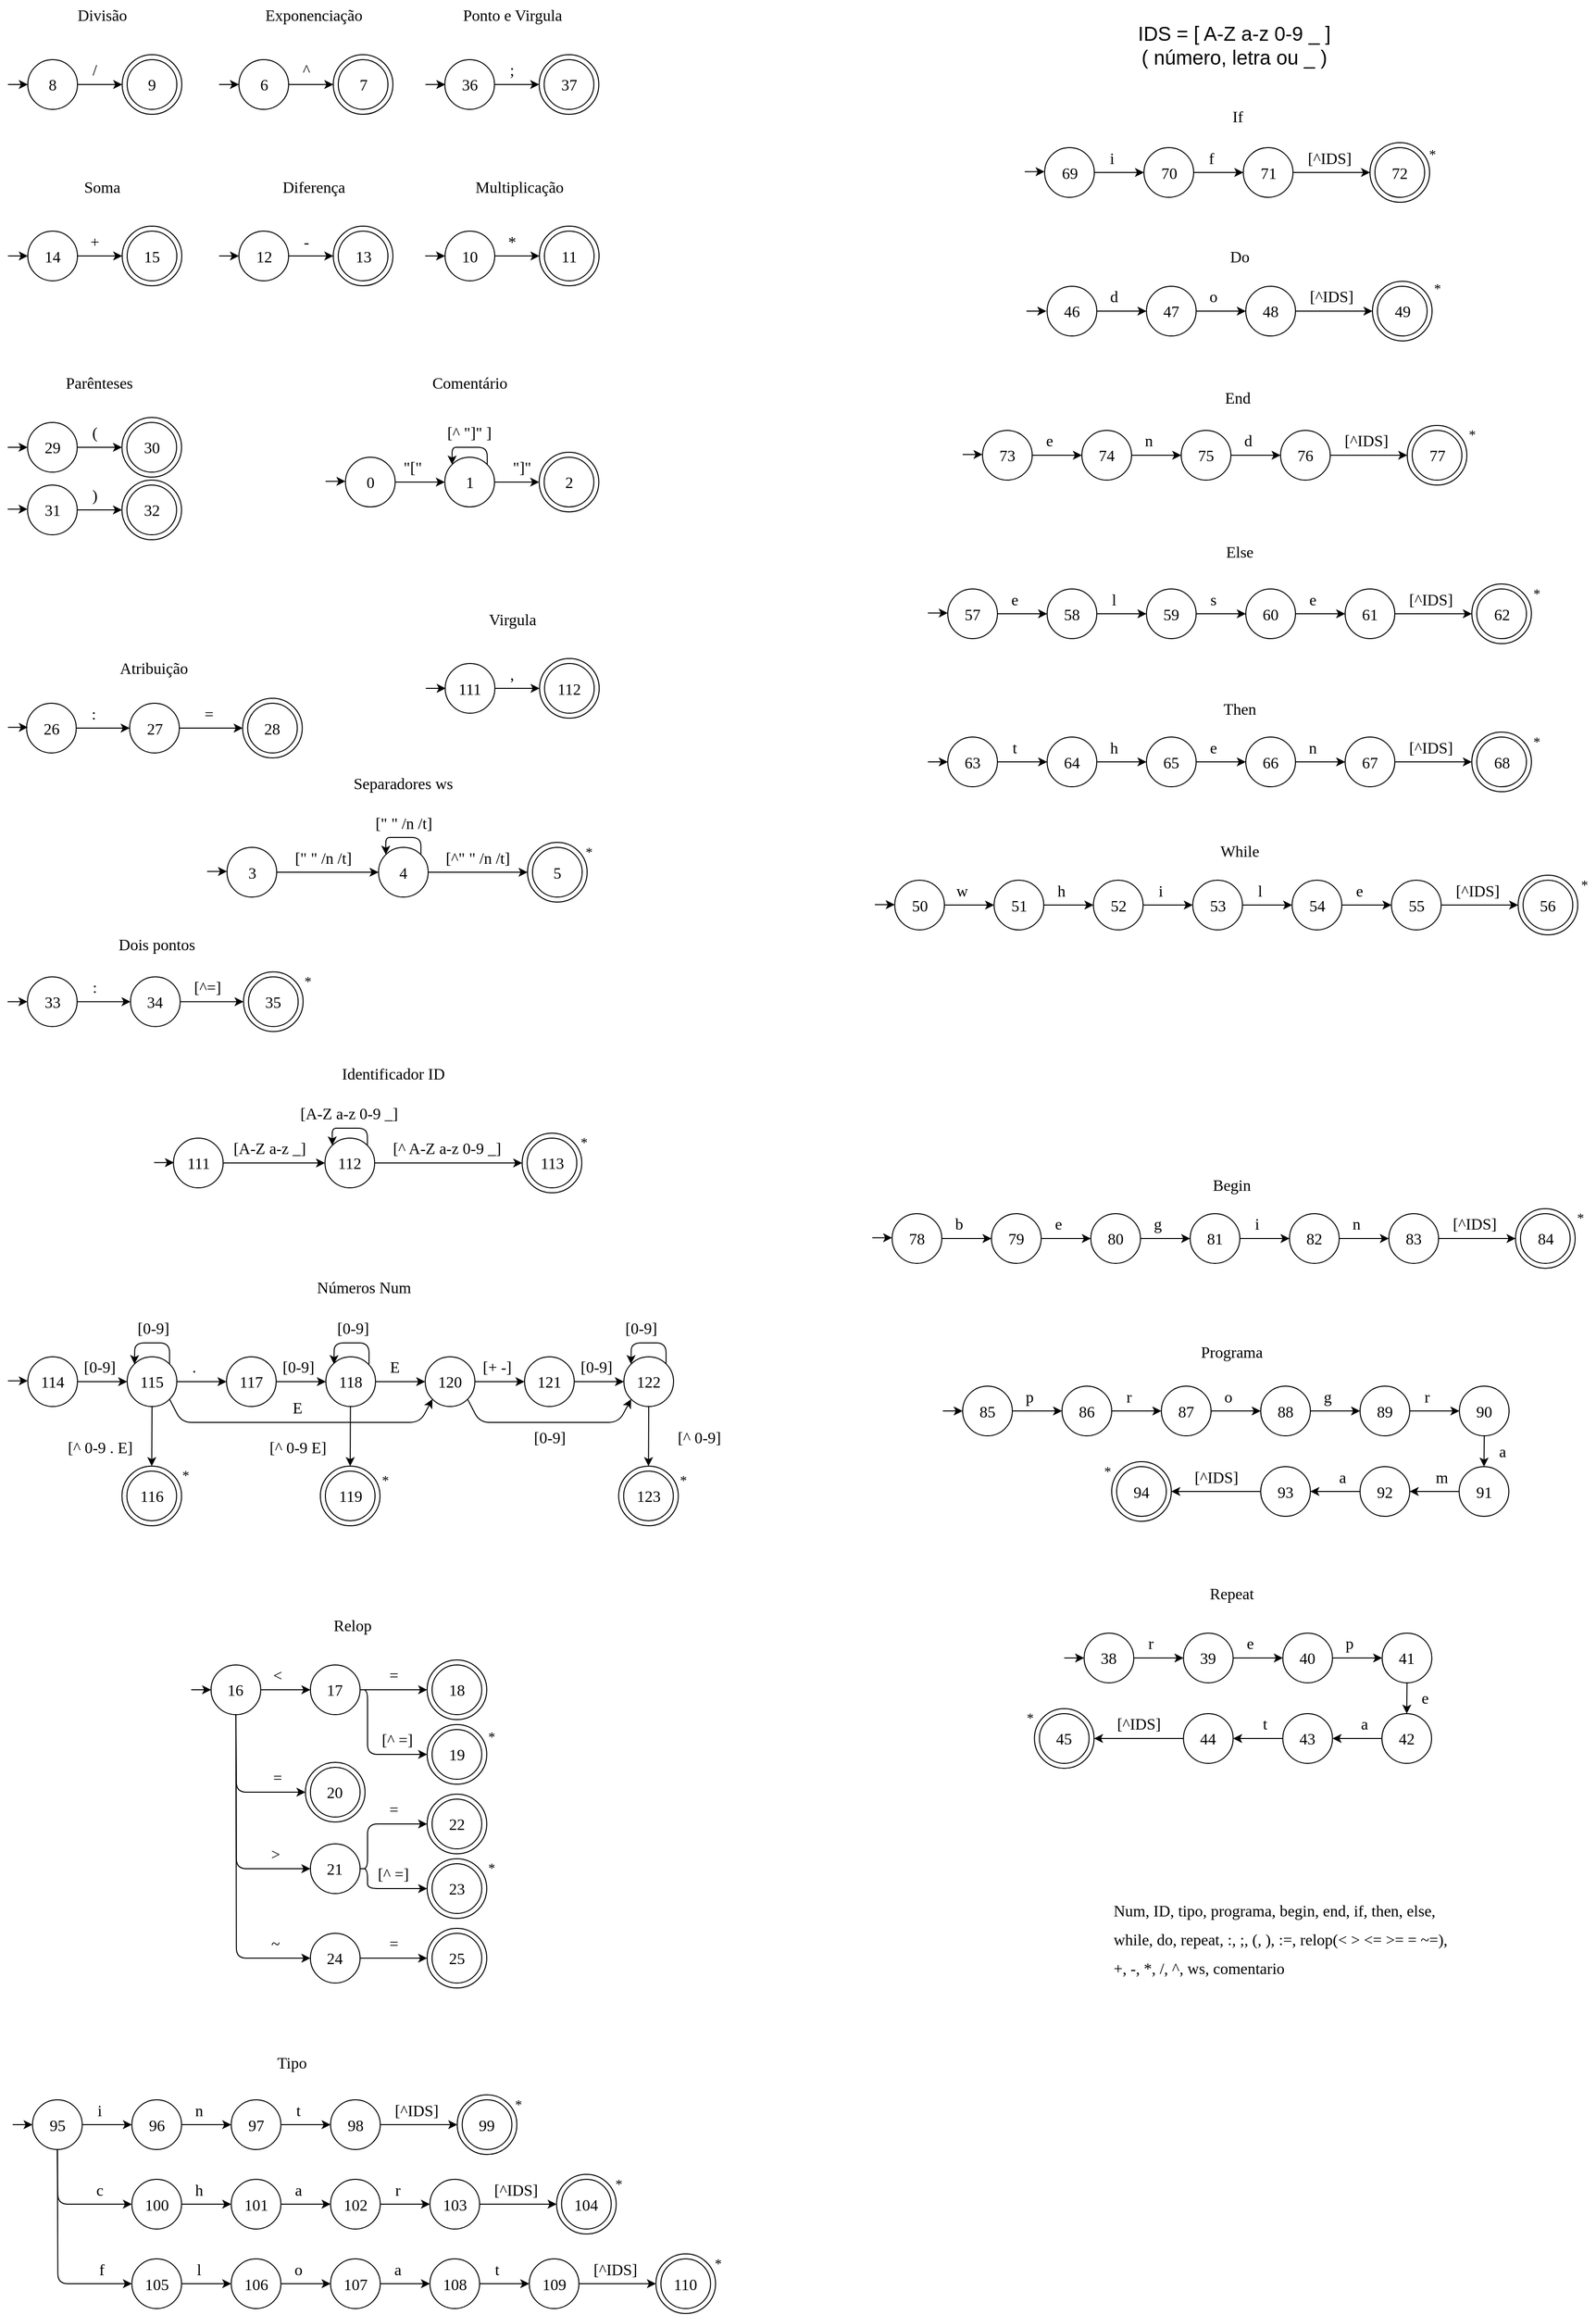 <mxfile version="20.1.1" type="device"><diagram id="sHpgmnY00sh0dk9cdaCq" name="Page-1"><mxGraphModel dx="2235" dy="691" grid="1" gridSize="10" guides="1" tooltips="1" connect="1" arrows="1" fold="1" page="1" pageScale="1" pageWidth="827" pageHeight="1169" math="0" shadow="0"><root><mxCell id="0"/><mxCell id="1" parent="0"/><mxCell id="LWNPJhU2AUkAEz_wZ5zd-166" value="" style="ellipse;whiteSpace=wrap;html=1;aspect=fixed;fontFamily=Verdana;fontSize=14;" parent="1" vertex="1"><mxGeometry x="-520.56" y="1783" width="60" height="60" as="geometry"/></mxCell><mxCell id="LWNPJhU2AUkAEz_wZ5zd-24" value="" style="ellipse;whiteSpace=wrap;html=1;aspect=fixed;fontFamily=Verdana;fontSize=14;" parent="1" vertex="1"><mxGeometry x="-285.25" y="465" width="60" height="60" as="geometry"/></mxCell><mxCell id="DG7GCvu57OW7hebfExsA-3" value="" style="ellipse;whiteSpace=wrap;html=1;aspect=fixed;" parent="1" vertex="1"><mxGeometry x="-480.25" y="470" width="50" height="50" as="geometry"/></mxCell><mxCell id="DG7GCvu57OW7hebfExsA-4" value="&lt;h1 style=&quot;&quot;&gt;&lt;span style=&quot;font-weight: normal;&quot;&gt;&lt;font style=&quot;font-size: 16px;&quot; face=&quot;Verdana&quot;&gt;Num, ID, tipo, programa, begin, end, if, then, else, while, do, repeat, :, ;, (, ), :=, relop(&amp;lt; &amp;gt; &amp;lt;= &amp;gt;= = ~=), +, -, *, /, ^, ws, comentario&lt;/font&gt;&lt;/span&gt;&lt;/h1&gt;" style="text;html=1;strokeColor=none;fillColor=none;spacing=5;spacingTop=-20;whiteSpace=wrap;overflow=hidden;rounded=0;" parent="1" vertex="1"><mxGeometry x="287.63" y="1910" width="360" height="120" as="geometry"/></mxCell><mxCell id="DG7GCvu57OW7hebfExsA-5" value="Comentário" style="text;html=1;strokeColor=none;fillColor=none;align=center;verticalAlign=middle;whiteSpace=wrap;rounded=0;fontFamily=Verdana;fontSize=16;" parent="1" vertex="1"><mxGeometry x="-410.25" y="380" width="110" height="30" as="geometry"/></mxCell><mxCell id="DG7GCvu57OW7hebfExsA-6" value="" style="ellipse;whiteSpace=wrap;html=1;aspect=fixed;" parent="1" vertex="1"><mxGeometry x="-380.25" y="470" width="50" height="50" as="geometry"/></mxCell><mxCell id="DG7GCvu57OW7hebfExsA-7" value="" style="ellipse;whiteSpace=wrap;html=1;aspect=fixed;" parent="1" vertex="1"><mxGeometry x="-280.25" y="470" width="50" height="50" as="geometry"/></mxCell><mxCell id="DG7GCvu57OW7hebfExsA-9" value="" style="endArrow=classic;html=1;rounded=0;fontFamily=Verdana;fontSize=16;exitX=1;exitY=0.5;exitDx=0;exitDy=0;entryX=0;entryY=0.5;entryDx=0;entryDy=0;" parent="1" source="DG7GCvu57OW7hebfExsA-3" target="DG7GCvu57OW7hebfExsA-6" edge="1"><mxGeometry width="50" height="50" relative="1" as="geometry"><mxPoint x="-300.25" y="600" as="sourcePoint"/><mxPoint x="-370.25" y="440" as="targetPoint"/></mxGeometry></mxCell><mxCell id="DG7GCvu57OW7hebfExsA-10" value="" style="endArrow=classic;html=1;rounded=0;fontFamily=Verdana;fontSize=16;exitX=1;exitY=0.5;exitDx=0;exitDy=0;entryX=0;entryY=0.5;entryDx=0;entryDy=0;" parent="1" source="DG7GCvu57OW7hebfExsA-6" target="LWNPJhU2AUkAEz_wZ5zd-24" edge="1"><mxGeometry width="50" height="50" relative="1" as="geometry"><mxPoint x="-300.25" y="600" as="sourcePoint"/><mxPoint x="-310.25" y="540" as="targetPoint"/></mxGeometry></mxCell><mxCell id="DG7GCvu57OW7hebfExsA-13" value="" style="endArrow=classic;html=1;rounded=1;fontFamily=Verdana;fontSize=16;elbow=vertical;exitX=1;exitY=0;exitDx=0;exitDy=0;entryX=0;entryY=0;entryDx=0;entryDy=0;edgeStyle=orthogonalEdgeStyle;" parent="1" source="DG7GCvu57OW7hebfExsA-6" target="DG7GCvu57OW7hebfExsA-6" edge="1"><mxGeometry width="50" height="50" relative="1" as="geometry"><mxPoint x="-300.25" y="600" as="sourcePoint"/><mxPoint x="-250.25" y="550" as="targetPoint"/><Array as="points"><mxPoint x="-356.25" y="460"/><mxPoint x="-384.25" y="460"/></Array></mxGeometry></mxCell><mxCell id="LWNPJhU2AUkAEz_wZ5zd-17" value="&lt;font style=&quot;font-size: 16px;&quot;&gt;0&lt;/font&gt;" style="text;html=1;strokeColor=none;fillColor=none;align=center;verticalAlign=middle;whiteSpace=wrap;rounded=0;fontFamily=Verdana;fontSize=16;" parent="1" vertex="1"><mxGeometry x="-465.25" y="485" width="20" height="20" as="geometry"/></mxCell><mxCell id="LWNPJhU2AUkAEz_wZ5zd-18" value="&lt;font style=&quot;font-size: 16px;&quot;&gt;1&lt;/font&gt;" style="text;html=1;strokeColor=none;fillColor=none;align=center;verticalAlign=middle;whiteSpace=wrap;rounded=0;fontFamily=Verdana;fontSize=16;" parent="1" vertex="1"><mxGeometry x="-365.25" y="485" width="20" height="20" as="geometry"/></mxCell><mxCell id="LWNPJhU2AUkAEz_wZ5zd-19" value="&lt;font style=&quot;font-size: 16px;&quot;&gt;2&lt;/font&gt;" style="text;html=1;strokeColor=none;fillColor=none;align=center;verticalAlign=middle;whiteSpace=wrap;rounded=0;fontFamily=Verdana;fontSize=16;" parent="1" vertex="1"><mxGeometry x="-265.25" y="485" width="20" height="20" as="geometry"/></mxCell><mxCell id="LWNPJhU2AUkAEz_wZ5zd-20" value="[^ &quot;]&quot; ]" style="text;html=1;strokeColor=none;fillColor=none;align=center;verticalAlign=middle;whiteSpace=wrap;rounded=0;fontFamily=Verdana;fontSize=16;" parent="1" vertex="1"><mxGeometry x="-397.75" y="430" width="85" height="30" as="geometry"/></mxCell><mxCell id="LWNPJhU2AUkAEz_wZ5zd-21" value="Separadores ws" style="text;html=1;strokeColor=none;fillColor=none;align=center;verticalAlign=middle;whiteSpace=wrap;rounded=0;fontFamily=Verdana;fontSize=16;" parent="1" vertex="1"><mxGeometry x="-487.0" y="782.5" width="130" height="30" as="geometry"/></mxCell><mxCell id="LWNPJhU2AUkAEz_wZ5zd-25" value="" style="ellipse;whiteSpace=wrap;html=1;aspect=fixed;fontFamily=Verdana;fontSize=14;" parent="1" vertex="1"><mxGeometry x="-297" y="857.5" width="60" height="60" as="geometry"/></mxCell><mxCell id="LWNPJhU2AUkAEz_wZ5zd-26" value="" style="ellipse;whiteSpace=wrap;html=1;aspect=fixed;" parent="1" vertex="1"><mxGeometry x="-599.5" y="862.5" width="50" height="50" as="geometry"/></mxCell><mxCell id="LWNPJhU2AUkAEz_wZ5zd-27" value="" style="ellipse;whiteSpace=wrap;html=1;aspect=fixed;" parent="1" vertex="1"><mxGeometry x="-447.0" y="862.5" width="50" height="50" as="geometry"/></mxCell><mxCell id="LWNPJhU2AUkAEz_wZ5zd-28" value="" style="ellipse;whiteSpace=wrap;html=1;aspect=fixed;" parent="1" vertex="1"><mxGeometry x="-292" y="862.5" width="50" height="50" as="geometry"/></mxCell><mxCell id="LWNPJhU2AUkAEz_wZ5zd-29" value="" style="endArrow=classic;html=1;rounded=0;fontFamily=Verdana;fontSize=16;exitX=1;exitY=0.5;exitDx=0;exitDy=0;entryX=0;entryY=0.5;entryDx=0;entryDy=0;" parent="1" source="LWNPJhU2AUkAEz_wZ5zd-26" target="LWNPJhU2AUkAEz_wZ5zd-27" edge="1"><mxGeometry width="50" height="50" relative="1" as="geometry"><mxPoint x="-419.5" y="992.5" as="sourcePoint"/><mxPoint x="-489.5" y="832.5" as="targetPoint"/></mxGeometry></mxCell><mxCell id="LWNPJhU2AUkAEz_wZ5zd-30" value="" style="endArrow=classic;html=1;rounded=0;fontFamily=Verdana;fontSize=16;exitX=1;exitY=0.5;exitDx=0;exitDy=0;entryX=0;entryY=0.5;entryDx=0;entryDy=0;" parent="1" source="LWNPJhU2AUkAEz_wZ5zd-27" target="LWNPJhU2AUkAEz_wZ5zd-25" edge="1"><mxGeometry width="50" height="50" relative="1" as="geometry"><mxPoint x="-367.0" y="992.5" as="sourcePoint"/><mxPoint x="-377.0" y="932.5" as="targetPoint"/></mxGeometry></mxCell><mxCell id="LWNPJhU2AUkAEz_wZ5zd-31" value="" style="endArrow=classic;html=1;rounded=1;fontFamily=Verdana;fontSize=16;elbow=vertical;exitX=1;exitY=0;exitDx=0;exitDy=0;entryX=0;entryY=0;entryDx=0;entryDy=0;edgeStyle=orthogonalEdgeStyle;" parent="1" source="LWNPJhU2AUkAEz_wZ5zd-27" target="LWNPJhU2AUkAEz_wZ5zd-27" edge="1"><mxGeometry width="50" height="50" relative="1" as="geometry"><mxPoint x="-367.0" y="992.5" as="sourcePoint"/><mxPoint x="-317.0" y="942.5" as="targetPoint"/><Array as="points"><mxPoint x="-423.0" y="852.5"/><mxPoint x="-451.0" y="852.5"/></Array></mxGeometry></mxCell><mxCell id="LWNPJhU2AUkAEz_wZ5zd-32" value="[&quot; &quot; /n /t]" style="text;html=1;strokeColor=none;fillColor=none;align=center;verticalAlign=middle;whiteSpace=wrap;rounded=0;fontFamily=Verdana;fontSize=16;" parent="1" vertex="1"><mxGeometry x="-549.5" y="857.5" width="92.5" height="30" as="geometry"/></mxCell><mxCell id="LWNPJhU2AUkAEz_wZ5zd-34" value="&lt;font style=&quot;font-size: 16px;&quot;&gt;3&lt;/font&gt;" style="text;html=1;strokeColor=none;fillColor=none;align=center;verticalAlign=middle;whiteSpace=wrap;rounded=0;fontFamily=Verdana;fontSize=16;" parent="1" vertex="1"><mxGeometry x="-584.5" y="877.5" width="20" height="20" as="geometry"/></mxCell><mxCell id="LWNPJhU2AUkAEz_wZ5zd-35" value="&lt;font style=&quot;font-size: 16px;&quot;&gt;4&lt;/font&gt;" style="text;html=1;strokeColor=none;fillColor=none;align=center;verticalAlign=middle;whiteSpace=wrap;rounded=0;fontFamily=Verdana;fontSize=16;" parent="1" vertex="1"><mxGeometry x="-432.0" y="877.5" width="20" height="20" as="geometry"/></mxCell><mxCell id="LWNPJhU2AUkAEz_wZ5zd-36" value="&lt;font style=&quot;font-size: 16px;&quot;&gt;5&lt;/font&gt;" style="text;html=1;strokeColor=none;fillColor=none;align=center;verticalAlign=middle;whiteSpace=wrap;rounded=0;fontFamily=Verdana;fontSize=16;" parent="1" vertex="1"><mxGeometry x="-277" y="877.5" width="20" height="20" as="geometry"/></mxCell><mxCell id="LWNPJhU2AUkAEz_wZ5zd-39" value="[^&quot; &quot; /n /t]" style="text;html=1;strokeColor=none;fillColor=none;align=center;verticalAlign=middle;whiteSpace=wrap;rounded=0;fontFamily=Verdana;fontSize=16;" parent="1" vertex="1"><mxGeometry x="-397.0" y="857.5" width="100" height="30" as="geometry"/></mxCell><mxCell id="LWNPJhU2AUkAEz_wZ5zd-41" value="&quot;[&quot;" style="text;html=1;strokeColor=none;fillColor=none;align=center;verticalAlign=middle;whiteSpace=wrap;rounded=0;fontFamily=Verdana;fontSize=16;" parent="1" vertex="1"><mxGeometry x="-430.25" y="465" width="35" height="30" as="geometry"/></mxCell><mxCell id="LWNPJhU2AUkAEz_wZ5zd-42" value="&quot;]&quot;" style="text;html=1;strokeColor=none;fillColor=none;align=center;verticalAlign=middle;whiteSpace=wrap;rounded=0;fontFamily=Verdana;fontSize=16;" parent="1" vertex="1"><mxGeometry x="-320.25" y="465" width="35" height="30" as="geometry"/></mxCell><mxCell id="LWNPJhU2AUkAEz_wZ5zd-43" value="[&quot; &quot; /n /t]" style="text;html=1;strokeColor=none;fillColor=none;align=center;verticalAlign=middle;whiteSpace=wrap;rounded=0;fontFamily=Verdana;fontSize=16;" parent="1" vertex="1"><mxGeometry x="-468.25" y="822.5" width="92.5" height="30" as="geometry"/></mxCell><mxCell id="LWNPJhU2AUkAEz_wZ5zd-44" value="*" style="text;html=1;strokeColor=none;fillColor=none;align=center;verticalAlign=middle;whiteSpace=wrap;rounded=0;fontFamily=Verdana;fontSize=14;" parent="1" vertex="1"><mxGeometry x="-245" y="857.5" width="20" height="20" as="geometry"/></mxCell><mxCell id="LWNPJhU2AUkAEz_wZ5zd-47" value="Exponenciação" style="text;html=1;strokeColor=none;fillColor=none;align=center;verticalAlign=middle;whiteSpace=wrap;rounded=0;fontFamily=Verdana;fontSize=16;" parent="1" vertex="1"><mxGeometry x="-572.5" y="10" width="120" height="30" as="geometry"/></mxCell><mxCell id="LWNPJhU2AUkAEz_wZ5zd-59" value="" style="ellipse;whiteSpace=wrap;html=1;aspect=fixed;fontFamily=Verdana;fontSize=14;" parent="1" vertex="1"><mxGeometry x="-492.5" y="65" width="60" height="60" as="geometry"/></mxCell><mxCell id="LWNPJhU2AUkAEz_wZ5zd-62" value="" style="ellipse;whiteSpace=wrap;html=1;aspect=fixed;" parent="1" vertex="1"><mxGeometry x="-587.5" y="70" width="50" height="50" as="geometry"/></mxCell><mxCell id="LWNPJhU2AUkAEz_wZ5zd-63" value="" style="ellipse;whiteSpace=wrap;html=1;aspect=fixed;" parent="1" vertex="1"><mxGeometry x="-487.5" y="70" width="50" height="50" as="geometry"/></mxCell><mxCell id="LWNPJhU2AUkAEz_wZ5zd-65" value="" style="endArrow=classic;html=1;rounded=0;fontFamily=Verdana;fontSize=16;exitX=1;exitY=0.5;exitDx=0;exitDy=0;entryX=0;entryY=0.5;entryDx=0;entryDy=0;" parent="1" source="LWNPJhU2AUkAEz_wZ5zd-62" target="LWNPJhU2AUkAEz_wZ5zd-59" edge="1"><mxGeometry width="50" height="50" relative="1" as="geometry"><mxPoint x="-507.5" y="200" as="sourcePoint"/><mxPoint x="-517.5" y="140" as="targetPoint"/></mxGeometry></mxCell><mxCell id="LWNPJhU2AUkAEz_wZ5zd-68" value="&lt;font style=&quot;font-size: 16px;&quot;&gt;6&lt;/font&gt;" style="text;html=1;strokeColor=none;fillColor=none;align=center;verticalAlign=middle;whiteSpace=wrap;rounded=0;fontFamily=Verdana;fontSize=16;" parent="1" vertex="1"><mxGeometry x="-572.5" y="85" width="20" height="20" as="geometry"/></mxCell><mxCell id="LWNPJhU2AUkAEz_wZ5zd-69" value="&lt;font style=&quot;font-size: 16px;&quot;&gt;7&lt;/font&gt;" style="text;html=1;strokeColor=none;fillColor=none;align=center;verticalAlign=middle;whiteSpace=wrap;rounded=0;fontFamily=Verdana;fontSize=16;" parent="1" vertex="1"><mxGeometry x="-472.5" y="85" width="20" height="20" as="geometry"/></mxCell><mxCell id="LWNPJhU2AUkAEz_wZ5zd-71" value="^" style="text;html=1;strokeColor=none;fillColor=none;align=center;verticalAlign=middle;whiteSpace=wrap;rounded=0;fontFamily=Verdana;fontSize=16;" parent="1" vertex="1"><mxGeometry x="-537.5" y="65" width="35" height="30" as="geometry"/></mxCell><mxCell id="LWNPJhU2AUkAEz_wZ5zd-87" value="Divisão" style="text;html=1;strokeColor=none;fillColor=none;align=center;verticalAlign=middle;whiteSpace=wrap;rounded=0;fontFamily=Verdana;fontSize=16;" parent="1" vertex="1"><mxGeometry x="-785" y="10" width="120" height="30" as="geometry"/></mxCell><mxCell id="LWNPJhU2AUkAEz_wZ5zd-88" value="" style="ellipse;whiteSpace=wrap;html=1;aspect=fixed;fontFamily=Verdana;fontSize=14;" parent="1" vertex="1"><mxGeometry x="-705" y="65" width="60" height="60" as="geometry"/></mxCell><mxCell id="LWNPJhU2AUkAEz_wZ5zd-89" value="" style="ellipse;whiteSpace=wrap;html=1;aspect=fixed;" parent="1" vertex="1"><mxGeometry x="-800" y="70" width="50" height="50" as="geometry"/></mxCell><mxCell id="LWNPJhU2AUkAEz_wZ5zd-90" value="" style="ellipse;whiteSpace=wrap;html=1;aspect=fixed;" parent="1" vertex="1"><mxGeometry x="-700" y="70" width="50" height="50" as="geometry"/></mxCell><mxCell id="LWNPJhU2AUkAEz_wZ5zd-91" value="" style="endArrow=classic;html=1;rounded=0;fontFamily=Verdana;fontSize=16;exitX=1;exitY=0.5;exitDx=0;exitDy=0;entryX=0;entryY=0.5;entryDx=0;entryDy=0;" parent="1" source="LWNPJhU2AUkAEz_wZ5zd-89" target="LWNPJhU2AUkAEz_wZ5zd-88" edge="1"><mxGeometry width="50" height="50" relative="1" as="geometry"><mxPoint x="-720" y="200" as="sourcePoint"/><mxPoint x="-730" y="140" as="targetPoint"/></mxGeometry></mxCell><mxCell id="LWNPJhU2AUkAEz_wZ5zd-92" value="&lt;font style=&quot;font-size: 16px;&quot;&gt;8&lt;/font&gt;" style="text;html=1;strokeColor=none;fillColor=none;align=center;verticalAlign=middle;whiteSpace=wrap;rounded=0;fontFamily=Verdana;fontSize=16;" parent="1" vertex="1"><mxGeometry x="-785" y="85" width="20" height="20" as="geometry"/></mxCell><mxCell id="LWNPJhU2AUkAEz_wZ5zd-93" value="&lt;font style=&quot;font-size: 16px;&quot;&gt;9&lt;/font&gt;" style="text;html=1;strokeColor=none;fillColor=none;align=center;verticalAlign=middle;whiteSpace=wrap;rounded=0;fontFamily=Verdana;fontSize=16;" parent="1" vertex="1"><mxGeometry x="-685" y="85" width="20" height="20" as="geometry"/></mxCell><mxCell id="LWNPJhU2AUkAEz_wZ5zd-94" value="/" style="text;html=1;strokeColor=none;fillColor=none;align=center;verticalAlign=middle;whiteSpace=wrap;rounded=0;fontFamily=Verdana;fontSize=16;" parent="1" vertex="1"><mxGeometry x="-750" y="65" width="35" height="30" as="geometry"/></mxCell><mxCell id="LWNPJhU2AUkAEz_wZ5zd-95" value="Multiplicação" style="text;html=1;strokeColor=none;fillColor=none;align=center;verticalAlign=middle;whiteSpace=wrap;rounded=0;fontFamily=Verdana;fontSize=16;" parent="1" vertex="1"><mxGeometry x="-365" y="182.5" width="120" height="30" as="geometry"/></mxCell><mxCell id="LWNPJhU2AUkAEz_wZ5zd-96" value="" style="ellipse;whiteSpace=wrap;html=1;aspect=fixed;fontFamily=Verdana;fontSize=14;" parent="1" vertex="1"><mxGeometry x="-285" y="237.5" width="60" height="60" as="geometry"/></mxCell><mxCell id="LWNPJhU2AUkAEz_wZ5zd-97" value="" style="ellipse;whiteSpace=wrap;html=1;aspect=fixed;" parent="1" vertex="1"><mxGeometry x="-380" y="242.5" width="50" height="50" as="geometry"/></mxCell><mxCell id="LWNPJhU2AUkAEz_wZ5zd-98" value="" style="ellipse;whiteSpace=wrap;html=1;aspect=fixed;" parent="1" vertex="1"><mxGeometry x="-280" y="242.5" width="50" height="50" as="geometry"/></mxCell><mxCell id="LWNPJhU2AUkAEz_wZ5zd-99" value="" style="endArrow=classic;html=1;rounded=0;fontFamily=Verdana;fontSize=16;exitX=1;exitY=0.5;exitDx=0;exitDy=0;entryX=0;entryY=0.5;entryDx=0;entryDy=0;" parent="1" source="LWNPJhU2AUkAEz_wZ5zd-97" target="LWNPJhU2AUkAEz_wZ5zd-96" edge="1"><mxGeometry width="50" height="50" relative="1" as="geometry"><mxPoint x="-300" y="372.5" as="sourcePoint"/><mxPoint x="-310" y="312.5" as="targetPoint"/></mxGeometry></mxCell><mxCell id="LWNPJhU2AUkAEz_wZ5zd-100" value="&lt;font style=&quot;font-size: 16px;&quot;&gt;10&lt;/font&gt;" style="text;html=1;strokeColor=none;fillColor=none;align=center;verticalAlign=middle;whiteSpace=wrap;rounded=0;fontFamily=Verdana;fontSize=16;" parent="1" vertex="1"><mxGeometry x="-365" y="257.5" width="20" height="20" as="geometry"/></mxCell><mxCell id="LWNPJhU2AUkAEz_wZ5zd-101" value="&lt;font style=&quot;font-size: 16px;&quot;&gt;11&lt;/font&gt;" style="text;html=1;strokeColor=none;fillColor=none;align=center;verticalAlign=middle;whiteSpace=wrap;rounded=0;fontFamily=Verdana;fontSize=16;" parent="1" vertex="1"><mxGeometry x="-265" y="257.5" width="20" height="20" as="geometry"/></mxCell><mxCell id="LWNPJhU2AUkAEz_wZ5zd-102" value="*" style="text;html=1;strokeColor=none;fillColor=none;align=center;verticalAlign=middle;whiteSpace=wrap;rounded=0;fontFamily=Verdana;fontSize=16;" parent="1" vertex="1"><mxGeometry x="-330" y="237.5" width="35" height="30" as="geometry"/></mxCell><mxCell id="LWNPJhU2AUkAEz_wZ5zd-104" value="Diferença" style="text;html=1;strokeColor=none;fillColor=none;align=center;verticalAlign=middle;whiteSpace=wrap;rounded=0;fontFamily=Verdana;fontSize=16;" parent="1" vertex="1"><mxGeometry x="-572.5" y="182.5" width="120" height="30" as="geometry"/></mxCell><mxCell id="LWNPJhU2AUkAEz_wZ5zd-105" value="" style="ellipse;whiteSpace=wrap;html=1;aspect=fixed;fontFamily=Verdana;fontSize=14;" parent="1" vertex="1"><mxGeometry x="-492.5" y="237.5" width="60" height="60" as="geometry"/></mxCell><mxCell id="LWNPJhU2AUkAEz_wZ5zd-106" value="" style="ellipse;whiteSpace=wrap;html=1;aspect=fixed;" parent="1" vertex="1"><mxGeometry x="-587.5" y="242.5" width="50" height="50" as="geometry"/></mxCell><mxCell id="LWNPJhU2AUkAEz_wZ5zd-107" value="" style="ellipse;whiteSpace=wrap;html=1;aspect=fixed;" parent="1" vertex="1"><mxGeometry x="-487.5" y="242.5" width="50" height="50" as="geometry"/></mxCell><mxCell id="LWNPJhU2AUkAEz_wZ5zd-108" value="" style="endArrow=classic;html=1;rounded=0;fontFamily=Verdana;fontSize=16;exitX=1;exitY=0.5;exitDx=0;exitDy=0;entryX=0;entryY=0.5;entryDx=0;entryDy=0;" parent="1" source="LWNPJhU2AUkAEz_wZ5zd-106" target="LWNPJhU2AUkAEz_wZ5zd-105" edge="1"><mxGeometry width="50" height="50" relative="1" as="geometry"><mxPoint x="-507.5" y="372.5" as="sourcePoint"/><mxPoint x="-517.5" y="312.5" as="targetPoint"/></mxGeometry></mxCell><mxCell id="LWNPJhU2AUkAEz_wZ5zd-109" value="&lt;font style=&quot;font-size: 16px;&quot;&gt;12&lt;/font&gt;" style="text;html=1;strokeColor=none;fillColor=none;align=center;verticalAlign=middle;whiteSpace=wrap;rounded=0;fontFamily=Verdana;fontSize=16;" parent="1" vertex="1"><mxGeometry x="-572.5" y="257.5" width="20" height="20" as="geometry"/></mxCell><mxCell id="LWNPJhU2AUkAEz_wZ5zd-110" value="&lt;font style=&quot;font-size: 16px;&quot;&gt;13&lt;/font&gt;" style="text;html=1;strokeColor=none;fillColor=none;align=center;verticalAlign=middle;whiteSpace=wrap;rounded=0;fontFamily=Verdana;fontSize=16;" parent="1" vertex="1"><mxGeometry x="-472.5" y="257.5" width="20" height="20" as="geometry"/></mxCell><mxCell id="LWNPJhU2AUkAEz_wZ5zd-111" value="-" style="text;html=1;strokeColor=none;fillColor=none;align=center;verticalAlign=middle;whiteSpace=wrap;rounded=0;fontFamily=Verdana;fontSize=16;" parent="1" vertex="1"><mxGeometry x="-537.5" y="237.5" width="35" height="30" as="geometry"/></mxCell><mxCell id="LWNPJhU2AUkAEz_wZ5zd-112" value="Soma" style="text;html=1;strokeColor=none;fillColor=none;align=center;verticalAlign=middle;whiteSpace=wrap;rounded=0;fontFamily=Verdana;fontSize=16;" parent="1" vertex="1"><mxGeometry x="-785" y="182.5" width="120" height="30" as="geometry"/></mxCell><mxCell id="LWNPJhU2AUkAEz_wZ5zd-113" value="" style="ellipse;whiteSpace=wrap;html=1;aspect=fixed;fontFamily=Verdana;fontSize=14;" parent="1" vertex="1"><mxGeometry x="-705" y="237.5" width="60" height="60" as="geometry"/></mxCell><mxCell id="LWNPJhU2AUkAEz_wZ5zd-114" value="" style="ellipse;whiteSpace=wrap;html=1;aspect=fixed;" parent="1" vertex="1"><mxGeometry x="-800" y="242.5" width="50" height="50" as="geometry"/></mxCell><mxCell id="LWNPJhU2AUkAEz_wZ5zd-115" value="" style="ellipse;whiteSpace=wrap;html=1;aspect=fixed;" parent="1" vertex="1"><mxGeometry x="-700" y="242.5" width="50" height="50" as="geometry"/></mxCell><mxCell id="LWNPJhU2AUkAEz_wZ5zd-116" value="" style="endArrow=classic;html=1;rounded=0;fontFamily=Verdana;fontSize=16;exitX=1;exitY=0.5;exitDx=0;exitDy=0;entryX=0;entryY=0.5;entryDx=0;entryDy=0;" parent="1" source="LWNPJhU2AUkAEz_wZ5zd-114" target="LWNPJhU2AUkAEz_wZ5zd-113" edge="1"><mxGeometry width="50" height="50" relative="1" as="geometry"><mxPoint x="-720" y="372.5" as="sourcePoint"/><mxPoint x="-730" y="312.5" as="targetPoint"/></mxGeometry></mxCell><mxCell id="LWNPJhU2AUkAEz_wZ5zd-117" value="&lt;font style=&quot;font-size: 16px;&quot;&gt;14&lt;/font&gt;" style="text;html=1;strokeColor=none;fillColor=none;align=center;verticalAlign=middle;whiteSpace=wrap;rounded=0;fontFamily=Verdana;fontSize=16;" parent="1" vertex="1"><mxGeometry x="-785" y="257.5" width="20" height="20" as="geometry"/></mxCell><mxCell id="LWNPJhU2AUkAEz_wZ5zd-118" value="&lt;font style=&quot;font-size: 16px;&quot;&gt;15&lt;/font&gt;" style="text;html=1;strokeColor=none;fillColor=none;align=center;verticalAlign=middle;whiteSpace=wrap;rounded=0;fontFamily=Verdana;fontSize=16;" parent="1" vertex="1"><mxGeometry x="-685" y="257.5" width="20" height="20" as="geometry"/></mxCell><mxCell id="LWNPJhU2AUkAEz_wZ5zd-119" value="+" style="text;html=1;strokeColor=none;fillColor=none;align=center;verticalAlign=middle;whiteSpace=wrap;rounded=0;fontFamily=Verdana;fontSize=16;" parent="1" vertex="1"><mxGeometry x="-750" y="237.5" width="35" height="30" as="geometry"/></mxCell><mxCell id="LWNPJhU2AUkAEz_wZ5zd-120" value="Relop" style="text;html=1;strokeColor=none;fillColor=none;align=center;verticalAlign=middle;whiteSpace=wrap;rounded=0;fontFamily=Verdana;fontSize=16;" parent="1" vertex="1"><mxGeometry x="-533.06" y="1630" width="120" height="30" as="geometry"/></mxCell><mxCell id="LWNPJhU2AUkAEz_wZ5zd-122" value="" style="ellipse;whiteSpace=wrap;html=1;aspect=fixed;" parent="1" vertex="1"><mxGeometry x="-615.56" y="1685" width="50" height="50" as="geometry"/></mxCell><mxCell id="LWNPJhU2AUkAEz_wZ5zd-123" value="" style="ellipse;whiteSpace=wrap;html=1;aspect=fixed;" parent="1" vertex="1"><mxGeometry x="-515.56" y="1685" width="50" height="50" as="geometry"/></mxCell><mxCell id="LWNPJhU2AUkAEz_wZ5zd-125" value="&lt;font style=&quot;font-size: 16px;&quot;&gt;16&lt;/font&gt;" style="text;html=1;strokeColor=none;fillColor=none;align=center;verticalAlign=middle;whiteSpace=wrap;rounded=0;fontFamily=Verdana;fontSize=16;" parent="1" vertex="1"><mxGeometry x="-600.56" y="1700" width="20" height="20" as="geometry"/></mxCell><mxCell id="LWNPJhU2AUkAEz_wZ5zd-126" value="&lt;font style=&quot;font-size: 16px;&quot;&gt;17&lt;/font&gt;" style="text;html=1;strokeColor=none;fillColor=none;align=center;verticalAlign=middle;whiteSpace=wrap;rounded=0;fontFamily=Verdana;fontSize=16;" parent="1" vertex="1"><mxGeometry x="-500.56" y="1700" width="20" height="20" as="geometry"/></mxCell><mxCell id="LWNPJhU2AUkAEz_wZ5zd-128" value="" style="ellipse;whiteSpace=wrap;html=1;aspect=fixed;" parent="1" vertex="1"><mxGeometry x="-515.56" y="1788" width="50" height="50" as="geometry"/></mxCell><mxCell id="LWNPJhU2AUkAEz_wZ5zd-129" value="&lt;font style=&quot;font-size: 16px;&quot;&gt;20&lt;/font&gt;" style="text;html=1;strokeColor=none;fillColor=none;align=center;verticalAlign=middle;whiteSpace=wrap;rounded=0;fontFamily=Verdana;fontSize=16;" parent="1" vertex="1"><mxGeometry x="-500.56" y="1803" width="20" height="20" as="geometry"/></mxCell><mxCell id="LWNPJhU2AUkAEz_wZ5zd-130" value="" style="ellipse;whiteSpace=wrap;html=1;aspect=fixed;" parent="1" vertex="1"><mxGeometry x="-515.56" y="1865" width="50" height="50" as="geometry"/></mxCell><mxCell id="LWNPJhU2AUkAEz_wZ5zd-131" value="&lt;font style=&quot;font-size: 16px;&quot;&gt;21&lt;/font&gt;" style="text;html=1;strokeColor=none;fillColor=none;align=center;verticalAlign=middle;whiteSpace=wrap;rounded=0;fontFamily=Verdana;fontSize=16;" parent="1" vertex="1"><mxGeometry x="-500.56" y="1880" width="20" height="20" as="geometry"/></mxCell><mxCell id="LWNPJhU2AUkAEz_wZ5zd-132" value="" style="ellipse;whiteSpace=wrap;html=1;aspect=fixed;" parent="1" vertex="1"><mxGeometry x="-515.56" y="1955" width="50" height="50" as="geometry"/></mxCell><mxCell id="LWNPJhU2AUkAEz_wZ5zd-133" value="&lt;font style=&quot;font-size: 16px;&quot;&gt;24&lt;/font&gt;" style="text;html=1;strokeColor=none;fillColor=none;align=center;verticalAlign=middle;whiteSpace=wrap;rounded=0;fontFamily=Verdana;fontSize=16;" parent="1" vertex="1"><mxGeometry x="-500.56" y="1970" width="20" height="20" as="geometry"/></mxCell><mxCell id="LWNPJhU2AUkAEz_wZ5zd-138" value="" style="endArrow=classic;html=1;rounded=1;fontFamily=Verdana;fontSize=14;elbow=vertical;exitX=1;exitY=0.5;exitDx=0;exitDy=0;entryX=0;entryY=0.5;entryDx=0;entryDy=0;" parent="1" source="LWNPJhU2AUkAEz_wZ5zd-122" target="LWNPJhU2AUkAEz_wZ5zd-123" edge="1"><mxGeometry width="50" height="50" relative="1" as="geometry"><mxPoint x="-408.06" y="1725" as="sourcePoint"/><mxPoint x="-358.06" y="1675" as="targetPoint"/></mxGeometry></mxCell><mxCell id="LWNPJhU2AUkAEz_wZ5zd-140" value="&amp;lt;" style="text;html=1;strokeColor=none;fillColor=none;align=center;verticalAlign=middle;whiteSpace=wrap;rounded=0;fontFamily=Verdana;fontSize=16;" parent="1" vertex="1"><mxGeometry x="-565.56" y="1680" width="35" height="30" as="geometry"/></mxCell><mxCell id="LWNPJhU2AUkAEz_wZ5zd-144" value="&amp;gt;" style="text;html=1;strokeColor=none;fillColor=none;align=center;verticalAlign=middle;whiteSpace=wrap;rounded=0;fontFamily=Verdana;fontSize=16;" parent="1" vertex="1"><mxGeometry x="-568.06" y="1860" width="35" height="30" as="geometry"/></mxCell><mxCell id="LWNPJhU2AUkAEz_wZ5zd-145" value="=" style="text;html=1;strokeColor=none;fillColor=none;align=center;verticalAlign=middle;whiteSpace=wrap;rounded=0;fontFamily=Verdana;fontSize=16;" parent="1" vertex="1"><mxGeometry x="-565.56" y="1783" width="35" height="30" as="geometry"/></mxCell><mxCell id="LWNPJhU2AUkAEz_wZ5zd-146" value="~" style="text;html=1;strokeColor=none;fillColor=none;align=center;verticalAlign=middle;whiteSpace=wrap;rounded=0;fontFamily=Verdana;fontSize=16;" parent="1" vertex="1"><mxGeometry x="-568.06" y="1950" width="35" height="30" as="geometry"/></mxCell><mxCell id="LWNPJhU2AUkAEz_wZ5zd-156" value="" style="ellipse;whiteSpace=wrap;html=1;aspect=fixed;fontFamily=Verdana;fontSize=14;" parent="1" vertex="1"><mxGeometry x="-398.06" y="1680" width="60" height="60" as="geometry"/></mxCell><mxCell id="LWNPJhU2AUkAEz_wZ5zd-157" value="" style="ellipse;whiteSpace=wrap;html=1;aspect=fixed;" parent="1" vertex="1"><mxGeometry x="-393.06" y="1685" width="50" height="50" as="geometry"/></mxCell><mxCell id="LWNPJhU2AUkAEz_wZ5zd-158" value="&lt;font style=&quot;font-size: 16px;&quot;&gt;18&lt;/font&gt;" style="text;html=1;strokeColor=none;fillColor=none;align=center;verticalAlign=middle;whiteSpace=wrap;rounded=0;fontFamily=Verdana;fontSize=16;" parent="1" vertex="1"><mxGeometry x="-378.06" y="1700" width="20" height="20" as="geometry"/></mxCell><mxCell id="LWNPJhU2AUkAEz_wZ5zd-159" value="" style="ellipse;whiteSpace=wrap;html=1;aspect=fixed;fontFamily=Verdana;fontSize=14;" parent="1" vertex="1"><mxGeometry x="-398.06" y="1745" width="60" height="60" as="geometry"/></mxCell><mxCell id="LWNPJhU2AUkAEz_wZ5zd-160" value="" style="ellipse;whiteSpace=wrap;html=1;aspect=fixed;" parent="1" vertex="1"><mxGeometry x="-393.06" y="1750" width="50" height="50" as="geometry"/></mxCell><mxCell id="LWNPJhU2AUkAEz_wZ5zd-161" value="&lt;font style=&quot;font-size: 16px;&quot;&gt;19&lt;/font&gt;" style="text;html=1;strokeColor=none;fillColor=none;align=center;verticalAlign=middle;whiteSpace=wrap;rounded=0;fontFamily=Verdana;fontSize=16;" parent="1" vertex="1"><mxGeometry x="-378.06" y="1765" width="20" height="20" as="geometry"/></mxCell><mxCell id="LWNPJhU2AUkAEz_wZ5zd-162" value="" style="endArrow=classic;html=1;rounded=1;fontFamily=Verdana;fontSize=14;elbow=vertical;exitX=1;exitY=0.5;exitDx=0;exitDy=0;entryX=0;entryY=0.5;entryDx=0;entryDy=0;" parent="1" source="LWNPJhU2AUkAEz_wZ5zd-123" target="LWNPJhU2AUkAEz_wZ5zd-156" edge="1"><mxGeometry width="50" height="50" relative="1" as="geometry"><mxPoint x="-338.06" y="1825" as="sourcePoint"/><mxPoint x="-288.06" y="1775" as="targetPoint"/></mxGeometry></mxCell><mxCell id="LWNPJhU2AUkAEz_wZ5zd-163" value="" style="endArrow=classic;html=1;rounded=1;fontFamily=Verdana;fontSize=14;elbow=vertical;exitX=1;exitY=0.5;exitDx=0;exitDy=0;entryX=0;entryY=0.5;entryDx=0;entryDy=0;" parent="1" source="LWNPJhU2AUkAEz_wZ5zd-123" target="LWNPJhU2AUkAEz_wZ5zd-159" edge="1"><mxGeometry width="50" height="50" relative="1" as="geometry"><mxPoint x="-338.06" y="1825" as="sourcePoint"/><mxPoint x="-288.06" y="1775" as="targetPoint"/><Array as="points"><mxPoint x="-458.06" y="1710"/><mxPoint x="-458.06" y="1775"/></Array></mxGeometry></mxCell><mxCell id="LWNPJhU2AUkAEz_wZ5zd-164" value="=" style="text;html=1;strokeColor=none;fillColor=none;align=center;verticalAlign=middle;whiteSpace=wrap;rounded=0;fontFamily=Verdana;fontSize=16;" parent="1" vertex="1"><mxGeometry x="-449.06" y="1680" width="35" height="30" as="geometry"/></mxCell><mxCell id="LWNPJhU2AUkAEz_wZ5zd-165" value="[^ =]" style="text;html=1;strokeColor=none;fillColor=none;align=center;verticalAlign=middle;whiteSpace=wrap;rounded=0;fontFamily=Verdana;fontSize=16;" parent="1" vertex="1"><mxGeometry x="-458.06" y="1745" width="60" height="30" as="geometry"/></mxCell><mxCell id="LWNPJhU2AUkAEz_wZ5zd-168" value="" style="endArrow=classic;html=1;rounded=1;fontFamily=Verdana;fontSize=14;elbow=vertical;exitX=0.5;exitY=1;exitDx=0;exitDy=0;entryX=0;entryY=0.5;entryDx=0;entryDy=0;" parent="1" source="LWNPJhU2AUkAEz_wZ5zd-122" target="LWNPJhU2AUkAEz_wZ5zd-166" edge="1"><mxGeometry width="50" height="50" relative="1" as="geometry"><mxPoint x="-488.06" y="1805" as="sourcePoint"/><mxPoint x="-438.06" y="1755" as="targetPoint"/><Array as="points"><mxPoint x="-590.06" y="1813"/></Array></mxGeometry></mxCell><mxCell id="LWNPJhU2AUkAEz_wZ5zd-169" value="" style="endArrow=classic;html=1;rounded=1;fontFamily=Verdana;fontSize=14;elbow=vertical;exitX=0.5;exitY=1;exitDx=0;exitDy=0;entryX=0;entryY=0.5;entryDx=0;entryDy=0;" parent="1" source="LWNPJhU2AUkAEz_wZ5zd-122" target="LWNPJhU2AUkAEz_wZ5zd-130" edge="1"><mxGeometry width="50" height="50" relative="1" as="geometry"><mxPoint x="-488.06" y="1805" as="sourcePoint"/><mxPoint x="-438.06" y="1755" as="targetPoint"/><Array as="points"><mxPoint x="-590.06" y="1890"/></Array></mxGeometry></mxCell><mxCell id="LWNPJhU2AUkAEz_wZ5zd-170" value="" style="ellipse;whiteSpace=wrap;html=1;aspect=fixed;fontFamily=Verdana;fontSize=14;" parent="1" vertex="1"><mxGeometry x="-398.06" y="1815" width="60" height="60" as="geometry"/></mxCell><mxCell id="LWNPJhU2AUkAEz_wZ5zd-171" value="" style="ellipse;whiteSpace=wrap;html=1;aspect=fixed;" parent="1" vertex="1"><mxGeometry x="-393.06" y="1820" width="50" height="50" as="geometry"/></mxCell><mxCell id="LWNPJhU2AUkAEz_wZ5zd-172" value="&lt;font style=&quot;font-size: 16px;&quot;&gt;22&lt;/font&gt;" style="text;html=1;strokeColor=none;fillColor=none;align=center;verticalAlign=middle;whiteSpace=wrap;rounded=0;fontFamily=Verdana;fontSize=16;" parent="1" vertex="1"><mxGeometry x="-378.06" y="1835" width="20" height="20" as="geometry"/></mxCell><mxCell id="LWNPJhU2AUkAEz_wZ5zd-173" value="" style="ellipse;whiteSpace=wrap;html=1;aspect=fixed;fontFamily=Verdana;fontSize=14;" parent="1" vertex="1"><mxGeometry x="-398.06" y="1880" width="60" height="60" as="geometry"/></mxCell><mxCell id="LWNPJhU2AUkAEz_wZ5zd-174" value="" style="ellipse;whiteSpace=wrap;html=1;aspect=fixed;" parent="1" vertex="1"><mxGeometry x="-393.06" y="1885" width="50" height="50" as="geometry"/></mxCell><mxCell id="LWNPJhU2AUkAEz_wZ5zd-175" value="&lt;font style=&quot;font-size: 16px;&quot;&gt;23&lt;/font&gt;" style="text;html=1;strokeColor=none;fillColor=none;align=center;verticalAlign=middle;whiteSpace=wrap;rounded=0;fontFamily=Verdana;fontSize=16;" parent="1" vertex="1"><mxGeometry x="-378.06" y="1900" width="20" height="20" as="geometry"/></mxCell><mxCell id="LWNPJhU2AUkAEz_wZ5zd-176" value="" style="ellipse;whiteSpace=wrap;html=1;aspect=fixed;fontFamily=Verdana;fontSize=14;" parent="1" vertex="1"><mxGeometry x="-398.06" y="1950" width="60" height="60" as="geometry"/></mxCell><mxCell id="LWNPJhU2AUkAEz_wZ5zd-177" value="" style="ellipse;whiteSpace=wrap;html=1;aspect=fixed;" parent="1" vertex="1"><mxGeometry x="-393.06" y="1955" width="50" height="50" as="geometry"/></mxCell><mxCell id="LWNPJhU2AUkAEz_wZ5zd-178" value="&lt;font style=&quot;font-size: 16px;&quot;&gt;25&lt;/font&gt;" style="text;html=1;strokeColor=none;fillColor=none;align=center;verticalAlign=middle;whiteSpace=wrap;rounded=0;fontFamily=Verdana;fontSize=16;" parent="1" vertex="1"><mxGeometry x="-378.06" y="1970" width="20" height="20" as="geometry"/></mxCell><mxCell id="LWNPJhU2AUkAEz_wZ5zd-179" value="" style="endArrow=classic;html=1;rounded=1;fontFamily=Verdana;fontSize=14;elbow=vertical;exitX=1;exitY=0.5;exitDx=0;exitDy=0;entryX=0;entryY=0.5;entryDx=0;entryDy=0;" parent="1" source="LWNPJhU2AUkAEz_wZ5zd-130" target="LWNPJhU2AUkAEz_wZ5zd-170" edge="1"><mxGeometry width="50" height="50" relative="1" as="geometry"><mxPoint x="-558.06" y="1895" as="sourcePoint"/><mxPoint x="-508.06" y="1845" as="targetPoint"/><Array as="points"><mxPoint x="-458.06" y="1890"/><mxPoint x="-458.06" y="1845"/></Array></mxGeometry></mxCell><mxCell id="LWNPJhU2AUkAEz_wZ5zd-180" value="" style="endArrow=classic;html=1;rounded=1;fontFamily=Verdana;fontSize=14;elbow=vertical;exitX=1;exitY=0.5;exitDx=0;exitDy=0;entryX=0;entryY=0.5;entryDx=0;entryDy=0;" parent="1" source="LWNPJhU2AUkAEz_wZ5zd-130" target="LWNPJhU2AUkAEz_wZ5zd-173" edge="1"><mxGeometry width="50" height="50" relative="1" as="geometry"><mxPoint x="-558.06" y="1895" as="sourcePoint"/><mxPoint x="-508.06" y="1845" as="targetPoint"/><Array as="points"><mxPoint x="-458.06" y="1890"/><mxPoint x="-458.06" y="1910"/></Array></mxGeometry></mxCell><mxCell id="LWNPJhU2AUkAEz_wZ5zd-181" value="=" style="text;html=1;strokeColor=none;fillColor=none;align=center;verticalAlign=middle;whiteSpace=wrap;rounded=0;fontFamily=Verdana;fontSize=16;" parent="1" vertex="1"><mxGeometry x="-449.06" y="1815" width="35" height="30" as="geometry"/></mxCell><mxCell id="LWNPJhU2AUkAEz_wZ5zd-182" value="[^ =]" style="text;html=1;strokeColor=none;fillColor=none;align=center;verticalAlign=middle;whiteSpace=wrap;rounded=0;fontFamily=Verdana;fontSize=16;" parent="1" vertex="1"><mxGeometry x="-461.56" y="1880" width="60" height="30" as="geometry"/></mxCell><mxCell id="LWNPJhU2AUkAEz_wZ5zd-183" value="" style="endArrow=classic;html=1;rounded=1;fontFamily=Verdana;fontSize=14;elbow=vertical;exitX=0.5;exitY=1;exitDx=0;exitDy=0;entryX=0;entryY=0.5;entryDx=0;entryDy=0;" parent="1" source="LWNPJhU2AUkAEz_wZ5zd-122" target="LWNPJhU2AUkAEz_wZ5zd-132" edge="1"><mxGeometry width="50" height="50" relative="1" as="geometry"><mxPoint x="-538.06" y="1885" as="sourcePoint"/><mxPoint x="-523.06" y="1980" as="targetPoint"/><Array as="points"><mxPoint x="-590.06" y="1980"/></Array></mxGeometry></mxCell><mxCell id="LWNPJhU2AUkAEz_wZ5zd-184" value="" style="endArrow=classic;html=1;rounded=1;fontFamily=Verdana;fontSize=14;elbow=vertical;entryX=0;entryY=0.5;entryDx=0;entryDy=0;exitX=1;exitY=0.5;exitDx=0;exitDy=0;" parent="1" source="LWNPJhU2AUkAEz_wZ5zd-132" target="LWNPJhU2AUkAEz_wZ5zd-176" edge="1"><mxGeometry width="50" height="50" relative="1" as="geometry"><mxPoint x="-458.06" y="1995" as="sourcePoint"/><mxPoint x="-488.06" y="1835" as="targetPoint"/></mxGeometry></mxCell><mxCell id="LWNPJhU2AUkAEz_wZ5zd-185" value="=" style="text;html=1;strokeColor=none;fillColor=none;align=center;verticalAlign=middle;whiteSpace=wrap;rounded=0;fontFamily=Verdana;fontSize=16;" parent="1" vertex="1"><mxGeometry x="-449.06" y="1950" width="35" height="30" as="geometry"/></mxCell><mxCell id="LWNPJhU2AUkAEz_wZ5zd-186" value="*" style="text;html=1;strokeColor=none;fillColor=none;align=center;verticalAlign=middle;whiteSpace=wrap;rounded=0;fontFamily=Verdana;fontSize=14;" parent="1" vertex="1"><mxGeometry x="-343.06" y="1748" width="20" height="20" as="geometry"/></mxCell><mxCell id="LWNPJhU2AUkAEz_wZ5zd-188" value="*" style="text;html=1;strokeColor=none;fillColor=none;align=center;verticalAlign=middle;whiteSpace=wrap;rounded=0;fontFamily=Verdana;fontSize=14;" parent="1" vertex="1"><mxGeometry x="-343.06" y="1880" width="20" height="20" as="geometry"/></mxCell><mxCell id="LWNPJhU2AUkAEz_wZ5zd-189" value="" style="ellipse;whiteSpace=wrap;html=1;aspect=fixed;" parent="1" vertex="1"><mxGeometry x="-801.25" y="717.5" width="50" height="50" as="geometry"/></mxCell><mxCell id="LWNPJhU2AUkAEz_wZ5zd-190" value="" style="ellipse;whiteSpace=wrap;html=1;aspect=fixed;" parent="1" vertex="1"><mxGeometry x="-697.5" y="717.5" width="50" height="50" as="geometry"/></mxCell><mxCell id="LWNPJhU2AUkAEz_wZ5zd-191" value="&lt;font style=&quot;font-size: 16px;&quot;&gt;26&lt;/font&gt;" style="text;html=1;strokeColor=none;fillColor=none;align=center;verticalAlign=middle;whiteSpace=wrap;rounded=0;fontFamily=Verdana;fontSize=16;" parent="1" vertex="1"><mxGeometry x="-786.25" y="732.5" width="20" height="20" as="geometry"/></mxCell><mxCell id="LWNPJhU2AUkAEz_wZ5zd-192" value="&lt;font style=&quot;font-size: 16px;&quot;&gt;27&lt;/font&gt;" style="text;html=1;strokeColor=none;fillColor=none;align=center;verticalAlign=middle;whiteSpace=wrap;rounded=0;fontFamily=Verdana;fontSize=16;" parent="1" vertex="1"><mxGeometry x="-682.5" y="732.5" width="20" height="20" as="geometry"/></mxCell><mxCell id="LWNPJhU2AUkAEz_wZ5zd-193" value="" style="endArrow=classic;html=1;rounded=1;fontFamily=Verdana;fontSize=14;elbow=vertical;exitX=1;exitY=0.5;exitDx=0;exitDy=0;entryX=0;entryY=0.5;entryDx=0;entryDy=0;" parent="1" source="LWNPJhU2AUkAEz_wZ5zd-189" target="LWNPJhU2AUkAEz_wZ5zd-190" edge="1"><mxGeometry width="50" height="50" relative="1" as="geometry"><mxPoint x="-593.75" y="757.5" as="sourcePoint"/><mxPoint x="-543.75" y="707.5" as="targetPoint"/></mxGeometry></mxCell><mxCell id="LWNPJhU2AUkAEz_wZ5zd-194" value=":" style="text;html=1;strokeColor=none;fillColor=none;align=center;verticalAlign=middle;whiteSpace=wrap;rounded=0;fontFamily=Verdana;fontSize=16;" parent="1" vertex="1"><mxGeometry x="-751.25" y="712.5" width="35" height="30" as="geometry"/></mxCell><mxCell id="LWNPJhU2AUkAEz_wZ5zd-195" value="" style="ellipse;whiteSpace=wrap;html=1;aspect=fixed;fontFamily=Verdana;fontSize=14;" parent="1" vertex="1"><mxGeometry x="-583.75" y="712.5" width="60" height="60" as="geometry"/></mxCell><mxCell id="LWNPJhU2AUkAEz_wZ5zd-196" value="" style="ellipse;whiteSpace=wrap;html=1;aspect=fixed;" parent="1" vertex="1"><mxGeometry x="-578.75" y="717.5" width="50" height="50" as="geometry"/></mxCell><mxCell id="LWNPJhU2AUkAEz_wZ5zd-197" value="&lt;font style=&quot;font-size: 16px;&quot;&gt;28&lt;/font&gt;" style="text;html=1;strokeColor=none;fillColor=none;align=center;verticalAlign=middle;whiteSpace=wrap;rounded=0;fontFamily=Verdana;fontSize=16;" parent="1" vertex="1"><mxGeometry x="-563.75" y="732.5" width="20" height="20" as="geometry"/></mxCell><mxCell id="LWNPJhU2AUkAEz_wZ5zd-198" value="" style="endArrow=classic;html=1;rounded=1;fontFamily=Verdana;fontSize=14;elbow=vertical;exitX=1;exitY=0.5;exitDx=0;exitDy=0;entryX=0;entryY=0.5;entryDx=0;entryDy=0;" parent="1" source="LWNPJhU2AUkAEz_wZ5zd-190" target="LWNPJhU2AUkAEz_wZ5zd-195" edge="1"><mxGeometry width="50" height="50" relative="1" as="geometry"><mxPoint x="-523.75" y="857.5" as="sourcePoint"/><mxPoint x="-473.75" y="807.5" as="targetPoint"/></mxGeometry></mxCell><mxCell id="LWNPJhU2AUkAEz_wZ5zd-199" value="=" style="text;html=1;strokeColor=none;fillColor=none;align=center;verticalAlign=middle;whiteSpace=wrap;rounded=0;fontFamily=Verdana;fontSize=16;" parent="1" vertex="1"><mxGeometry x="-634.75" y="712.5" width="35" height="30" as="geometry"/></mxCell><mxCell id="LWNPJhU2AUkAEz_wZ5zd-200" value="Atribuição" style="text;html=1;strokeColor=none;fillColor=none;align=center;verticalAlign=middle;whiteSpace=wrap;rounded=0;fontFamily=Verdana;fontSize=16;" parent="1" vertex="1"><mxGeometry x="-732.88" y="667" width="120" height="30" as="geometry"/></mxCell><mxCell id="LWNPJhU2AUkAEz_wZ5zd-201" value="" style="ellipse;whiteSpace=wrap;html=1;aspect=fixed;fontFamily=Verdana;fontSize=14;" parent="1" vertex="1"><mxGeometry x="-705.25" y="430" width="60" height="60" as="geometry"/></mxCell><mxCell id="LWNPJhU2AUkAEz_wZ5zd-202" value="" style="ellipse;whiteSpace=wrap;html=1;aspect=fixed;" parent="1" vertex="1"><mxGeometry x="-800.25" y="435" width="50" height="50" as="geometry"/></mxCell><mxCell id="LWNPJhU2AUkAEz_wZ5zd-203" value="" style="ellipse;whiteSpace=wrap;html=1;aspect=fixed;" parent="1" vertex="1"><mxGeometry x="-700.25" y="435" width="50" height="50" as="geometry"/></mxCell><mxCell id="LWNPJhU2AUkAEz_wZ5zd-204" value="" style="endArrow=classic;html=1;rounded=0;fontFamily=Verdana;fontSize=16;exitX=1;exitY=0.5;exitDx=0;exitDy=0;entryX=0;entryY=0.5;entryDx=0;entryDy=0;" parent="1" source="LWNPJhU2AUkAEz_wZ5zd-202" target="LWNPJhU2AUkAEz_wZ5zd-201" edge="1"><mxGeometry width="50" height="50" relative="1" as="geometry"><mxPoint x="-720.25" y="565" as="sourcePoint"/><mxPoint x="-730.25" y="505" as="targetPoint"/></mxGeometry></mxCell><mxCell id="LWNPJhU2AUkAEz_wZ5zd-205" value="&lt;font style=&quot;font-size: 16px;&quot;&gt;29&lt;/font&gt;" style="text;html=1;strokeColor=none;fillColor=none;align=center;verticalAlign=middle;whiteSpace=wrap;rounded=0;fontFamily=Verdana;fontSize=16;" parent="1" vertex="1"><mxGeometry x="-785.25" y="450" width="20" height="20" as="geometry"/></mxCell><mxCell id="LWNPJhU2AUkAEz_wZ5zd-206" value="&lt;font style=&quot;font-size: 16px;&quot;&gt;30&lt;/font&gt;" style="text;html=1;strokeColor=none;fillColor=none;align=center;verticalAlign=middle;whiteSpace=wrap;rounded=0;fontFamily=Verdana;fontSize=16;" parent="1" vertex="1"><mxGeometry x="-685.25" y="450" width="20" height="20" as="geometry"/></mxCell><mxCell id="LWNPJhU2AUkAEz_wZ5zd-207" value="(" style="text;html=1;strokeColor=none;fillColor=none;align=center;verticalAlign=middle;whiteSpace=wrap;rounded=0;fontFamily=Verdana;fontSize=16;" parent="1" vertex="1"><mxGeometry x="-750.25" y="430" width="35" height="30" as="geometry"/></mxCell><mxCell id="LWNPJhU2AUkAEz_wZ5zd-208" value="Parênteses" style="text;html=1;strokeColor=none;fillColor=none;align=center;verticalAlign=middle;whiteSpace=wrap;rounded=0;fontFamily=Verdana;fontSize=16;" parent="1" vertex="1"><mxGeometry x="-787.75" y="380" width="120" height="30" as="geometry"/></mxCell><mxCell id="LWNPJhU2AUkAEz_wZ5zd-209" value="" style="ellipse;whiteSpace=wrap;html=1;aspect=fixed;fontFamily=Verdana;fontSize=14;" parent="1" vertex="1"><mxGeometry x="-705.25" y="493" width="60" height="60" as="geometry"/></mxCell><mxCell id="LWNPJhU2AUkAEz_wZ5zd-210" value="" style="ellipse;whiteSpace=wrap;html=1;aspect=fixed;" parent="1" vertex="1"><mxGeometry x="-800.25" y="498" width="50" height="50" as="geometry"/></mxCell><mxCell id="LWNPJhU2AUkAEz_wZ5zd-211" value="" style="ellipse;whiteSpace=wrap;html=1;aspect=fixed;" parent="1" vertex="1"><mxGeometry x="-700.25" y="498" width="50" height="50" as="geometry"/></mxCell><mxCell id="LWNPJhU2AUkAEz_wZ5zd-212" value="" style="endArrow=classic;html=1;rounded=0;fontFamily=Verdana;fontSize=16;exitX=1;exitY=0.5;exitDx=0;exitDy=0;entryX=0;entryY=0.5;entryDx=0;entryDy=0;" parent="1" source="LWNPJhU2AUkAEz_wZ5zd-210" target="LWNPJhU2AUkAEz_wZ5zd-209" edge="1"><mxGeometry width="50" height="50" relative="1" as="geometry"><mxPoint x="-720.25" y="628" as="sourcePoint"/><mxPoint x="-730.25" y="568" as="targetPoint"/></mxGeometry></mxCell><mxCell id="LWNPJhU2AUkAEz_wZ5zd-213" value="&lt;font style=&quot;font-size: 16px;&quot;&gt;31&lt;/font&gt;" style="text;html=1;strokeColor=none;fillColor=none;align=center;verticalAlign=middle;whiteSpace=wrap;rounded=0;fontFamily=Verdana;fontSize=16;" parent="1" vertex="1"><mxGeometry x="-785.25" y="513" width="20" height="20" as="geometry"/></mxCell><mxCell id="LWNPJhU2AUkAEz_wZ5zd-214" value="&lt;font style=&quot;font-size: 16px;&quot;&gt;32&lt;/font&gt;" style="text;html=1;strokeColor=none;fillColor=none;align=center;verticalAlign=middle;whiteSpace=wrap;rounded=0;fontFamily=Verdana;fontSize=16;" parent="1" vertex="1"><mxGeometry x="-685.25" y="513" width="20" height="20" as="geometry"/></mxCell><mxCell id="LWNPJhU2AUkAEz_wZ5zd-215" value=")" style="text;html=1;strokeColor=none;fillColor=none;align=center;verticalAlign=middle;whiteSpace=wrap;rounded=0;fontFamily=Verdana;fontSize=16;" parent="1" vertex="1"><mxGeometry x="-750.25" y="493" width="35" height="30" as="geometry"/></mxCell><mxCell id="LWNPJhU2AUkAEz_wZ5zd-216" value="" style="ellipse;whiteSpace=wrap;html=1;aspect=fixed;fontFamily=Verdana;fontSize=14;" parent="1" vertex="1"><mxGeometry x="-285.25" y="65" width="60" height="60" as="geometry"/></mxCell><mxCell id="LWNPJhU2AUkAEz_wZ5zd-217" value="" style="ellipse;whiteSpace=wrap;html=1;aspect=fixed;" parent="1" vertex="1"><mxGeometry x="-380.25" y="70" width="50" height="50" as="geometry"/></mxCell><mxCell id="LWNPJhU2AUkAEz_wZ5zd-218" value="" style="ellipse;whiteSpace=wrap;html=1;aspect=fixed;" parent="1" vertex="1"><mxGeometry x="-280.25" y="70" width="50" height="50" as="geometry"/></mxCell><mxCell id="LWNPJhU2AUkAEz_wZ5zd-219" value="" style="endArrow=classic;html=1;rounded=0;fontFamily=Verdana;fontSize=16;exitX=1;exitY=0.5;exitDx=0;exitDy=0;entryX=0;entryY=0.5;entryDx=0;entryDy=0;" parent="1" source="LWNPJhU2AUkAEz_wZ5zd-217" target="LWNPJhU2AUkAEz_wZ5zd-216" edge="1"><mxGeometry width="50" height="50" relative="1" as="geometry"><mxPoint x="-300.25" y="200" as="sourcePoint"/><mxPoint x="-310.25" y="140" as="targetPoint"/></mxGeometry></mxCell><mxCell id="LWNPJhU2AUkAEz_wZ5zd-220" value="&lt;font style=&quot;font-size: 16px;&quot;&gt;36&lt;/font&gt;" style="text;html=1;strokeColor=none;fillColor=none;align=center;verticalAlign=middle;whiteSpace=wrap;rounded=0;fontFamily=Verdana;fontSize=16;" parent="1" vertex="1"><mxGeometry x="-365.25" y="85" width="20" height="20" as="geometry"/></mxCell><mxCell id="LWNPJhU2AUkAEz_wZ5zd-221" value="&lt;font style=&quot;font-size: 16px;&quot;&gt;37&lt;/font&gt;" style="text;html=1;strokeColor=none;fillColor=none;align=center;verticalAlign=middle;whiteSpace=wrap;rounded=0;fontFamily=Verdana;fontSize=16;" parent="1" vertex="1"><mxGeometry x="-265.25" y="85" width="20" height="20" as="geometry"/></mxCell><mxCell id="LWNPJhU2AUkAEz_wZ5zd-222" value=";" style="text;html=1;strokeColor=none;fillColor=none;align=center;verticalAlign=middle;whiteSpace=wrap;rounded=0;fontFamily=Verdana;fontSize=16;" parent="1" vertex="1"><mxGeometry x="-330.25" y="65" width="35" height="30" as="geometry"/></mxCell><mxCell id="LWNPJhU2AUkAEz_wZ5zd-230" value="" style="ellipse;whiteSpace=wrap;html=1;aspect=fixed;" parent="1" vertex="1"><mxGeometry x="-800.37" y="992.75" width="50" height="50" as="geometry"/></mxCell><mxCell id="LWNPJhU2AUkAEz_wZ5zd-231" value="" style="ellipse;whiteSpace=wrap;html=1;aspect=fixed;" parent="1" vertex="1"><mxGeometry x="-696.62" y="992.75" width="50" height="50" as="geometry"/></mxCell><mxCell id="LWNPJhU2AUkAEz_wZ5zd-232" value="&lt;font style=&quot;font-size: 16px;&quot;&gt;33&lt;/font&gt;" style="text;html=1;strokeColor=none;fillColor=none;align=center;verticalAlign=middle;whiteSpace=wrap;rounded=0;fontFamily=Verdana;fontSize=16;" parent="1" vertex="1"><mxGeometry x="-785.37" y="1007.75" width="20" height="20" as="geometry"/></mxCell><mxCell id="LWNPJhU2AUkAEz_wZ5zd-233" value="&lt;font style=&quot;font-size: 16px;&quot;&gt;34&lt;/font&gt;" style="text;html=1;strokeColor=none;fillColor=none;align=center;verticalAlign=middle;whiteSpace=wrap;rounded=0;fontFamily=Verdana;fontSize=16;" parent="1" vertex="1"><mxGeometry x="-681.62" y="1007.75" width="20" height="20" as="geometry"/></mxCell><mxCell id="LWNPJhU2AUkAEz_wZ5zd-234" value="" style="endArrow=classic;html=1;rounded=1;fontFamily=Verdana;fontSize=14;elbow=vertical;exitX=1;exitY=0.5;exitDx=0;exitDy=0;entryX=0;entryY=0.5;entryDx=0;entryDy=0;" parent="1" source="LWNPJhU2AUkAEz_wZ5zd-230" target="LWNPJhU2AUkAEz_wZ5zd-231" edge="1"><mxGeometry width="50" height="50" relative="1" as="geometry"><mxPoint x="-592.87" y="1032.75" as="sourcePoint"/><mxPoint x="-542.87" y="982.75" as="targetPoint"/></mxGeometry></mxCell><mxCell id="LWNPJhU2AUkAEz_wZ5zd-235" value=":" style="text;html=1;strokeColor=none;fillColor=none;align=center;verticalAlign=middle;whiteSpace=wrap;rounded=0;fontFamily=Verdana;fontSize=16;" parent="1" vertex="1"><mxGeometry x="-750.37" y="987.75" width="35" height="30" as="geometry"/></mxCell><mxCell id="LWNPJhU2AUkAEz_wZ5zd-236" value="" style="ellipse;whiteSpace=wrap;html=1;aspect=fixed;fontFamily=Verdana;fontSize=14;" parent="1" vertex="1"><mxGeometry x="-582.87" y="987.75" width="60" height="60" as="geometry"/></mxCell><mxCell id="LWNPJhU2AUkAEz_wZ5zd-237" value="" style="ellipse;whiteSpace=wrap;html=1;aspect=fixed;" parent="1" vertex="1"><mxGeometry x="-577.87" y="992.75" width="50" height="50" as="geometry"/></mxCell><mxCell id="LWNPJhU2AUkAEz_wZ5zd-238" value="&lt;font style=&quot;font-size: 16px;&quot;&gt;35&lt;/font&gt;" style="text;html=1;strokeColor=none;fillColor=none;align=center;verticalAlign=middle;whiteSpace=wrap;rounded=0;fontFamily=Verdana;fontSize=16;" parent="1" vertex="1"><mxGeometry x="-562.87" y="1007.75" width="20" height="20" as="geometry"/></mxCell><mxCell id="LWNPJhU2AUkAEz_wZ5zd-239" value="" style="endArrow=classic;html=1;rounded=1;fontFamily=Verdana;fontSize=14;elbow=vertical;exitX=1;exitY=0.5;exitDx=0;exitDy=0;entryX=0;entryY=0.5;entryDx=0;entryDy=0;" parent="1" source="LWNPJhU2AUkAEz_wZ5zd-231" target="LWNPJhU2AUkAEz_wZ5zd-236" edge="1"><mxGeometry width="50" height="50" relative="1" as="geometry"><mxPoint x="-522.87" y="1132.75" as="sourcePoint"/><mxPoint x="-472.87" y="1082.75" as="targetPoint"/></mxGeometry></mxCell><mxCell id="LWNPJhU2AUkAEz_wZ5zd-240" value="[^=]" style="text;html=1;strokeColor=none;fillColor=none;align=center;verticalAlign=middle;whiteSpace=wrap;rounded=0;fontFamily=Verdana;fontSize=16;" parent="1" vertex="1"><mxGeometry x="-640.37" y="987.75" width="41.5" height="30" as="geometry"/></mxCell><mxCell id="LWNPJhU2AUkAEz_wZ5zd-241" value="Dois pontos" style="text;html=1;strokeColor=none;fillColor=none;align=center;verticalAlign=middle;whiteSpace=wrap;rounded=0;fontFamily=Verdana;fontSize=16;" parent="1" vertex="1"><mxGeometry x="-729.75" y="945.25" width="120" height="30" as="geometry"/></mxCell><mxCell id="LWNPJhU2AUkAEz_wZ5zd-242" value="Ponto e Virgula" style="text;html=1;strokeColor=none;fillColor=none;align=center;verticalAlign=middle;whiteSpace=wrap;rounded=0;fontFamily=Verdana;fontSize=16;" parent="1" vertex="1"><mxGeometry x="-379" y="10" width="133.75" height="30" as="geometry"/></mxCell><mxCell id="LWNPJhU2AUkAEz_wZ5zd-243" value="*" style="text;html=1;strokeColor=none;fillColor=none;align=center;verticalAlign=middle;whiteSpace=wrap;rounded=0;fontFamily=Verdana;fontSize=14;" parent="1" vertex="1"><mxGeometry x="-527.87" y="987.75" width="20" height="20" as="geometry"/></mxCell><mxCell id="X9kD3fdyDXDnP5ppETav-3" value="Repeat" style="text;html=1;strokeColor=none;fillColor=none;align=center;verticalAlign=middle;whiteSpace=wrap;rounded=0;fontFamily=Verdana;fontSize=16;" parent="1" vertex="1"><mxGeometry x="357" y="1598" width="110" height="30" as="geometry"/></mxCell><mxCell id="X9kD3fdyDXDnP5ppETav-53" value="&lt;font style=&quot;font-size: 20px;&quot;&gt;IDS = [ A-Z a-z 0-9 _ ]&lt;br&gt;( número, letra ou _ )&lt;/font&gt;" style="text;html=1;strokeColor=none;fillColor=none;align=center;verticalAlign=middle;whiteSpace=wrap;rounded=0;" parent="1" vertex="1"><mxGeometry x="314.13" y="40" width="201.25" height="30" as="geometry"/></mxCell><mxCell id="X9kD3fdyDXDnP5ppETav-64" value="" style="ellipse;whiteSpace=wrap;html=1;aspect=fixed;" parent="1" vertex="1"><mxGeometry x="226" y="298" width="50" height="50" as="geometry"/></mxCell><mxCell id="X9kD3fdyDXDnP5ppETav-65" value="&lt;font style=&quot;font-size: 16px;&quot;&gt;46&lt;/font&gt;" style="text;html=1;strokeColor=none;fillColor=none;align=center;verticalAlign=middle;whiteSpace=wrap;rounded=0;fontFamily=Verdana;fontSize=16;" parent="1" vertex="1"><mxGeometry x="241" y="313" width="20" height="20" as="geometry"/></mxCell><mxCell id="X9kD3fdyDXDnP5ppETav-66" value="" style="ellipse;whiteSpace=wrap;html=1;aspect=fixed;" parent="1" vertex="1"><mxGeometry x="326" y="298" width="50" height="50" as="geometry"/></mxCell><mxCell id="X9kD3fdyDXDnP5ppETav-67" value="" style="endArrow=classic;html=1;rounded=0;fontFamily=Verdana;fontSize=16;exitX=1;exitY=0.5;exitDx=0;exitDy=0;entryX=0;entryY=0.5;entryDx=0;entryDy=0;" parent="1" target="X9kD3fdyDXDnP5ppETav-66" edge="1"><mxGeometry width="50" height="50" relative="1" as="geometry"><mxPoint x="276" y="323" as="sourcePoint"/><mxPoint x="336" y="268" as="targetPoint"/></mxGeometry></mxCell><mxCell id="X9kD3fdyDXDnP5ppETav-68" value="&lt;font style=&quot;font-size: 16px;&quot;&gt;47&lt;/font&gt;" style="text;html=1;strokeColor=none;fillColor=none;align=center;verticalAlign=middle;whiteSpace=wrap;rounded=0;fontFamily=Verdana;fontSize=16;" parent="1" vertex="1"><mxGeometry x="341" y="313" width="20" height="20" as="geometry"/></mxCell><mxCell id="X9kD3fdyDXDnP5ppETav-69" value="d" style="text;html=1;strokeColor=none;fillColor=none;align=center;verticalAlign=middle;whiteSpace=wrap;rounded=0;fontFamily=Verdana;fontSize=16;" parent="1" vertex="1"><mxGeometry x="276" y="293" width="35" height="30" as="geometry"/></mxCell><mxCell id="X9kD3fdyDXDnP5ppETav-70" value="" style="ellipse;whiteSpace=wrap;html=1;aspect=fixed;" parent="1" vertex="1"><mxGeometry x="426" y="298" width="50" height="50" as="geometry"/></mxCell><mxCell id="X9kD3fdyDXDnP5ppETav-71" value="" style="endArrow=classic;html=1;rounded=0;fontFamily=Verdana;fontSize=16;exitX=1;exitY=0.5;exitDx=0;exitDy=0;entryX=0;entryY=0.5;entryDx=0;entryDy=0;" parent="1" target="X9kD3fdyDXDnP5ppETav-70" edge="1"><mxGeometry width="50" height="50" relative="1" as="geometry"><mxPoint x="376" y="323" as="sourcePoint"/><mxPoint x="436" y="268" as="targetPoint"/></mxGeometry></mxCell><mxCell id="X9kD3fdyDXDnP5ppETav-72" value="&lt;font style=&quot;font-size: 16px;&quot;&gt;48&lt;/font&gt;" style="text;html=1;strokeColor=none;fillColor=none;align=center;verticalAlign=middle;whiteSpace=wrap;rounded=0;fontFamily=Verdana;fontSize=16;" parent="1" vertex="1"><mxGeometry x="441" y="313" width="20" height="20" as="geometry"/></mxCell><mxCell id="X9kD3fdyDXDnP5ppETav-73" value="o" style="text;html=1;strokeColor=none;fillColor=none;align=center;verticalAlign=middle;whiteSpace=wrap;rounded=0;fontFamily=Verdana;fontSize=16;" parent="1" vertex="1"><mxGeometry x="376" y="293" width="35" height="30" as="geometry"/></mxCell><mxCell id="X9kD3fdyDXDnP5ppETav-74" value="" style="ellipse;whiteSpace=wrap;html=1;aspect=fixed;fontFamily=Verdana;fontSize=14;" parent="1" vertex="1"><mxGeometry x="553.5" y="293" width="60" height="60" as="geometry"/></mxCell><mxCell id="X9kD3fdyDXDnP5ppETav-75" value="" style="ellipse;whiteSpace=wrap;html=1;aspect=fixed;" parent="1" vertex="1"><mxGeometry x="558.5" y="298" width="50" height="50" as="geometry"/></mxCell><mxCell id="X9kD3fdyDXDnP5ppETav-76" value="" style="endArrow=classic;html=1;rounded=0;fontFamily=Verdana;fontSize=16;exitX=1;exitY=0.5;exitDx=0;exitDy=0;entryX=0;entryY=0.5;entryDx=0;entryDy=0;" parent="1" target="X9kD3fdyDXDnP5ppETav-74" edge="1"><mxGeometry width="50" height="50" relative="1" as="geometry"><mxPoint x="476" y="323" as="sourcePoint"/><mxPoint x="496" y="368" as="targetPoint"/></mxGeometry></mxCell><mxCell id="X9kD3fdyDXDnP5ppETav-77" value="&lt;font style=&quot;font-size: 16px;&quot;&gt;49&lt;/font&gt;" style="text;html=1;strokeColor=none;fillColor=none;align=center;verticalAlign=middle;whiteSpace=wrap;rounded=0;fontFamily=Verdana;fontSize=16;" parent="1" vertex="1"><mxGeometry x="573.5" y="313" width="20" height="20" as="geometry"/></mxCell><mxCell id="X9kD3fdyDXDnP5ppETav-78" value="[^IDS]" style="text;html=1;strokeColor=none;fillColor=none;align=center;verticalAlign=middle;whiteSpace=wrap;rounded=0;fontFamily=Verdana;fontSize=16;" parent="1" vertex="1"><mxGeometry x="472.25" y="293" width="81.25" height="30" as="geometry"/></mxCell><mxCell id="X9kD3fdyDXDnP5ppETav-79" value="Do" style="text;html=1;strokeColor=none;fillColor=none;align=center;verticalAlign=middle;whiteSpace=wrap;rounded=0;fontFamily=Verdana;fontSize=16;" parent="1" vertex="1"><mxGeometry x="365" y="253" width="110" height="30" as="geometry"/></mxCell><mxCell id="X9kD3fdyDXDnP5ppETav-80" value="While" style="text;html=1;strokeColor=none;fillColor=none;align=center;verticalAlign=middle;whiteSpace=wrap;rounded=0;fontFamily=Verdana;fontSize=16;" parent="1" vertex="1"><mxGeometry x="365" y="850.5" width="110" height="30" as="geometry"/></mxCell><mxCell id="X9kD3fdyDXDnP5ppETav-81" value="" style="ellipse;whiteSpace=wrap;html=1;aspect=fixed;" parent="1" vertex="1"><mxGeometry x="72.63" y="895.5" width="50" height="50" as="geometry"/></mxCell><mxCell id="X9kD3fdyDXDnP5ppETav-82" value="&lt;font style=&quot;font-size: 16px;&quot;&gt;50&lt;/font&gt;" style="text;html=1;strokeColor=none;fillColor=none;align=center;verticalAlign=middle;whiteSpace=wrap;rounded=0;fontFamily=Verdana;fontSize=16;" parent="1" vertex="1"><mxGeometry x="87.63" y="910.5" width="20" height="20" as="geometry"/></mxCell><mxCell id="X9kD3fdyDXDnP5ppETav-83" value="" style="ellipse;whiteSpace=wrap;html=1;aspect=fixed;" parent="1" vertex="1"><mxGeometry x="172.63" y="895.5" width="50" height="50" as="geometry"/></mxCell><mxCell id="X9kD3fdyDXDnP5ppETav-84" value="" style="endArrow=classic;html=1;rounded=0;fontFamily=Verdana;fontSize=16;exitX=1;exitY=0.5;exitDx=0;exitDy=0;entryX=0;entryY=0.5;entryDx=0;entryDy=0;" parent="1" target="X9kD3fdyDXDnP5ppETav-83" edge="1"><mxGeometry width="50" height="50" relative="1" as="geometry"><mxPoint x="122.63" y="920.5" as="sourcePoint"/><mxPoint x="182.63" y="865.5" as="targetPoint"/></mxGeometry></mxCell><mxCell id="X9kD3fdyDXDnP5ppETav-85" value="&lt;font style=&quot;font-size: 16px;&quot;&gt;51&lt;/font&gt;" style="text;html=1;strokeColor=none;fillColor=none;align=center;verticalAlign=middle;whiteSpace=wrap;rounded=0;fontFamily=Verdana;fontSize=16;" parent="1" vertex="1"><mxGeometry x="187.63" y="910.5" width="20" height="20" as="geometry"/></mxCell><mxCell id="X9kD3fdyDXDnP5ppETav-86" value="w" style="text;html=1;strokeColor=none;fillColor=none;align=center;verticalAlign=middle;whiteSpace=wrap;rounded=0;fontFamily=Verdana;fontSize=16;" parent="1" vertex="1"><mxGeometry x="122.63" y="890.5" width="35" height="30" as="geometry"/></mxCell><mxCell id="X9kD3fdyDXDnP5ppETav-87" value="" style="ellipse;whiteSpace=wrap;html=1;aspect=fixed;" parent="1" vertex="1"><mxGeometry x="272.63" y="895.5" width="50" height="50" as="geometry"/></mxCell><mxCell id="X9kD3fdyDXDnP5ppETav-88" value="" style="endArrow=classic;html=1;rounded=0;fontFamily=Verdana;fontSize=16;exitX=1;exitY=0.5;exitDx=0;exitDy=0;entryX=0;entryY=0.5;entryDx=0;entryDy=0;" parent="1" target="X9kD3fdyDXDnP5ppETav-87" edge="1"><mxGeometry width="50" height="50" relative="1" as="geometry"><mxPoint x="222.63" y="920.5" as="sourcePoint"/><mxPoint x="282.63" y="865.5" as="targetPoint"/></mxGeometry></mxCell><mxCell id="X9kD3fdyDXDnP5ppETav-89" value="&lt;font style=&quot;font-size: 16px;&quot;&gt;52&lt;/font&gt;" style="text;html=1;strokeColor=none;fillColor=none;align=center;verticalAlign=middle;whiteSpace=wrap;rounded=0;fontFamily=Verdana;fontSize=16;" parent="1" vertex="1"><mxGeometry x="287.63" y="910.5" width="20" height="20" as="geometry"/></mxCell><mxCell id="X9kD3fdyDXDnP5ppETav-90" value="h" style="text;html=1;strokeColor=none;fillColor=none;align=center;verticalAlign=middle;whiteSpace=wrap;rounded=0;fontFamily=Verdana;fontSize=16;" parent="1" vertex="1"><mxGeometry x="222.63" y="890.5" width="35" height="30" as="geometry"/></mxCell><mxCell id="X9kD3fdyDXDnP5ppETav-91" value="" style="ellipse;whiteSpace=wrap;html=1;aspect=fixed;" parent="1" vertex="1"><mxGeometry x="372.63" y="895.5" width="50" height="50" as="geometry"/></mxCell><mxCell id="X9kD3fdyDXDnP5ppETav-92" value="" style="endArrow=classic;html=1;rounded=0;fontFamily=Verdana;fontSize=16;exitX=1;exitY=0.5;exitDx=0;exitDy=0;entryX=0;entryY=0.5;entryDx=0;entryDy=0;" parent="1" target="X9kD3fdyDXDnP5ppETav-91" edge="1"><mxGeometry width="50" height="50" relative="1" as="geometry"><mxPoint x="322.63" y="920.5" as="sourcePoint"/><mxPoint x="382.63" y="865.5" as="targetPoint"/></mxGeometry></mxCell><mxCell id="X9kD3fdyDXDnP5ppETav-93" value="&lt;font style=&quot;font-size: 16px;&quot;&gt;53&lt;/font&gt;" style="text;html=1;strokeColor=none;fillColor=none;align=center;verticalAlign=middle;whiteSpace=wrap;rounded=0;fontFamily=Verdana;fontSize=16;" parent="1" vertex="1"><mxGeometry x="387.63" y="910.5" width="20" height="20" as="geometry"/></mxCell><mxCell id="X9kD3fdyDXDnP5ppETav-94" value="i" style="text;html=1;strokeColor=none;fillColor=none;align=center;verticalAlign=middle;whiteSpace=wrap;rounded=0;fontFamily=Verdana;fontSize=16;" parent="1" vertex="1"><mxGeometry x="322.63" y="890.5" width="35" height="30" as="geometry"/></mxCell><mxCell id="X9kD3fdyDXDnP5ppETav-95" value="" style="ellipse;whiteSpace=wrap;html=1;aspect=fixed;" parent="1" vertex="1"><mxGeometry x="472.63" y="895.5" width="50" height="50" as="geometry"/></mxCell><mxCell id="X9kD3fdyDXDnP5ppETav-96" value="" style="endArrow=classic;html=1;rounded=0;fontFamily=Verdana;fontSize=16;exitX=1;exitY=0.5;exitDx=0;exitDy=0;entryX=0;entryY=0.5;entryDx=0;entryDy=0;" parent="1" target="X9kD3fdyDXDnP5ppETav-95" edge="1"><mxGeometry width="50" height="50" relative="1" as="geometry"><mxPoint x="422.63" y="920.5" as="sourcePoint"/><mxPoint x="482.63" y="865.5" as="targetPoint"/></mxGeometry></mxCell><mxCell id="X9kD3fdyDXDnP5ppETav-97" value="&lt;font style=&quot;font-size: 16px;&quot;&gt;54&lt;/font&gt;" style="text;html=1;strokeColor=none;fillColor=none;align=center;verticalAlign=middle;whiteSpace=wrap;rounded=0;fontFamily=Verdana;fontSize=16;" parent="1" vertex="1"><mxGeometry x="487.63" y="910.5" width="20" height="20" as="geometry"/></mxCell><mxCell id="X9kD3fdyDXDnP5ppETav-98" value="l" style="text;html=1;strokeColor=none;fillColor=none;align=center;verticalAlign=middle;whiteSpace=wrap;rounded=0;fontFamily=Verdana;fontSize=16;" parent="1" vertex="1"><mxGeometry x="422.63" y="890.5" width="35" height="30" as="geometry"/></mxCell><mxCell id="X9kD3fdyDXDnP5ppETav-99" value="" style="ellipse;whiteSpace=wrap;html=1;aspect=fixed;" parent="1" vertex="1"><mxGeometry x="572.63" y="895.5" width="50" height="50" as="geometry"/></mxCell><mxCell id="X9kD3fdyDXDnP5ppETav-100" value="" style="endArrow=classic;html=1;rounded=0;fontFamily=Verdana;fontSize=16;exitX=1;exitY=0.5;exitDx=0;exitDy=0;entryX=0;entryY=0.5;entryDx=0;entryDy=0;" parent="1" target="X9kD3fdyDXDnP5ppETav-99" edge="1"><mxGeometry width="50" height="50" relative="1" as="geometry"><mxPoint x="522.63" y="920.5" as="sourcePoint"/><mxPoint x="582.63" y="865.5" as="targetPoint"/></mxGeometry></mxCell><mxCell id="X9kD3fdyDXDnP5ppETav-101" value="&lt;font style=&quot;font-size: 16px;&quot;&gt;55&lt;/font&gt;" style="text;html=1;strokeColor=none;fillColor=none;align=center;verticalAlign=middle;whiteSpace=wrap;rounded=0;fontFamily=Verdana;fontSize=16;" parent="1" vertex="1"><mxGeometry x="587.63" y="910.5" width="20" height="20" as="geometry"/></mxCell><mxCell id="X9kD3fdyDXDnP5ppETav-102" value="e" style="text;html=1;strokeColor=none;fillColor=none;align=center;verticalAlign=middle;whiteSpace=wrap;rounded=0;fontFamily=Verdana;fontSize=16;" parent="1" vertex="1"><mxGeometry x="522.63" y="890.5" width="35" height="30" as="geometry"/></mxCell><mxCell id="X9kD3fdyDXDnP5ppETav-103" value="" style="ellipse;whiteSpace=wrap;html=1;aspect=fixed;fontFamily=Verdana;fontSize=14;" parent="1" vertex="1"><mxGeometry x="700.13" y="890.5" width="60" height="60" as="geometry"/></mxCell><mxCell id="X9kD3fdyDXDnP5ppETav-104" value="" style="ellipse;whiteSpace=wrap;html=1;aspect=fixed;" parent="1" vertex="1"><mxGeometry x="705.13" y="895.5" width="50" height="50" as="geometry"/></mxCell><mxCell id="X9kD3fdyDXDnP5ppETav-105" value="" style="endArrow=classic;html=1;rounded=0;fontFamily=Verdana;fontSize=16;exitX=1;exitY=0.5;exitDx=0;exitDy=0;entryX=0;entryY=0.5;entryDx=0;entryDy=0;" parent="1" target="X9kD3fdyDXDnP5ppETav-103" edge="1"><mxGeometry width="50" height="50" relative="1" as="geometry"><mxPoint x="622.63" y="920.5" as="sourcePoint"/><mxPoint x="642.63" y="965.5" as="targetPoint"/></mxGeometry></mxCell><mxCell id="X9kD3fdyDXDnP5ppETav-106" value="&lt;font style=&quot;font-size: 16px;&quot;&gt;56&lt;/font&gt;" style="text;html=1;strokeColor=none;fillColor=none;align=center;verticalAlign=middle;whiteSpace=wrap;rounded=0;fontFamily=Verdana;fontSize=16;" parent="1" vertex="1"><mxGeometry x="720.13" y="910.5" width="20" height="20" as="geometry"/></mxCell><mxCell id="X9kD3fdyDXDnP5ppETav-107" value="[^IDS]" style="text;html=1;strokeColor=none;fillColor=none;align=center;verticalAlign=middle;whiteSpace=wrap;rounded=0;fontFamily=Verdana;fontSize=16;" parent="1" vertex="1"><mxGeometry x="618.88" y="890.5" width="81.25" height="30" as="geometry"/></mxCell><mxCell id="X9kD3fdyDXDnP5ppETav-108" value="Else" style="text;html=1;strokeColor=none;fillColor=none;align=center;verticalAlign=middle;whiteSpace=wrap;rounded=0;fontFamily=Verdana;fontSize=16;" parent="1" vertex="1"><mxGeometry x="365" y="549.5" width="110" height="30" as="geometry"/></mxCell><mxCell id="X9kD3fdyDXDnP5ppETav-109" value="" style="ellipse;whiteSpace=wrap;html=1;aspect=fixed;" parent="1" vertex="1"><mxGeometry x="126" y="602.5" width="50" height="50" as="geometry"/></mxCell><mxCell id="X9kD3fdyDXDnP5ppETav-110" value="&lt;font style=&quot;font-size: 16px;&quot;&gt;57&lt;/font&gt;" style="text;html=1;strokeColor=none;fillColor=none;align=center;verticalAlign=middle;whiteSpace=wrap;rounded=0;fontFamily=Verdana;fontSize=16;" parent="1" vertex="1"><mxGeometry x="141" y="617.5" width="20" height="20" as="geometry"/></mxCell><mxCell id="X9kD3fdyDXDnP5ppETav-111" value="" style="ellipse;whiteSpace=wrap;html=1;aspect=fixed;" parent="1" vertex="1"><mxGeometry x="226" y="602.5" width="50" height="50" as="geometry"/></mxCell><mxCell id="X9kD3fdyDXDnP5ppETav-112" value="" style="endArrow=classic;html=1;rounded=0;fontFamily=Verdana;fontSize=16;exitX=1;exitY=0.5;exitDx=0;exitDy=0;entryX=0;entryY=0.5;entryDx=0;entryDy=0;" parent="1" target="X9kD3fdyDXDnP5ppETav-111" edge="1"><mxGeometry width="50" height="50" relative="1" as="geometry"><mxPoint x="176" y="627.5" as="sourcePoint"/><mxPoint x="236" y="572.5" as="targetPoint"/></mxGeometry></mxCell><mxCell id="X9kD3fdyDXDnP5ppETav-113" value="&lt;font style=&quot;font-size: 16px;&quot;&gt;58&lt;/font&gt;" style="text;html=1;strokeColor=none;fillColor=none;align=center;verticalAlign=middle;whiteSpace=wrap;rounded=0;fontFamily=Verdana;fontSize=16;" parent="1" vertex="1"><mxGeometry x="241" y="617.5" width="20" height="20" as="geometry"/></mxCell><mxCell id="X9kD3fdyDXDnP5ppETav-114" value="e" style="text;html=1;strokeColor=none;fillColor=none;align=center;verticalAlign=middle;whiteSpace=wrap;rounded=0;fontFamily=Verdana;fontSize=16;" parent="1" vertex="1"><mxGeometry x="176" y="597.5" width="35" height="30" as="geometry"/></mxCell><mxCell id="X9kD3fdyDXDnP5ppETav-115" value="" style="ellipse;whiteSpace=wrap;html=1;aspect=fixed;" parent="1" vertex="1"><mxGeometry x="326" y="602.5" width="50" height="50" as="geometry"/></mxCell><mxCell id="X9kD3fdyDXDnP5ppETav-116" value="" style="endArrow=classic;html=1;rounded=0;fontFamily=Verdana;fontSize=16;exitX=1;exitY=0.5;exitDx=0;exitDy=0;entryX=0;entryY=0.5;entryDx=0;entryDy=0;" parent="1" target="X9kD3fdyDXDnP5ppETav-115" edge="1"><mxGeometry width="50" height="50" relative="1" as="geometry"><mxPoint x="276" y="627.5" as="sourcePoint"/><mxPoint x="336" y="572.5" as="targetPoint"/></mxGeometry></mxCell><mxCell id="X9kD3fdyDXDnP5ppETav-117" value="&lt;font style=&quot;font-size: 16px;&quot;&gt;59&lt;/font&gt;" style="text;html=1;strokeColor=none;fillColor=none;align=center;verticalAlign=middle;whiteSpace=wrap;rounded=0;fontFamily=Verdana;fontSize=16;" parent="1" vertex="1"><mxGeometry x="341" y="617.5" width="20" height="20" as="geometry"/></mxCell><mxCell id="X9kD3fdyDXDnP5ppETav-118" value="l" style="text;html=1;strokeColor=none;fillColor=none;align=center;verticalAlign=middle;whiteSpace=wrap;rounded=0;fontFamily=Verdana;fontSize=16;" parent="1" vertex="1"><mxGeometry x="276" y="597.5" width="35" height="30" as="geometry"/></mxCell><mxCell id="X9kD3fdyDXDnP5ppETav-119" value="" style="ellipse;whiteSpace=wrap;html=1;aspect=fixed;" parent="1" vertex="1"><mxGeometry x="426" y="602.5" width="50" height="50" as="geometry"/></mxCell><mxCell id="X9kD3fdyDXDnP5ppETav-120" value="" style="endArrow=classic;html=1;rounded=0;fontFamily=Verdana;fontSize=16;exitX=1;exitY=0.5;exitDx=0;exitDy=0;entryX=0;entryY=0.5;entryDx=0;entryDy=0;" parent="1" target="X9kD3fdyDXDnP5ppETav-119" edge="1"><mxGeometry width="50" height="50" relative="1" as="geometry"><mxPoint x="376" y="627.5" as="sourcePoint"/><mxPoint x="436" y="572.5" as="targetPoint"/></mxGeometry></mxCell><mxCell id="X9kD3fdyDXDnP5ppETav-121" value="&lt;font style=&quot;font-size: 16px;&quot;&gt;60&lt;/font&gt;" style="text;html=1;strokeColor=none;fillColor=none;align=center;verticalAlign=middle;whiteSpace=wrap;rounded=0;fontFamily=Verdana;fontSize=16;" parent="1" vertex="1"><mxGeometry x="441" y="617.5" width="20" height="20" as="geometry"/></mxCell><mxCell id="X9kD3fdyDXDnP5ppETav-122" value="s" style="text;html=1;strokeColor=none;fillColor=none;align=center;verticalAlign=middle;whiteSpace=wrap;rounded=0;fontFamily=Verdana;fontSize=16;" parent="1" vertex="1"><mxGeometry x="376" y="597.5" width="35" height="30" as="geometry"/></mxCell><mxCell id="X9kD3fdyDXDnP5ppETav-123" value="" style="ellipse;whiteSpace=wrap;html=1;aspect=fixed;" parent="1" vertex="1"><mxGeometry x="526" y="602.5" width="50" height="50" as="geometry"/></mxCell><mxCell id="X9kD3fdyDXDnP5ppETav-124" value="" style="endArrow=classic;html=1;rounded=0;fontFamily=Verdana;fontSize=16;exitX=1;exitY=0.5;exitDx=0;exitDy=0;entryX=0;entryY=0.5;entryDx=0;entryDy=0;" parent="1" target="X9kD3fdyDXDnP5ppETav-123" edge="1"><mxGeometry width="50" height="50" relative="1" as="geometry"><mxPoint x="476" y="627.5" as="sourcePoint"/><mxPoint x="536" y="572.5" as="targetPoint"/></mxGeometry></mxCell><mxCell id="X9kD3fdyDXDnP5ppETav-125" value="&lt;font style=&quot;font-size: 16px;&quot;&gt;61&lt;/font&gt;" style="text;html=1;strokeColor=none;fillColor=none;align=center;verticalAlign=middle;whiteSpace=wrap;rounded=0;fontFamily=Verdana;fontSize=16;" parent="1" vertex="1"><mxGeometry x="541" y="617.5" width="20" height="20" as="geometry"/></mxCell><mxCell id="X9kD3fdyDXDnP5ppETav-126" value="e" style="text;html=1;strokeColor=none;fillColor=none;align=center;verticalAlign=middle;whiteSpace=wrap;rounded=0;fontFamily=Verdana;fontSize=16;" parent="1" vertex="1"><mxGeometry x="476" y="597.5" width="35" height="30" as="geometry"/></mxCell><mxCell id="X9kD3fdyDXDnP5ppETav-127" value="" style="ellipse;whiteSpace=wrap;html=1;aspect=fixed;fontFamily=Verdana;fontSize=14;" parent="1" vertex="1"><mxGeometry x="653.5" y="597.5" width="60" height="60" as="geometry"/></mxCell><mxCell id="X9kD3fdyDXDnP5ppETav-128" value="" style="ellipse;whiteSpace=wrap;html=1;aspect=fixed;" parent="1" vertex="1"><mxGeometry x="658.5" y="602.5" width="50" height="50" as="geometry"/></mxCell><mxCell id="X9kD3fdyDXDnP5ppETav-129" value="" style="endArrow=classic;html=1;rounded=0;fontFamily=Verdana;fontSize=16;exitX=1;exitY=0.5;exitDx=0;exitDy=0;entryX=0;entryY=0.5;entryDx=0;entryDy=0;" parent="1" target="X9kD3fdyDXDnP5ppETav-127" edge="1"><mxGeometry width="50" height="50" relative="1" as="geometry"><mxPoint x="576" y="627.5" as="sourcePoint"/><mxPoint x="596" y="672.5" as="targetPoint"/></mxGeometry></mxCell><mxCell id="X9kD3fdyDXDnP5ppETav-130" value="&lt;font style=&quot;font-size: 16px;&quot;&gt;62&lt;/font&gt;" style="text;html=1;strokeColor=none;fillColor=none;align=center;verticalAlign=middle;whiteSpace=wrap;rounded=0;fontFamily=Verdana;fontSize=16;" parent="1" vertex="1"><mxGeometry x="673.5" y="617.5" width="20" height="20" as="geometry"/></mxCell><mxCell id="X9kD3fdyDXDnP5ppETav-131" value="[^IDS]" style="text;html=1;strokeColor=none;fillColor=none;align=center;verticalAlign=middle;whiteSpace=wrap;rounded=0;fontFamily=Verdana;fontSize=16;" parent="1" vertex="1"><mxGeometry x="572.25" y="597.5" width="81.25" height="30" as="geometry"/></mxCell><mxCell id="X9kD3fdyDXDnP5ppETav-132" value="Then" style="text;html=1;strokeColor=none;fillColor=none;align=center;verticalAlign=middle;whiteSpace=wrap;rounded=0;fontFamily=Verdana;fontSize=16;" parent="1" vertex="1"><mxGeometry x="365" y="707.5" width="110" height="30" as="geometry"/></mxCell><mxCell id="X9kD3fdyDXDnP5ppETav-133" value="" style="ellipse;whiteSpace=wrap;html=1;aspect=fixed;" parent="1" vertex="1"><mxGeometry x="126" y="751.5" width="50" height="50" as="geometry"/></mxCell><mxCell id="X9kD3fdyDXDnP5ppETav-134" value="&lt;font style=&quot;font-size: 16px;&quot;&gt;63&lt;/font&gt;" style="text;html=1;strokeColor=none;fillColor=none;align=center;verticalAlign=middle;whiteSpace=wrap;rounded=0;fontFamily=Verdana;fontSize=16;" parent="1" vertex="1"><mxGeometry x="141" y="766.5" width="20" height="20" as="geometry"/></mxCell><mxCell id="X9kD3fdyDXDnP5ppETav-135" value="" style="ellipse;whiteSpace=wrap;html=1;aspect=fixed;" parent="1" vertex="1"><mxGeometry x="226" y="751.5" width="50" height="50" as="geometry"/></mxCell><mxCell id="X9kD3fdyDXDnP5ppETav-136" value="" style="endArrow=classic;html=1;rounded=0;fontFamily=Verdana;fontSize=16;exitX=1;exitY=0.5;exitDx=0;exitDy=0;entryX=0;entryY=0.5;entryDx=0;entryDy=0;" parent="1" target="X9kD3fdyDXDnP5ppETav-135" edge="1"><mxGeometry width="50" height="50" relative="1" as="geometry"><mxPoint x="176" y="776.5" as="sourcePoint"/><mxPoint x="236" y="721.5" as="targetPoint"/></mxGeometry></mxCell><mxCell id="X9kD3fdyDXDnP5ppETav-137" value="&lt;font style=&quot;font-size: 16px;&quot;&gt;64&lt;/font&gt;" style="text;html=1;strokeColor=none;fillColor=none;align=center;verticalAlign=middle;whiteSpace=wrap;rounded=0;fontFamily=Verdana;fontSize=16;" parent="1" vertex="1"><mxGeometry x="241" y="766.5" width="20" height="20" as="geometry"/></mxCell><mxCell id="X9kD3fdyDXDnP5ppETav-138" value="t" style="text;html=1;strokeColor=none;fillColor=none;align=center;verticalAlign=middle;whiteSpace=wrap;rounded=0;fontFamily=Verdana;fontSize=16;" parent="1" vertex="1"><mxGeometry x="176" y="746.5" width="35" height="30" as="geometry"/></mxCell><mxCell id="X9kD3fdyDXDnP5ppETav-139" value="" style="ellipse;whiteSpace=wrap;html=1;aspect=fixed;" parent="1" vertex="1"><mxGeometry x="326" y="751.5" width="50" height="50" as="geometry"/></mxCell><mxCell id="X9kD3fdyDXDnP5ppETav-140" value="" style="endArrow=classic;html=1;rounded=0;fontFamily=Verdana;fontSize=16;exitX=1;exitY=0.5;exitDx=0;exitDy=0;entryX=0;entryY=0.5;entryDx=0;entryDy=0;" parent="1" target="X9kD3fdyDXDnP5ppETav-139" edge="1"><mxGeometry width="50" height="50" relative="1" as="geometry"><mxPoint x="276" y="776.5" as="sourcePoint"/><mxPoint x="336" y="721.5" as="targetPoint"/></mxGeometry></mxCell><mxCell id="X9kD3fdyDXDnP5ppETav-141" value="&lt;font style=&quot;font-size: 16px;&quot;&gt;65&lt;/font&gt;" style="text;html=1;strokeColor=none;fillColor=none;align=center;verticalAlign=middle;whiteSpace=wrap;rounded=0;fontFamily=Verdana;fontSize=16;" parent="1" vertex="1"><mxGeometry x="341" y="766.5" width="20" height="20" as="geometry"/></mxCell><mxCell id="X9kD3fdyDXDnP5ppETav-142" value="h" style="text;html=1;strokeColor=none;fillColor=none;align=center;verticalAlign=middle;whiteSpace=wrap;rounded=0;fontFamily=Verdana;fontSize=16;" parent="1" vertex="1"><mxGeometry x="276" y="746.5" width="35" height="30" as="geometry"/></mxCell><mxCell id="X9kD3fdyDXDnP5ppETav-143" value="" style="ellipse;whiteSpace=wrap;html=1;aspect=fixed;" parent="1" vertex="1"><mxGeometry x="426" y="751.5" width="50" height="50" as="geometry"/></mxCell><mxCell id="X9kD3fdyDXDnP5ppETav-144" value="" style="endArrow=classic;html=1;rounded=0;fontFamily=Verdana;fontSize=16;exitX=1;exitY=0.5;exitDx=0;exitDy=0;entryX=0;entryY=0.5;entryDx=0;entryDy=0;" parent="1" target="X9kD3fdyDXDnP5ppETav-143" edge="1"><mxGeometry width="50" height="50" relative="1" as="geometry"><mxPoint x="376" y="776.5" as="sourcePoint"/><mxPoint x="436" y="721.5" as="targetPoint"/></mxGeometry></mxCell><mxCell id="X9kD3fdyDXDnP5ppETav-145" value="&lt;font style=&quot;font-size: 16px;&quot;&gt;66&lt;/font&gt;" style="text;html=1;strokeColor=none;fillColor=none;align=center;verticalAlign=middle;whiteSpace=wrap;rounded=0;fontFamily=Verdana;fontSize=16;" parent="1" vertex="1"><mxGeometry x="441" y="766.5" width="20" height="20" as="geometry"/></mxCell><mxCell id="X9kD3fdyDXDnP5ppETav-146" value="e" style="text;html=1;strokeColor=none;fillColor=none;align=center;verticalAlign=middle;whiteSpace=wrap;rounded=0;fontFamily=Verdana;fontSize=16;" parent="1" vertex="1"><mxGeometry x="376" y="746.5" width="35" height="30" as="geometry"/></mxCell><mxCell id="X9kD3fdyDXDnP5ppETav-147" value="" style="ellipse;whiteSpace=wrap;html=1;aspect=fixed;" parent="1" vertex="1"><mxGeometry x="526" y="751.5" width="50" height="50" as="geometry"/></mxCell><mxCell id="X9kD3fdyDXDnP5ppETav-148" value="" style="endArrow=classic;html=1;rounded=0;fontFamily=Verdana;fontSize=16;exitX=1;exitY=0.5;exitDx=0;exitDy=0;entryX=0;entryY=0.5;entryDx=0;entryDy=0;" parent="1" target="X9kD3fdyDXDnP5ppETav-147" edge="1"><mxGeometry width="50" height="50" relative="1" as="geometry"><mxPoint x="476" y="776.5" as="sourcePoint"/><mxPoint x="536" y="721.5" as="targetPoint"/></mxGeometry></mxCell><mxCell id="X9kD3fdyDXDnP5ppETav-149" value="&lt;font style=&quot;font-size: 16px;&quot;&gt;67&lt;/font&gt;" style="text;html=1;strokeColor=none;fillColor=none;align=center;verticalAlign=middle;whiteSpace=wrap;rounded=0;fontFamily=Verdana;fontSize=16;" parent="1" vertex="1"><mxGeometry x="541" y="766.5" width="20" height="20" as="geometry"/></mxCell><mxCell id="X9kD3fdyDXDnP5ppETav-150" value="n" style="text;html=1;strokeColor=none;fillColor=none;align=center;verticalAlign=middle;whiteSpace=wrap;rounded=0;fontFamily=Verdana;fontSize=16;" parent="1" vertex="1"><mxGeometry x="476" y="746.5" width="35" height="30" as="geometry"/></mxCell><mxCell id="X9kD3fdyDXDnP5ppETav-151" value="" style="ellipse;whiteSpace=wrap;html=1;aspect=fixed;fontFamily=Verdana;fontSize=14;" parent="1" vertex="1"><mxGeometry x="653.5" y="746.5" width="60" height="60" as="geometry"/></mxCell><mxCell id="X9kD3fdyDXDnP5ppETav-152" value="" style="ellipse;whiteSpace=wrap;html=1;aspect=fixed;" parent="1" vertex="1"><mxGeometry x="658.5" y="751.5" width="50" height="50" as="geometry"/></mxCell><mxCell id="X9kD3fdyDXDnP5ppETav-153" value="" style="endArrow=classic;html=1;rounded=0;fontFamily=Verdana;fontSize=16;exitX=1;exitY=0.5;exitDx=0;exitDy=0;entryX=0;entryY=0.5;entryDx=0;entryDy=0;" parent="1" target="X9kD3fdyDXDnP5ppETav-151" edge="1"><mxGeometry width="50" height="50" relative="1" as="geometry"><mxPoint x="576" y="776.5" as="sourcePoint"/><mxPoint x="596" y="821.5" as="targetPoint"/></mxGeometry></mxCell><mxCell id="X9kD3fdyDXDnP5ppETav-154" value="&lt;font style=&quot;font-size: 16px;&quot;&gt;68&lt;/font&gt;" style="text;html=1;strokeColor=none;fillColor=none;align=center;verticalAlign=middle;whiteSpace=wrap;rounded=0;fontFamily=Verdana;fontSize=16;" parent="1" vertex="1"><mxGeometry x="673.5" y="766.5" width="20" height="20" as="geometry"/></mxCell><mxCell id="X9kD3fdyDXDnP5ppETav-155" value="[^IDS]" style="text;html=1;strokeColor=none;fillColor=none;align=center;verticalAlign=middle;whiteSpace=wrap;rounded=0;fontFamily=Verdana;fontSize=16;" parent="1" vertex="1"><mxGeometry x="572.25" y="746.5" width="81.25" height="30" as="geometry"/></mxCell><mxCell id="X9kD3fdyDXDnP5ppETav-156" value="If" style="text;html=1;strokeColor=none;fillColor=none;align=center;verticalAlign=middle;whiteSpace=wrap;rounded=0;fontFamily=Verdana;fontSize=16;" parent="1" vertex="1"><mxGeometry x="362.5" y="111.5" width="110" height="30" as="geometry"/></mxCell><mxCell id="X9kD3fdyDXDnP5ppETav-157" value="" style="ellipse;whiteSpace=wrap;html=1;aspect=fixed;" parent="1" vertex="1"><mxGeometry x="223.5" y="158.5" width="50" height="50" as="geometry"/></mxCell><mxCell id="X9kD3fdyDXDnP5ppETav-158" value="&lt;font style=&quot;font-size: 16px;&quot;&gt;69&lt;/font&gt;" style="text;html=1;strokeColor=none;fillColor=none;align=center;verticalAlign=middle;whiteSpace=wrap;rounded=0;fontFamily=Verdana;fontSize=16;" parent="1" vertex="1"><mxGeometry x="238.5" y="173.5" width="20" height="20" as="geometry"/></mxCell><mxCell id="X9kD3fdyDXDnP5ppETav-159" value="" style="ellipse;whiteSpace=wrap;html=1;aspect=fixed;" parent="1" vertex="1"><mxGeometry x="323.5" y="158.5" width="50" height="50" as="geometry"/></mxCell><mxCell id="X9kD3fdyDXDnP5ppETav-160" value="" style="endArrow=classic;html=1;rounded=0;fontFamily=Verdana;fontSize=16;exitX=1;exitY=0.5;exitDx=0;exitDy=0;entryX=0;entryY=0.5;entryDx=0;entryDy=0;" parent="1" target="X9kD3fdyDXDnP5ppETav-159" edge="1"><mxGeometry width="50" height="50" relative="1" as="geometry"><mxPoint x="273.5" y="183.5" as="sourcePoint"/><mxPoint x="333.5" y="128.5" as="targetPoint"/></mxGeometry></mxCell><mxCell id="X9kD3fdyDXDnP5ppETav-161" value="&lt;font style=&quot;font-size: 16px;&quot;&gt;70&lt;/font&gt;" style="text;html=1;strokeColor=none;fillColor=none;align=center;verticalAlign=middle;whiteSpace=wrap;rounded=0;fontFamily=Verdana;fontSize=16;" parent="1" vertex="1"><mxGeometry x="338.5" y="173.5" width="20" height="20" as="geometry"/></mxCell><mxCell id="X9kD3fdyDXDnP5ppETav-162" value="i" style="text;html=1;strokeColor=none;fillColor=none;align=center;verticalAlign=middle;whiteSpace=wrap;rounded=0;fontFamily=Verdana;fontSize=16;" parent="1" vertex="1"><mxGeometry x="273.5" y="153.5" width="35" height="30" as="geometry"/></mxCell><mxCell id="X9kD3fdyDXDnP5ppETav-163" value="" style="ellipse;whiteSpace=wrap;html=1;aspect=fixed;" parent="1" vertex="1"><mxGeometry x="423.5" y="158.5" width="50" height="50" as="geometry"/></mxCell><mxCell id="X9kD3fdyDXDnP5ppETav-164" value="" style="endArrow=classic;html=1;rounded=0;fontFamily=Verdana;fontSize=16;exitX=1;exitY=0.5;exitDx=0;exitDy=0;entryX=0;entryY=0.5;entryDx=0;entryDy=0;" parent="1" target="X9kD3fdyDXDnP5ppETav-163" edge="1"><mxGeometry width="50" height="50" relative="1" as="geometry"><mxPoint x="373.5" y="183.5" as="sourcePoint"/><mxPoint x="433.5" y="128.5" as="targetPoint"/></mxGeometry></mxCell><mxCell id="X9kD3fdyDXDnP5ppETav-165" value="&lt;font style=&quot;font-size: 16px;&quot;&gt;71&lt;/font&gt;" style="text;html=1;strokeColor=none;fillColor=none;align=center;verticalAlign=middle;whiteSpace=wrap;rounded=0;fontFamily=Verdana;fontSize=16;" parent="1" vertex="1"><mxGeometry x="438.5" y="173.5" width="20" height="20" as="geometry"/></mxCell><mxCell id="X9kD3fdyDXDnP5ppETav-166" value="f" style="text;html=1;strokeColor=none;fillColor=none;align=center;verticalAlign=middle;whiteSpace=wrap;rounded=0;fontFamily=Verdana;fontSize=16;" parent="1" vertex="1"><mxGeometry x="373.5" y="153.5" width="35" height="30" as="geometry"/></mxCell><mxCell id="X9kD3fdyDXDnP5ppETav-167" value="" style="ellipse;whiteSpace=wrap;html=1;aspect=fixed;fontFamily=Verdana;fontSize=14;" parent="1" vertex="1"><mxGeometry x="551" y="153.5" width="60" height="60" as="geometry"/></mxCell><mxCell id="X9kD3fdyDXDnP5ppETav-168" value="" style="ellipse;whiteSpace=wrap;html=1;aspect=fixed;" parent="1" vertex="1"><mxGeometry x="556" y="158.5" width="50" height="50" as="geometry"/></mxCell><mxCell id="X9kD3fdyDXDnP5ppETav-169" value="" style="endArrow=classic;html=1;rounded=0;fontFamily=Verdana;fontSize=16;exitX=1;exitY=0.5;exitDx=0;exitDy=0;entryX=0;entryY=0.5;entryDx=0;entryDy=0;" parent="1" target="X9kD3fdyDXDnP5ppETav-167" edge="1"><mxGeometry width="50" height="50" relative="1" as="geometry"><mxPoint x="473.5" y="183.5" as="sourcePoint"/><mxPoint x="493.5" y="228.5" as="targetPoint"/></mxGeometry></mxCell><mxCell id="X9kD3fdyDXDnP5ppETav-170" value="&lt;font style=&quot;font-size: 16px;&quot;&gt;72&lt;/font&gt;" style="text;html=1;strokeColor=none;fillColor=none;align=center;verticalAlign=middle;whiteSpace=wrap;rounded=0;fontFamily=Verdana;fontSize=16;" parent="1" vertex="1"><mxGeometry x="571" y="173.5" width="20" height="20" as="geometry"/></mxCell><mxCell id="X9kD3fdyDXDnP5ppETav-171" value="[^IDS]" style="text;html=1;strokeColor=none;fillColor=none;align=center;verticalAlign=middle;whiteSpace=wrap;rounded=0;fontFamily=Verdana;fontSize=16;" parent="1" vertex="1"><mxGeometry x="469.75" y="153.5" width="81.25" height="30" as="geometry"/></mxCell><mxCell id="X9kD3fdyDXDnP5ppETav-172" value="End" style="text;html=1;strokeColor=none;fillColor=none;align=center;verticalAlign=middle;whiteSpace=wrap;rounded=0;fontFamily=Verdana;fontSize=16;" parent="1" vertex="1"><mxGeometry x="362.5" y="395" width="110" height="30" as="geometry"/></mxCell><mxCell id="X9kD3fdyDXDnP5ppETav-173" value="" style="ellipse;whiteSpace=wrap;html=1;aspect=fixed;" parent="1" vertex="1"><mxGeometry x="161" y="443" width="50" height="50" as="geometry"/></mxCell><mxCell id="X9kD3fdyDXDnP5ppETav-174" value="&lt;font style=&quot;font-size: 16px;&quot;&gt;73&lt;/font&gt;" style="text;html=1;strokeColor=none;fillColor=none;align=center;verticalAlign=middle;whiteSpace=wrap;rounded=0;fontFamily=Verdana;fontSize=16;" parent="1" vertex="1"><mxGeometry x="176" y="458" width="20" height="20" as="geometry"/></mxCell><mxCell id="X9kD3fdyDXDnP5ppETav-175" value="" style="ellipse;whiteSpace=wrap;html=1;aspect=fixed;" parent="1" vertex="1"><mxGeometry x="261" y="443" width="50" height="50" as="geometry"/></mxCell><mxCell id="X9kD3fdyDXDnP5ppETav-176" value="" style="endArrow=classic;html=1;rounded=0;fontFamily=Verdana;fontSize=16;exitX=1;exitY=0.5;exitDx=0;exitDy=0;entryX=0;entryY=0.5;entryDx=0;entryDy=0;" parent="1" target="X9kD3fdyDXDnP5ppETav-175" edge="1"><mxGeometry width="50" height="50" relative="1" as="geometry"><mxPoint x="211" y="468" as="sourcePoint"/><mxPoint x="271" y="413" as="targetPoint"/></mxGeometry></mxCell><mxCell id="X9kD3fdyDXDnP5ppETav-177" value="&lt;font style=&quot;font-size: 16px;&quot;&gt;74&lt;/font&gt;" style="text;html=1;strokeColor=none;fillColor=none;align=center;verticalAlign=middle;whiteSpace=wrap;rounded=0;fontFamily=Verdana;fontSize=16;" parent="1" vertex="1"><mxGeometry x="276" y="458" width="20" height="20" as="geometry"/></mxCell><mxCell id="X9kD3fdyDXDnP5ppETav-178" value="e" style="text;html=1;strokeColor=none;fillColor=none;align=center;verticalAlign=middle;whiteSpace=wrap;rounded=0;fontFamily=Verdana;fontSize=16;" parent="1" vertex="1"><mxGeometry x="211" y="438" width="35" height="30" as="geometry"/></mxCell><mxCell id="X9kD3fdyDXDnP5ppETav-179" value="" style="ellipse;whiteSpace=wrap;html=1;aspect=fixed;" parent="1" vertex="1"><mxGeometry x="361" y="443" width="50" height="50" as="geometry"/></mxCell><mxCell id="X9kD3fdyDXDnP5ppETav-180" value="" style="endArrow=classic;html=1;rounded=0;fontFamily=Verdana;fontSize=16;exitX=1;exitY=0.5;exitDx=0;exitDy=0;entryX=0;entryY=0.5;entryDx=0;entryDy=0;" parent="1" target="X9kD3fdyDXDnP5ppETav-179" edge="1"><mxGeometry width="50" height="50" relative="1" as="geometry"><mxPoint x="311" y="468" as="sourcePoint"/><mxPoint x="371" y="413" as="targetPoint"/></mxGeometry></mxCell><mxCell id="X9kD3fdyDXDnP5ppETav-181" value="&lt;font style=&quot;font-size: 16px;&quot;&gt;75&lt;/font&gt;" style="text;html=1;strokeColor=none;fillColor=none;align=center;verticalAlign=middle;whiteSpace=wrap;rounded=0;fontFamily=Verdana;fontSize=16;" parent="1" vertex="1"><mxGeometry x="376" y="458" width="20" height="20" as="geometry"/></mxCell><mxCell id="X9kD3fdyDXDnP5ppETav-182" value="n" style="text;html=1;strokeColor=none;fillColor=none;align=center;verticalAlign=middle;whiteSpace=wrap;rounded=0;fontFamily=Verdana;fontSize=16;" parent="1" vertex="1"><mxGeometry x="311" y="438" width="35" height="30" as="geometry"/></mxCell><mxCell id="X9kD3fdyDXDnP5ppETav-183" value="" style="ellipse;whiteSpace=wrap;html=1;aspect=fixed;" parent="1" vertex="1"><mxGeometry x="461" y="443" width="50" height="50" as="geometry"/></mxCell><mxCell id="X9kD3fdyDXDnP5ppETav-184" value="" style="endArrow=classic;html=1;rounded=0;fontFamily=Verdana;fontSize=16;exitX=1;exitY=0.5;exitDx=0;exitDy=0;entryX=0;entryY=0.5;entryDx=0;entryDy=0;" parent="1" target="X9kD3fdyDXDnP5ppETav-183" edge="1"><mxGeometry width="50" height="50" relative="1" as="geometry"><mxPoint x="411" y="468" as="sourcePoint"/><mxPoint x="471" y="413" as="targetPoint"/></mxGeometry></mxCell><mxCell id="X9kD3fdyDXDnP5ppETav-185" value="&lt;font style=&quot;font-size: 16px;&quot;&gt;76&lt;/font&gt;" style="text;html=1;strokeColor=none;fillColor=none;align=center;verticalAlign=middle;whiteSpace=wrap;rounded=0;fontFamily=Verdana;fontSize=16;" parent="1" vertex="1"><mxGeometry x="476" y="458" width="20" height="20" as="geometry"/></mxCell><mxCell id="X9kD3fdyDXDnP5ppETav-186" value="d" style="text;html=1;strokeColor=none;fillColor=none;align=center;verticalAlign=middle;whiteSpace=wrap;rounded=0;fontFamily=Verdana;fontSize=16;" parent="1" vertex="1"><mxGeometry x="411" y="438" width="35" height="30" as="geometry"/></mxCell><mxCell id="X9kD3fdyDXDnP5ppETav-187" value="" style="ellipse;whiteSpace=wrap;html=1;aspect=fixed;fontFamily=Verdana;fontSize=14;" parent="1" vertex="1"><mxGeometry x="588.5" y="438" width="60" height="60" as="geometry"/></mxCell><mxCell id="X9kD3fdyDXDnP5ppETav-188" value="" style="ellipse;whiteSpace=wrap;html=1;aspect=fixed;" parent="1" vertex="1"><mxGeometry x="593.5" y="443" width="50" height="50" as="geometry"/></mxCell><mxCell id="X9kD3fdyDXDnP5ppETav-189" value="" style="endArrow=classic;html=1;rounded=0;fontFamily=Verdana;fontSize=16;exitX=1;exitY=0.5;exitDx=0;exitDy=0;entryX=0;entryY=0.5;entryDx=0;entryDy=0;" parent="1" target="X9kD3fdyDXDnP5ppETav-187" edge="1"><mxGeometry width="50" height="50" relative="1" as="geometry"><mxPoint x="511" y="468" as="sourcePoint"/><mxPoint x="531" y="513" as="targetPoint"/></mxGeometry></mxCell><mxCell id="X9kD3fdyDXDnP5ppETav-190" value="&lt;font style=&quot;font-size: 16px;&quot;&gt;77&lt;/font&gt;" style="text;html=1;strokeColor=none;fillColor=none;align=center;verticalAlign=middle;whiteSpace=wrap;rounded=0;fontFamily=Verdana;fontSize=16;" parent="1" vertex="1"><mxGeometry x="608.5" y="458" width="20" height="20" as="geometry"/></mxCell><mxCell id="X9kD3fdyDXDnP5ppETav-191" value="[^IDS]" style="text;html=1;strokeColor=none;fillColor=none;align=center;verticalAlign=middle;whiteSpace=wrap;rounded=0;fontFamily=Verdana;fontSize=16;" parent="1" vertex="1"><mxGeometry x="507.25" y="438" width="81.25" height="30" as="geometry"/></mxCell><mxCell id="X9kD3fdyDXDnP5ppETav-193" value="Begin" style="text;html=1;strokeColor=none;fillColor=none;align=center;verticalAlign=middle;whiteSpace=wrap;rounded=0;fontFamily=Verdana;fontSize=16;" parent="1" vertex="1"><mxGeometry x="357" y="1187" width="110" height="30" as="geometry"/></mxCell><mxCell id="X9kD3fdyDXDnP5ppETav-194" value="" style="ellipse;whiteSpace=wrap;html=1;aspect=fixed;" parent="1" vertex="1"><mxGeometry x="70" y="1231" width="50" height="50" as="geometry"/></mxCell><mxCell id="X9kD3fdyDXDnP5ppETav-195" value="&lt;font style=&quot;font-size: 16px;&quot;&gt;78&lt;/font&gt;" style="text;html=1;strokeColor=none;fillColor=none;align=center;verticalAlign=middle;whiteSpace=wrap;rounded=0;fontFamily=Verdana;fontSize=16;" parent="1" vertex="1"><mxGeometry x="85" y="1246" width="20" height="20" as="geometry"/></mxCell><mxCell id="X9kD3fdyDXDnP5ppETav-196" value="" style="ellipse;whiteSpace=wrap;html=1;aspect=fixed;" parent="1" vertex="1"><mxGeometry x="170" y="1231" width="50" height="50" as="geometry"/></mxCell><mxCell id="X9kD3fdyDXDnP5ppETav-197" value="" style="endArrow=classic;html=1;rounded=0;fontFamily=Verdana;fontSize=16;exitX=1;exitY=0.5;exitDx=0;exitDy=0;entryX=0;entryY=0.5;entryDx=0;entryDy=0;" parent="1" target="X9kD3fdyDXDnP5ppETav-196" edge="1"><mxGeometry width="50" height="50" relative="1" as="geometry"><mxPoint x="120" y="1256" as="sourcePoint"/><mxPoint x="180" y="1201" as="targetPoint"/></mxGeometry></mxCell><mxCell id="X9kD3fdyDXDnP5ppETav-198" value="&lt;font style=&quot;font-size: 16px;&quot;&gt;79&lt;/font&gt;" style="text;html=1;strokeColor=none;fillColor=none;align=center;verticalAlign=middle;whiteSpace=wrap;rounded=0;fontFamily=Verdana;fontSize=16;" parent="1" vertex="1"><mxGeometry x="185" y="1246" width="20" height="20" as="geometry"/></mxCell><mxCell id="X9kD3fdyDXDnP5ppETav-199" value="b" style="text;html=1;strokeColor=none;fillColor=none;align=center;verticalAlign=middle;whiteSpace=wrap;rounded=0;fontFamily=Verdana;fontSize=16;" parent="1" vertex="1"><mxGeometry x="120" y="1226" width="35" height="30" as="geometry"/></mxCell><mxCell id="X9kD3fdyDXDnP5ppETav-200" value="" style="ellipse;whiteSpace=wrap;html=1;aspect=fixed;" parent="1" vertex="1"><mxGeometry x="270" y="1231" width="50" height="50" as="geometry"/></mxCell><mxCell id="X9kD3fdyDXDnP5ppETav-201" value="" style="endArrow=classic;html=1;rounded=0;fontFamily=Verdana;fontSize=16;exitX=1;exitY=0.5;exitDx=0;exitDy=0;entryX=0;entryY=0.5;entryDx=0;entryDy=0;" parent="1" target="X9kD3fdyDXDnP5ppETav-200" edge="1"><mxGeometry width="50" height="50" relative="1" as="geometry"><mxPoint x="220" y="1256" as="sourcePoint"/><mxPoint x="280" y="1201" as="targetPoint"/></mxGeometry></mxCell><mxCell id="X9kD3fdyDXDnP5ppETav-202" value="&lt;font style=&quot;font-size: 16px;&quot;&gt;80&lt;/font&gt;" style="text;html=1;strokeColor=none;fillColor=none;align=center;verticalAlign=middle;whiteSpace=wrap;rounded=0;fontFamily=Verdana;fontSize=16;" parent="1" vertex="1"><mxGeometry x="285" y="1246" width="20" height="20" as="geometry"/></mxCell><mxCell id="X9kD3fdyDXDnP5ppETav-203" value="e" style="text;html=1;strokeColor=none;fillColor=none;align=center;verticalAlign=middle;whiteSpace=wrap;rounded=0;fontFamily=Verdana;fontSize=16;" parent="1" vertex="1"><mxGeometry x="220" y="1226" width="35" height="30" as="geometry"/></mxCell><mxCell id="X9kD3fdyDXDnP5ppETav-204" value="" style="ellipse;whiteSpace=wrap;html=1;aspect=fixed;" parent="1" vertex="1"><mxGeometry x="370" y="1231" width="50" height="50" as="geometry"/></mxCell><mxCell id="X9kD3fdyDXDnP5ppETav-205" value="" style="endArrow=classic;html=1;rounded=0;fontFamily=Verdana;fontSize=16;exitX=1;exitY=0.5;exitDx=0;exitDy=0;entryX=0;entryY=0.5;entryDx=0;entryDy=0;" parent="1" target="X9kD3fdyDXDnP5ppETav-204" edge="1"><mxGeometry width="50" height="50" relative="1" as="geometry"><mxPoint x="320" y="1256" as="sourcePoint"/><mxPoint x="380" y="1201" as="targetPoint"/></mxGeometry></mxCell><mxCell id="X9kD3fdyDXDnP5ppETav-206" value="&lt;font style=&quot;font-size: 16px;&quot;&gt;81&lt;/font&gt;" style="text;html=1;strokeColor=none;fillColor=none;align=center;verticalAlign=middle;whiteSpace=wrap;rounded=0;fontFamily=Verdana;fontSize=16;" parent="1" vertex="1"><mxGeometry x="385" y="1246" width="20" height="20" as="geometry"/></mxCell><mxCell id="X9kD3fdyDXDnP5ppETav-207" value="g" style="text;html=1;strokeColor=none;fillColor=none;align=center;verticalAlign=middle;whiteSpace=wrap;rounded=0;fontFamily=Verdana;fontSize=16;" parent="1" vertex="1"><mxGeometry x="320" y="1226" width="35" height="30" as="geometry"/></mxCell><mxCell id="X9kD3fdyDXDnP5ppETav-208" value="" style="ellipse;whiteSpace=wrap;html=1;aspect=fixed;" parent="1" vertex="1"><mxGeometry x="470" y="1231" width="50" height="50" as="geometry"/></mxCell><mxCell id="X9kD3fdyDXDnP5ppETav-209" value="" style="endArrow=classic;html=1;rounded=0;fontFamily=Verdana;fontSize=16;exitX=1;exitY=0.5;exitDx=0;exitDy=0;entryX=0;entryY=0.5;entryDx=0;entryDy=0;" parent="1" target="X9kD3fdyDXDnP5ppETav-208" edge="1"><mxGeometry width="50" height="50" relative="1" as="geometry"><mxPoint x="420" y="1256" as="sourcePoint"/><mxPoint x="480" y="1201" as="targetPoint"/></mxGeometry></mxCell><mxCell id="X9kD3fdyDXDnP5ppETav-210" value="&lt;font style=&quot;font-size: 16px;&quot;&gt;82&lt;/font&gt;" style="text;html=1;strokeColor=none;fillColor=none;align=center;verticalAlign=middle;whiteSpace=wrap;rounded=0;fontFamily=Verdana;fontSize=16;" parent="1" vertex="1"><mxGeometry x="485" y="1246" width="20" height="20" as="geometry"/></mxCell><mxCell id="X9kD3fdyDXDnP5ppETav-211" value="i" style="text;html=1;strokeColor=none;fillColor=none;align=center;verticalAlign=middle;whiteSpace=wrap;rounded=0;fontFamily=Verdana;fontSize=16;" parent="1" vertex="1"><mxGeometry x="420" y="1226" width="35" height="30" as="geometry"/></mxCell><mxCell id="X9kD3fdyDXDnP5ppETav-212" value="" style="ellipse;whiteSpace=wrap;html=1;aspect=fixed;" parent="1" vertex="1"><mxGeometry x="570" y="1231" width="50" height="50" as="geometry"/></mxCell><mxCell id="X9kD3fdyDXDnP5ppETav-213" value="" style="endArrow=classic;html=1;rounded=0;fontFamily=Verdana;fontSize=16;exitX=1;exitY=0.5;exitDx=0;exitDy=0;entryX=0;entryY=0.5;entryDx=0;entryDy=0;" parent="1" target="X9kD3fdyDXDnP5ppETav-212" edge="1"><mxGeometry width="50" height="50" relative="1" as="geometry"><mxPoint x="520" y="1256" as="sourcePoint"/><mxPoint x="580" y="1201" as="targetPoint"/></mxGeometry></mxCell><mxCell id="X9kD3fdyDXDnP5ppETav-214" value="&lt;font style=&quot;font-size: 16px;&quot;&gt;83&lt;/font&gt;" style="text;html=1;strokeColor=none;fillColor=none;align=center;verticalAlign=middle;whiteSpace=wrap;rounded=0;fontFamily=Verdana;fontSize=16;" parent="1" vertex="1"><mxGeometry x="585" y="1246" width="20" height="20" as="geometry"/></mxCell><mxCell id="X9kD3fdyDXDnP5ppETav-215" value="n" style="text;html=1;strokeColor=none;fillColor=none;align=center;verticalAlign=middle;whiteSpace=wrap;rounded=0;fontFamily=Verdana;fontSize=16;" parent="1" vertex="1"><mxGeometry x="520" y="1226" width="35" height="30" as="geometry"/></mxCell><mxCell id="X9kD3fdyDXDnP5ppETav-216" value="" style="ellipse;whiteSpace=wrap;html=1;aspect=fixed;fontFamily=Verdana;fontSize=14;" parent="1" vertex="1"><mxGeometry x="697.5" y="1226" width="60" height="60" as="geometry"/></mxCell><mxCell id="X9kD3fdyDXDnP5ppETav-217" value="" style="ellipse;whiteSpace=wrap;html=1;aspect=fixed;" parent="1" vertex="1"><mxGeometry x="702.5" y="1231" width="50" height="50" as="geometry"/></mxCell><mxCell id="X9kD3fdyDXDnP5ppETav-218" value="" style="endArrow=classic;html=1;rounded=0;fontFamily=Verdana;fontSize=16;exitX=1;exitY=0.5;exitDx=0;exitDy=0;entryX=0;entryY=0.5;entryDx=0;entryDy=0;" parent="1" target="X9kD3fdyDXDnP5ppETav-216" edge="1"><mxGeometry width="50" height="50" relative="1" as="geometry"><mxPoint x="620" y="1256" as="sourcePoint"/><mxPoint x="640" y="1301" as="targetPoint"/></mxGeometry></mxCell><mxCell id="X9kD3fdyDXDnP5ppETav-219" value="&lt;font style=&quot;font-size: 16px;&quot;&gt;84&lt;/font&gt;" style="text;html=1;strokeColor=none;fillColor=none;align=center;verticalAlign=middle;whiteSpace=wrap;rounded=0;fontFamily=Verdana;fontSize=16;" parent="1" vertex="1"><mxGeometry x="717.5" y="1246" width="20" height="20" as="geometry"/></mxCell><mxCell id="X9kD3fdyDXDnP5ppETav-220" value="[^IDS]" style="text;html=1;strokeColor=none;fillColor=none;align=center;verticalAlign=middle;whiteSpace=wrap;rounded=0;fontFamily=Verdana;fontSize=16;" parent="1" vertex="1"><mxGeometry x="616.25" y="1226" width="81.25" height="30" as="geometry"/></mxCell><mxCell id="X9kD3fdyDXDnP5ppETav-221" value="Programa" style="text;html=1;strokeColor=none;fillColor=none;align=center;verticalAlign=middle;whiteSpace=wrap;rounded=0;fontFamily=Verdana;fontSize=16;" parent="1" vertex="1"><mxGeometry x="357" y="1355" width="110" height="30" as="geometry"/></mxCell><mxCell id="X9kD3fdyDXDnP5ppETav-222" value="" style="ellipse;whiteSpace=wrap;html=1;aspect=fixed;" parent="1" vertex="1"><mxGeometry x="441" y="1404.5" width="50" height="50" as="geometry"/></mxCell><mxCell id="X9kD3fdyDXDnP5ppETav-223" value="&lt;font style=&quot;font-size: 16px;&quot;&gt;88&lt;/font&gt;" style="text;html=1;strokeColor=none;fillColor=none;align=center;verticalAlign=middle;whiteSpace=wrap;rounded=0;fontFamily=Verdana;fontSize=16;" parent="1" vertex="1"><mxGeometry x="456" y="1419.5" width="20" height="20" as="geometry"/></mxCell><mxCell id="X9kD3fdyDXDnP5ppETav-224" value="" style="ellipse;whiteSpace=wrap;html=1;aspect=fixed;" parent="1" vertex="1"><mxGeometry x="541" y="1404.5" width="50" height="50" as="geometry"/></mxCell><mxCell id="X9kD3fdyDXDnP5ppETav-225" value="" style="endArrow=classic;html=1;rounded=0;fontFamily=Verdana;fontSize=16;exitX=1;exitY=0.5;exitDx=0;exitDy=0;entryX=0;entryY=0.5;entryDx=0;entryDy=0;" parent="1" target="X9kD3fdyDXDnP5ppETav-224" edge="1"><mxGeometry width="50" height="50" relative="1" as="geometry"><mxPoint x="491" y="1429.5" as="sourcePoint"/><mxPoint x="551" y="1374.5" as="targetPoint"/></mxGeometry></mxCell><mxCell id="X9kD3fdyDXDnP5ppETav-226" value="&lt;font style=&quot;font-size: 16px;&quot;&gt;89&lt;/font&gt;" style="text;html=1;strokeColor=none;fillColor=none;align=center;verticalAlign=middle;whiteSpace=wrap;rounded=0;fontFamily=Verdana;fontSize=16;" parent="1" vertex="1"><mxGeometry x="556" y="1419.5" width="20" height="20" as="geometry"/></mxCell><mxCell id="X9kD3fdyDXDnP5ppETav-227" value="g" style="text;html=1;strokeColor=none;fillColor=none;align=center;verticalAlign=middle;whiteSpace=wrap;rounded=0;fontFamily=Verdana;fontSize=16;" parent="1" vertex="1"><mxGeometry x="491" y="1399.5" width="35" height="30" as="geometry"/></mxCell><mxCell id="X9kD3fdyDXDnP5ppETav-228" value="" style="ellipse;whiteSpace=wrap;html=1;aspect=fixed;" parent="1" vertex="1"><mxGeometry x="641" y="1404.5" width="50" height="50" as="geometry"/></mxCell><mxCell id="X9kD3fdyDXDnP5ppETav-229" value="" style="endArrow=classic;html=1;rounded=0;fontFamily=Verdana;fontSize=16;exitX=1;exitY=0.5;exitDx=0;exitDy=0;entryX=0;entryY=0.5;entryDx=0;entryDy=0;" parent="1" target="X9kD3fdyDXDnP5ppETav-228" edge="1"><mxGeometry width="50" height="50" relative="1" as="geometry"><mxPoint x="591" y="1429.5" as="sourcePoint"/><mxPoint x="651" y="1374.5" as="targetPoint"/></mxGeometry></mxCell><mxCell id="X9kD3fdyDXDnP5ppETav-230" value="&lt;font style=&quot;font-size: 16px;&quot;&gt;90&lt;/font&gt;" style="text;html=1;strokeColor=none;fillColor=none;align=center;verticalAlign=middle;whiteSpace=wrap;rounded=0;fontFamily=Verdana;fontSize=16;" parent="1" vertex="1"><mxGeometry x="656" y="1419.5" width="20" height="20" as="geometry"/></mxCell><mxCell id="X9kD3fdyDXDnP5ppETav-231" value="r" style="text;html=1;strokeColor=none;fillColor=none;align=center;verticalAlign=middle;whiteSpace=wrap;rounded=0;fontFamily=Verdana;fontSize=16;" parent="1" vertex="1"><mxGeometry x="591" y="1399.5" width="35" height="30" as="geometry"/></mxCell><mxCell id="X9kD3fdyDXDnP5ppETav-232" value="" style="ellipse;whiteSpace=wrap;html=1;aspect=fixed;" parent="1" vertex="1"><mxGeometry x="640.75" y="1485.5" width="50" height="50" as="geometry"/></mxCell><mxCell id="X9kD3fdyDXDnP5ppETav-233" value="" style="endArrow=classic;html=1;rounded=0;fontFamily=Verdana;fontSize=16;exitX=0.5;exitY=1;exitDx=0;exitDy=0;entryX=0.5;entryY=0;entryDx=0;entryDy=0;" parent="1" source="X9kD3fdyDXDnP5ppETav-228" target="X9kD3fdyDXDnP5ppETav-232" edge="1"><mxGeometry width="50" height="50" relative="1" as="geometry"><mxPoint x="691" y="1429.5" as="sourcePoint"/><mxPoint x="751" y="1374.5" as="targetPoint"/></mxGeometry></mxCell><mxCell id="X9kD3fdyDXDnP5ppETav-234" value="&lt;font style=&quot;font-size: 16px;&quot;&gt;91&lt;/font&gt;" style="text;html=1;strokeColor=none;fillColor=none;align=center;verticalAlign=middle;whiteSpace=wrap;rounded=0;fontFamily=Verdana;fontSize=16;" parent="1" vertex="1"><mxGeometry x="655.75" y="1500.5" width="20" height="20" as="geometry"/></mxCell><mxCell id="X9kD3fdyDXDnP5ppETav-235" value="a" style="text;html=1;strokeColor=none;fillColor=none;align=center;verticalAlign=middle;whiteSpace=wrap;rounded=0;fontFamily=Verdana;fontSize=16;" parent="1" vertex="1"><mxGeometry x="667" y="1454.5" width="35" height="30" as="geometry"/></mxCell><mxCell id="X9kD3fdyDXDnP5ppETav-236" value="" style="ellipse;whiteSpace=wrap;html=1;aspect=fixed;" parent="1" vertex="1"><mxGeometry x="541" y="1485.5" width="50" height="50" as="geometry"/></mxCell><mxCell id="X9kD3fdyDXDnP5ppETav-237" value="" style="endArrow=classic;html=1;rounded=0;fontFamily=Verdana;fontSize=16;exitX=0;exitY=0.5;exitDx=0;exitDy=0;entryX=1;entryY=0.5;entryDx=0;entryDy=0;" parent="1" source="X9kD3fdyDXDnP5ppETav-232" target="X9kD3fdyDXDnP5ppETav-236" edge="1"><mxGeometry width="50" height="50" relative="1" as="geometry"><mxPoint x="694.5" y="1515.5" as="sourcePoint"/><mxPoint x="602" y="1500.5" as="targetPoint"/></mxGeometry></mxCell><mxCell id="X9kD3fdyDXDnP5ppETav-238" value="&lt;font style=&quot;font-size: 16px;&quot;&gt;92&lt;/font&gt;" style="text;html=1;strokeColor=none;fillColor=none;align=center;verticalAlign=middle;whiteSpace=wrap;rounded=0;fontFamily=Verdana;fontSize=16;" parent="1" vertex="1"><mxGeometry x="556" y="1500.5" width="20" height="20" as="geometry"/></mxCell><mxCell id="X9kD3fdyDXDnP5ppETav-239" value="m" style="text;html=1;strokeColor=none;fillColor=none;align=center;verticalAlign=middle;whiteSpace=wrap;rounded=0;fontFamily=Verdana;fontSize=16;" parent="1" vertex="1"><mxGeometry x="606" y="1480.5" width="35" height="30" as="geometry"/></mxCell><mxCell id="X9kD3fdyDXDnP5ppETav-240" value="" style="ellipse;whiteSpace=wrap;html=1;aspect=fixed;" parent="1" vertex="1"><mxGeometry x="441" y="1485.5" width="50" height="50" as="geometry"/></mxCell><mxCell id="X9kD3fdyDXDnP5ppETav-241" value="" style="endArrow=classic;html=1;rounded=0;fontFamily=Verdana;fontSize=16;exitX=0;exitY=0.5;exitDx=0;exitDy=0;entryX=1;entryY=0.5;entryDx=0;entryDy=0;" parent="1" source="X9kD3fdyDXDnP5ppETav-236" target="X9kD3fdyDXDnP5ppETav-240" edge="1"><mxGeometry width="50" height="50" relative="1" as="geometry"><mxPoint x="612" y="1630.5" as="sourcePoint"/><mxPoint x="502" y="1540.5" as="targetPoint"/></mxGeometry></mxCell><mxCell id="X9kD3fdyDXDnP5ppETav-242" value="&lt;font style=&quot;font-size: 16px;&quot;&gt;93&lt;/font&gt;" style="text;html=1;strokeColor=none;fillColor=none;align=center;verticalAlign=middle;whiteSpace=wrap;rounded=0;fontFamily=Verdana;fontSize=16;" parent="1" vertex="1"><mxGeometry x="456" y="1500.5" width="20" height="20" as="geometry"/></mxCell><mxCell id="X9kD3fdyDXDnP5ppETav-243" value="a" style="text;html=1;strokeColor=none;fillColor=none;align=center;verticalAlign=middle;whiteSpace=wrap;rounded=0;fontFamily=Verdana;fontSize=16;" parent="1" vertex="1"><mxGeometry x="505.75" y="1480.5" width="35" height="30" as="geometry"/></mxCell><mxCell id="X9kD3fdyDXDnP5ppETav-244" value="" style="ellipse;whiteSpace=wrap;html=1;aspect=fixed;fontFamily=Verdana;fontSize=14;" parent="1" vertex="1"><mxGeometry x="291" y="1480.5" width="60" height="60" as="geometry"/></mxCell><mxCell id="X9kD3fdyDXDnP5ppETav-245" value="" style="ellipse;whiteSpace=wrap;html=1;aspect=fixed;" parent="1" vertex="1"><mxGeometry x="296" y="1485.5" width="50" height="50" as="geometry"/></mxCell><mxCell id="X9kD3fdyDXDnP5ppETav-246" value="" style="endArrow=classic;html=1;rounded=0;fontFamily=Verdana;fontSize=16;entryX=1;entryY=0.5;entryDx=0;entryDy=0;exitX=0;exitY=0.5;exitDx=0;exitDy=0;" parent="1" source="X9kD3fdyDXDnP5ppETav-240" target="X9kD3fdyDXDnP5ppETav-244" edge="1"><mxGeometry width="50" height="50" relative="1" as="geometry"><mxPoint x="412" y="1630.5" as="sourcePoint"/><mxPoint x="914.5" y="1560.5" as="targetPoint"/></mxGeometry></mxCell><mxCell id="X9kD3fdyDXDnP5ppETav-247" value="&lt;font style=&quot;font-size: 16px;&quot;&gt;94&lt;/font&gt;" style="text;html=1;strokeColor=none;fillColor=none;align=center;verticalAlign=middle;whiteSpace=wrap;rounded=0;fontFamily=Verdana;fontSize=16;" parent="1" vertex="1"><mxGeometry x="311" y="1500.5" width="20" height="20" as="geometry"/></mxCell><mxCell id="X9kD3fdyDXDnP5ppETav-248" value="[^IDS]" style="text;html=1;strokeColor=none;fillColor=none;align=center;verticalAlign=middle;whiteSpace=wrap;rounded=0;fontFamily=Verdana;fontSize=16;" parent="1" vertex="1"><mxGeometry x="356" y="1480.5" width="81.25" height="30" as="geometry"/></mxCell><mxCell id="X9kD3fdyDXDnP5ppETav-261" value="" style="ellipse;whiteSpace=wrap;html=1;aspect=fixed;" parent="1" vertex="1"><mxGeometry x="141" y="1404.5" width="50" height="50" as="geometry"/></mxCell><mxCell id="X9kD3fdyDXDnP5ppETav-262" value="&lt;font style=&quot;font-size: 16px;&quot;&gt;85&lt;/font&gt;" style="text;html=1;strokeColor=none;fillColor=none;align=center;verticalAlign=middle;whiteSpace=wrap;rounded=0;fontFamily=Verdana;fontSize=16;" parent="1" vertex="1"><mxGeometry x="156" y="1419.5" width="20" height="20" as="geometry"/></mxCell><mxCell id="X9kD3fdyDXDnP5ppETav-263" value="" style="ellipse;whiteSpace=wrap;html=1;aspect=fixed;" parent="1" vertex="1"><mxGeometry x="241" y="1404.5" width="50" height="50" as="geometry"/></mxCell><mxCell id="X9kD3fdyDXDnP5ppETav-264" value="" style="endArrow=classic;html=1;rounded=0;fontFamily=Verdana;fontSize=16;exitX=1;exitY=0.5;exitDx=0;exitDy=0;entryX=0;entryY=0.5;entryDx=0;entryDy=0;" parent="1" target="X9kD3fdyDXDnP5ppETav-263" edge="1"><mxGeometry width="50" height="50" relative="1" as="geometry"><mxPoint x="191" y="1429.5" as="sourcePoint"/><mxPoint x="251" y="1374.5" as="targetPoint"/></mxGeometry></mxCell><mxCell id="X9kD3fdyDXDnP5ppETav-265" value="&lt;font style=&quot;font-size: 16px;&quot;&gt;86&lt;/font&gt;" style="text;html=1;strokeColor=none;fillColor=none;align=center;verticalAlign=middle;whiteSpace=wrap;rounded=0;fontFamily=Verdana;fontSize=16;" parent="1" vertex="1"><mxGeometry x="256" y="1419.5" width="20" height="20" as="geometry"/></mxCell><mxCell id="X9kD3fdyDXDnP5ppETav-266" value="p" style="text;html=1;strokeColor=none;fillColor=none;align=center;verticalAlign=middle;whiteSpace=wrap;rounded=0;fontFamily=Verdana;fontSize=16;" parent="1" vertex="1"><mxGeometry x="191" y="1399.5" width="35" height="30" as="geometry"/></mxCell><mxCell id="X9kD3fdyDXDnP5ppETav-267" value="" style="ellipse;whiteSpace=wrap;html=1;aspect=fixed;" parent="1" vertex="1"><mxGeometry x="341" y="1404.5" width="50" height="50" as="geometry"/></mxCell><mxCell id="X9kD3fdyDXDnP5ppETav-268" value="" style="endArrow=classic;html=1;rounded=0;fontFamily=Verdana;fontSize=16;exitX=1;exitY=0.5;exitDx=0;exitDy=0;entryX=0;entryY=0.5;entryDx=0;entryDy=0;" parent="1" target="X9kD3fdyDXDnP5ppETav-267" edge="1"><mxGeometry width="50" height="50" relative="1" as="geometry"><mxPoint x="291" y="1429.5" as="sourcePoint"/><mxPoint x="351" y="1374.5" as="targetPoint"/></mxGeometry></mxCell><mxCell id="X9kD3fdyDXDnP5ppETav-269" value="&lt;font style=&quot;font-size: 16px;&quot;&gt;87&lt;/font&gt;" style="text;html=1;strokeColor=none;fillColor=none;align=center;verticalAlign=middle;whiteSpace=wrap;rounded=0;fontFamily=Verdana;fontSize=16;" parent="1" vertex="1"><mxGeometry x="356" y="1419.5" width="20" height="20" as="geometry"/></mxCell><mxCell id="X9kD3fdyDXDnP5ppETav-270" value="r" style="text;html=1;strokeColor=none;fillColor=none;align=center;verticalAlign=middle;whiteSpace=wrap;rounded=0;fontFamily=Verdana;fontSize=16;" parent="1" vertex="1"><mxGeometry x="291" y="1399.5" width="35" height="30" as="geometry"/></mxCell><mxCell id="X9kD3fdyDXDnP5ppETav-271" value="" style="endArrow=classic;html=1;rounded=0;fontFamily=Verdana;fontSize=16;exitX=1;exitY=0.5;exitDx=0;exitDy=0;entryX=0;entryY=0.5;entryDx=0;entryDy=0;" parent="1" edge="1"><mxGeometry width="50" height="50" relative="1" as="geometry"><mxPoint x="391" y="1429.5" as="sourcePoint"/><mxPoint x="441" y="1429.5" as="targetPoint"/></mxGeometry></mxCell><mxCell id="X9kD3fdyDXDnP5ppETav-272" value="o" style="text;html=1;strokeColor=none;fillColor=none;align=center;verticalAlign=middle;whiteSpace=wrap;rounded=0;fontFamily=Verdana;fontSize=16;" parent="1" vertex="1"><mxGeometry x="391" y="1399.5" width="35" height="30" as="geometry"/></mxCell><mxCell id="X9kD3fdyDXDnP5ppETav-273" value="" style="ellipse;whiteSpace=wrap;html=1;aspect=fixed;" parent="1" vertex="1"><mxGeometry x="-795.25" y="2122.5" width="50" height="50" as="geometry"/></mxCell><mxCell id="X9kD3fdyDXDnP5ppETav-274" value="&lt;font style=&quot;font-size: 16px;&quot;&gt;95&lt;/font&gt;" style="text;html=1;strokeColor=none;fillColor=none;align=center;verticalAlign=middle;whiteSpace=wrap;rounded=0;fontFamily=Verdana;fontSize=16;" parent="1" vertex="1"><mxGeometry x="-780.25" y="2137.5" width="20" height="20" as="geometry"/></mxCell><mxCell id="X9kD3fdyDXDnP5ppETav-275" value="" style="ellipse;whiteSpace=wrap;html=1;aspect=fixed;" parent="1" vertex="1"><mxGeometry x="-695.25" y="2122.5" width="50" height="50" as="geometry"/></mxCell><mxCell id="X9kD3fdyDXDnP5ppETav-276" value="" style="endArrow=classic;html=1;rounded=0;fontFamily=Verdana;fontSize=16;exitX=1;exitY=0.5;exitDx=0;exitDy=0;entryX=0;entryY=0.5;entryDx=0;entryDy=0;" parent="1" target="X9kD3fdyDXDnP5ppETav-275" edge="1"><mxGeometry width="50" height="50" relative="1" as="geometry"><mxPoint x="-745.25" y="2147.5" as="sourcePoint"/><mxPoint x="-685.25" y="2092.5" as="targetPoint"/></mxGeometry></mxCell><mxCell id="X9kD3fdyDXDnP5ppETav-277" value="&lt;font style=&quot;font-size: 16px;&quot;&gt;96&lt;/font&gt;" style="text;html=1;strokeColor=none;fillColor=none;align=center;verticalAlign=middle;whiteSpace=wrap;rounded=0;fontFamily=Verdana;fontSize=16;" parent="1" vertex="1"><mxGeometry x="-680.25" y="2137.5" width="20" height="20" as="geometry"/></mxCell><mxCell id="X9kD3fdyDXDnP5ppETav-278" value="i" style="text;html=1;strokeColor=none;fillColor=none;align=center;verticalAlign=middle;whiteSpace=wrap;rounded=0;fontFamily=Verdana;fontSize=16;" parent="1" vertex="1"><mxGeometry x="-745.25" y="2117.5" width="35" height="30" as="geometry"/></mxCell><mxCell id="X9kD3fdyDXDnP5ppETav-279" value="" style="ellipse;whiteSpace=wrap;html=1;aspect=fixed;" parent="1" vertex="1"><mxGeometry x="-595.25" y="2122.5" width="50" height="50" as="geometry"/></mxCell><mxCell id="X9kD3fdyDXDnP5ppETav-280" value="" style="endArrow=classic;html=1;rounded=0;fontFamily=Verdana;fontSize=16;exitX=1;exitY=0.5;exitDx=0;exitDy=0;entryX=0;entryY=0.5;entryDx=0;entryDy=0;" parent="1" target="X9kD3fdyDXDnP5ppETav-279" edge="1"><mxGeometry width="50" height="50" relative="1" as="geometry"><mxPoint x="-645.25" y="2147.5" as="sourcePoint"/><mxPoint x="-585.25" y="2092.5" as="targetPoint"/></mxGeometry></mxCell><mxCell id="X9kD3fdyDXDnP5ppETav-281" value="&lt;font style=&quot;font-size: 16px;&quot;&gt;97&lt;/font&gt;" style="text;html=1;strokeColor=none;fillColor=none;align=center;verticalAlign=middle;whiteSpace=wrap;rounded=0;fontFamily=Verdana;fontSize=16;" parent="1" vertex="1"><mxGeometry x="-580.25" y="2137.5" width="20" height="20" as="geometry"/></mxCell><mxCell id="X9kD3fdyDXDnP5ppETav-282" value="n" style="text;html=1;strokeColor=none;fillColor=none;align=center;verticalAlign=middle;whiteSpace=wrap;rounded=0;fontFamily=Verdana;fontSize=16;" parent="1" vertex="1"><mxGeometry x="-645.25" y="2117.5" width="35" height="30" as="geometry"/></mxCell><mxCell id="X9kD3fdyDXDnP5ppETav-283" value="" style="ellipse;whiteSpace=wrap;html=1;aspect=fixed;" parent="1" vertex="1"><mxGeometry x="-495.25" y="2122.5" width="50" height="50" as="geometry"/></mxCell><mxCell id="X9kD3fdyDXDnP5ppETav-284" value="" style="endArrow=classic;html=1;rounded=0;fontFamily=Verdana;fontSize=16;exitX=1;exitY=0.5;exitDx=0;exitDy=0;entryX=0;entryY=0.5;entryDx=0;entryDy=0;" parent="1" target="X9kD3fdyDXDnP5ppETav-283" edge="1"><mxGeometry width="50" height="50" relative="1" as="geometry"><mxPoint x="-545.25" y="2147.5" as="sourcePoint"/><mxPoint x="-485.25" y="2092.5" as="targetPoint"/></mxGeometry></mxCell><mxCell id="X9kD3fdyDXDnP5ppETav-285" value="&lt;font style=&quot;font-size: 16px;&quot;&gt;98&lt;/font&gt;" style="text;html=1;strokeColor=none;fillColor=none;align=center;verticalAlign=middle;whiteSpace=wrap;rounded=0;fontFamily=Verdana;fontSize=16;" parent="1" vertex="1"><mxGeometry x="-480.25" y="2137.5" width="20" height="20" as="geometry"/></mxCell><mxCell id="X9kD3fdyDXDnP5ppETav-286" value="t" style="text;html=1;strokeColor=none;fillColor=none;align=center;verticalAlign=middle;whiteSpace=wrap;rounded=0;fontFamily=Verdana;fontSize=16;" parent="1" vertex="1"><mxGeometry x="-545.25" y="2117.5" width="35" height="30" as="geometry"/></mxCell><mxCell id="X9kD3fdyDXDnP5ppETav-287" value="" style="ellipse;whiteSpace=wrap;html=1;aspect=fixed;fontFamily=Verdana;fontSize=14;" parent="1" vertex="1"><mxGeometry x="-367.75" y="2117.5" width="60" height="60" as="geometry"/></mxCell><mxCell id="X9kD3fdyDXDnP5ppETav-288" value="" style="ellipse;whiteSpace=wrap;html=1;aspect=fixed;" parent="1" vertex="1"><mxGeometry x="-362.75" y="2122.5" width="50" height="50" as="geometry"/></mxCell><mxCell id="X9kD3fdyDXDnP5ppETav-289" value="" style="endArrow=classic;html=1;rounded=0;fontFamily=Verdana;fontSize=16;exitX=1;exitY=0.5;exitDx=0;exitDy=0;entryX=0;entryY=0.5;entryDx=0;entryDy=0;" parent="1" target="X9kD3fdyDXDnP5ppETav-287" edge="1"><mxGeometry width="50" height="50" relative="1" as="geometry"><mxPoint x="-445.25" y="2147.5" as="sourcePoint"/><mxPoint x="-425.25" y="2192.5" as="targetPoint"/></mxGeometry></mxCell><mxCell id="X9kD3fdyDXDnP5ppETav-290" value="&lt;font style=&quot;font-size: 16px;&quot;&gt;99&lt;/font&gt;" style="text;html=1;strokeColor=none;fillColor=none;align=center;verticalAlign=middle;whiteSpace=wrap;rounded=0;fontFamily=Verdana;fontSize=16;" parent="1" vertex="1"><mxGeometry x="-347.75" y="2137.5" width="20" height="20" as="geometry"/></mxCell><mxCell id="X9kD3fdyDXDnP5ppETav-291" value="[^IDS]" style="text;html=1;strokeColor=none;fillColor=none;align=center;verticalAlign=middle;whiteSpace=wrap;rounded=0;fontFamily=Verdana;fontSize=16;" parent="1" vertex="1"><mxGeometry x="-449.0" y="2117.5" width="81.25" height="30" as="geometry"/></mxCell><mxCell id="X9kD3fdyDXDnP5ppETav-292" value="Tipo" style="text;html=1;strokeColor=none;fillColor=none;align=center;verticalAlign=middle;whiteSpace=wrap;rounded=0;fontFamily=Verdana;fontSize=16;" parent="1" vertex="1"><mxGeometry x="-601.5" y="2070" width="133.75" height="30" as="geometry"/></mxCell><mxCell id="X9kD3fdyDXDnP5ppETav-293" value="" style="ellipse;whiteSpace=wrap;html=1;aspect=fixed;" parent="1" vertex="1"><mxGeometry x="-595.25" y="2202.5" width="50" height="50" as="geometry"/></mxCell><mxCell id="X9kD3fdyDXDnP5ppETav-294" value="&lt;font style=&quot;font-size: 16px;&quot;&gt;101&lt;/font&gt;" style="text;html=1;strokeColor=none;fillColor=none;align=center;verticalAlign=middle;whiteSpace=wrap;rounded=0;fontFamily=Verdana;fontSize=16;" parent="1" vertex="1"><mxGeometry x="-580.25" y="2217.5" width="20" height="20" as="geometry"/></mxCell><mxCell id="X9kD3fdyDXDnP5ppETav-295" value="" style="ellipse;whiteSpace=wrap;html=1;aspect=fixed;" parent="1" vertex="1"><mxGeometry x="-495.25" y="2202.5" width="50" height="50" as="geometry"/></mxCell><mxCell id="X9kD3fdyDXDnP5ppETav-296" value="" style="endArrow=classic;html=1;rounded=0;fontFamily=Verdana;fontSize=16;exitX=1;exitY=0.5;exitDx=0;exitDy=0;entryX=0;entryY=0.5;entryDx=0;entryDy=0;" parent="1" target="X9kD3fdyDXDnP5ppETav-295" edge="1"><mxGeometry width="50" height="50" relative="1" as="geometry"><mxPoint x="-545.25" y="2227.5" as="sourcePoint"/><mxPoint x="-485.25" y="2172.5" as="targetPoint"/></mxGeometry></mxCell><mxCell id="X9kD3fdyDXDnP5ppETav-297" value="&lt;font style=&quot;font-size: 16px;&quot;&gt;102&lt;/font&gt;" style="text;html=1;strokeColor=none;fillColor=none;align=center;verticalAlign=middle;whiteSpace=wrap;rounded=0;fontFamily=Verdana;fontSize=16;" parent="1" vertex="1"><mxGeometry x="-480.25" y="2217.5" width="20" height="20" as="geometry"/></mxCell><mxCell id="X9kD3fdyDXDnP5ppETav-298" value="a" style="text;html=1;strokeColor=none;fillColor=none;align=center;verticalAlign=middle;whiteSpace=wrap;rounded=0;fontFamily=Verdana;fontSize=16;" parent="1" vertex="1"><mxGeometry x="-545.25" y="2197.5" width="35" height="30" as="geometry"/></mxCell><mxCell id="X9kD3fdyDXDnP5ppETav-299" value="" style="ellipse;whiteSpace=wrap;html=1;aspect=fixed;" parent="1" vertex="1"><mxGeometry x="-395.25" y="2202.5" width="50" height="50" as="geometry"/></mxCell><mxCell id="X9kD3fdyDXDnP5ppETav-300" value="" style="endArrow=classic;html=1;rounded=0;fontFamily=Verdana;fontSize=16;exitX=1;exitY=0.5;exitDx=0;exitDy=0;entryX=0;entryY=0.5;entryDx=0;entryDy=0;" parent="1" target="X9kD3fdyDXDnP5ppETav-299" edge="1"><mxGeometry width="50" height="50" relative="1" as="geometry"><mxPoint x="-445.25" y="2227.5" as="sourcePoint"/><mxPoint x="-385.25" y="2172.5" as="targetPoint"/></mxGeometry></mxCell><mxCell id="X9kD3fdyDXDnP5ppETav-301" value="&lt;font style=&quot;font-size: 16px;&quot;&gt;103&lt;/font&gt;" style="text;html=1;strokeColor=none;fillColor=none;align=center;verticalAlign=middle;whiteSpace=wrap;rounded=0;fontFamily=Verdana;fontSize=16;" parent="1" vertex="1"><mxGeometry x="-380.25" y="2217.5" width="20" height="20" as="geometry"/></mxCell><mxCell id="X9kD3fdyDXDnP5ppETav-302" value="r" style="text;html=1;strokeColor=none;fillColor=none;align=center;verticalAlign=middle;whiteSpace=wrap;rounded=0;fontFamily=Verdana;fontSize=16;" parent="1" vertex="1"><mxGeometry x="-445.25" y="2197.5" width="35" height="30" as="geometry"/></mxCell><mxCell id="X9kD3fdyDXDnP5ppETav-303" value="" style="ellipse;whiteSpace=wrap;html=1;aspect=fixed;fontFamily=Verdana;fontSize=14;" parent="1" vertex="1"><mxGeometry x="-267.75" y="2197.5" width="60" height="60" as="geometry"/></mxCell><mxCell id="X9kD3fdyDXDnP5ppETav-304" value="" style="ellipse;whiteSpace=wrap;html=1;aspect=fixed;" parent="1" vertex="1"><mxGeometry x="-262.75" y="2202.5" width="50" height="50" as="geometry"/></mxCell><mxCell id="X9kD3fdyDXDnP5ppETav-305" value="" style="endArrow=classic;html=1;rounded=0;fontFamily=Verdana;fontSize=16;exitX=1;exitY=0.5;exitDx=0;exitDy=0;entryX=0;entryY=0.5;entryDx=0;entryDy=0;" parent="1" target="X9kD3fdyDXDnP5ppETav-303" edge="1"><mxGeometry width="50" height="50" relative="1" as="geometry"><mxPoint x="-345.25" y="2227.5" as="sourcePoint"/><mxPoint x="-325.25" y="2272.5" as="targetPoint"/></mxGeometry></mxCell><mxCell id="X9kD3fdyDXDnP5ppETav-306" value="&lt;font style=&quot;font-size: 16px;&quot;&gt;104&lt;/font&gt;" style="text;html=1;strokeColor=none;fillColor=none;align=center;verticalAlign=middle;whiteSpace=wrap;rounded=0;fontFamily=Verdana;fontSize=16;" parent="1" vertex="1"><mxGeometry x="-247.75" y="2217.5" width="20" height="20" as="geometry"/></mxCell><mxCell id="X9kD3fdyDXDnP5ppETav-307" value="[^IDS]" style="text;html=1;strokeColor=none;fillColor=none;align=center;verticalAlign=middle;whiteSpace=wrap;rounded=0;fontFamily=Verdana;fontSize=16;" parent="1" vertex="1"><mxGeometry x="-349.0" y="2197.5" width="81.25" height="30" as="geometry"/></mxCell><mxCell id="X9kD3fdyDXDnP5ppETav-311" value="" style="ellipse;whiteSpace=wrap;html=1;aspect=fixed;" parent="1" vertex="1"><mxGeometry x="-695.25" y="2202.5" width="50" height="50" as="geometry"/></mxCell><mxCell id="X9kD3fdyDXDnP5ppETav-312" value="&lt;font style=&quot;font-size: 16px;&quot;&gt;100&lt;/font&gt;" style="text;html=1;strokeColor=none;fillColor=none;align=center;verticalAlign=middle;whiteSpace=wrap;rounded=0;fontFamily=Verdana;fontSize=16;" parent="1" vertex="1"><mxGeometry x="-680.25" y="2217.5" width="20" height="20" as="geometry"/></mxCell><mxCell id="X9kD3fdyDXDnP5ppETav-313" value="" style="endArrow=classic;html=1;rounded=0;fontFamily=Verdana;fontSize=16;exitX=1;exitY=0.5;exitDx=0;exitDy=0;entryX=0;entryY=0.5;entryDx=0;entryDy=0;" parent="1" edge="1"><mxGeometry width="50" height="50" relative="1" as="geometry"><mxPoint x="-645.25" y="2227.5" as="sourcePoint"/><mxPoint x="-595.25" y="2227.5" as="targetPoint"/></mxGeometry></mxCell><mxCell id="X9kD3fdyDXDnP5ppETav-314" value="h" style="text;html=1;strokeColor=none;fillColor=none;align=center;verticalAlign=middle;whiteSpace=wrap;rounded=0;fontFamily=Verdana;fontSize=16;" parent="1" vertex="1"><mxGeometry x="-645.25" y="2197.5" width="35" height="30" as="geometry"/></mxCell><mxCell id="X9kD3fdyDXDnP5ppETav-315" value="" style="endArrow=classic;html=1;rounded=1;exitX=0.5;exitY=1;exitDx=0;exitDy=0;entryX=0;entryY=0.5;entryDx=0;entryDy=0;" parent="1" source="X9kD3fdyDXDnP5ppETav-273" target="X9kD3fdyDXDnP5ppETav-311" edge="1"><mxGeometry width="50" height="50" relative="1" as="geometry"><mxPoint x="-292.75" y="2119.5" as="sourcePoint"/><mxPoint x="-732.75" y="2239.5" as="targetPoint"/><Array as="points"><mxPoint x="-769.75" y="2227.5"/></Array></mxGeometry></mxCell><mxCell id="X9kD3fdyDXDnP5ppETav-316" value="c" style="text;html=1;strokeColor=none;fillColor=none;align=center;verticalAlign=middle;whiteSpace=wrap;rounded=0;fontFamily=Verdana;fontSize=16;" parent="1" vertex="1"><mxGeometry x="-745.25" y="2197.5" width="35" height="30" as="geometry"/></mxCell><mxCell id="X9kD3fdyDXDnP5ppETav-317" value="" style="ellipse;whiteSpace=wrap;html=1;aspect=fixed;" parent="1" vertex="1"><mxGeometry x="-495.25" y="2282.5" width="50" height="50" as="geometry"/></mxCell><mxCell id="X9kD3fdyDXDnP5ppETav-318" value="&lt;font style=&quot;font-size: 16px;&quot;&gt;107&lt;/font&gt;" style="text;html=1;strokeColor=none;fillColor=none;align=center;verticalAlign=middle;whiteSpace=wrap;rounded=0;fontFamily=Verdana;fontSize=16;" parent="1" vertex="1"><mxGeometry x="-480.25" y="2297.5" width="20" height="20" as="geometry"/></mxCell><mxCell id="X9kD3fdyDXDnP5ppETav-319" value="" style="ellipse;whiteSpace=wrap;html=1;aspect=fixed;" parent="1" vertex="1"><mxGeometry x="-395.25" y="2282.5" width="50" height="50" as="geometry"/></mxCell><mxCell id="X9kD3fdyDXDnP5ppETav-320" value="" style="endArrow=classic;html=1;rounded=0;fontFamily=Verdana;fontSize=16;exitX=1;exitY=0.5;exitDx=0;exitDy=0;entryX=0;entryY=0.5;entryDx=0;entryDy=0;" parent="1" target="X9kD3fdyDXDnP5ppETav-319" edge="1"><mxGeometry width="50" height="50" relative="1" as="geometry"><mxPoint x="-445.25" y="2307.5" as="sourcePoint"/><mxPoint x="-385.25" y="2252.5" as="targetPoint"/></mxGeometry></mxCell><mxCell id="X9kD3fdyDXDnP5ppETav-321" value="&lt;font style=&quot;font-size: 16px;&quot;&gt;108&lt;/font&gt;" style="text;html=1;strokeColor=none;fillColor=none;align=center;verticalAlign=middle;whiteSpace=wrap;rounded=0;fontFamily=Verdana;fontSize=16;" parent="1" vertex="1"><mxGeometry x="-380.25" y="2297.5" width="20" height="20" as="geometry"/></mxCell><mxCell id="X9kD3fdyDXDnP5ppETav-322" value="a" style="text;html=1;strokeColor=none;fillColor=none;align=center;verticalAlign=middle;whiteSpace=wrap;rounded=0;fontFamily=Verdana;fontSize=16;" parent="1" vertex="1"><mxGeometry x="-445.25" y="2277.5" width="35" height="30" as="geometry"/></mxCell><mxCell id="X9kD3fdyDXDnP5ppETav-323" value="" style="ellipse;whiteSpace=wrap;html=1;aspect=fixed;" parent="1" vertex="1"><mxGeometry x="-295.25" y="2282.5" width="50" height="50" as="geometry"/></mxCell><mxCell id="X9kD3fdyDXDnP5ppETav-324" value="" style="endArrow=classic;html=1;rounded=0;fontFamily=Verdana;fontSize=16;exitX=1;exitY=0.5;exitDx=0;exitDy=0;entryX=0;entryY=0.5;entryDx=0;entryDy=0;" parent="1" target="X9kD3fdyDXDnP5ppETav-323" edge="1"><mxGeometry width="50" height="50" relative="1" as="geometry"><mxPoint x="-345.25" y="2307.5" as="sourcePoint"/><mxPoint x="-285.25" y="2252.5" as="targetPoint"/></mxGeometry></mxCell><mxCell id="X9kD3fdyDXDnP5ppETav-325" value="&lt;font style=&quot;font-size: 16px;&quot;&gt;109&lt;/font&gt;" style="text;html=1;strokeColor=none;fillColor=none;align=center;verticalAlign=middle;whiteSpace=wrap;rounded=0;fontFamily=Verdana;fontSize=16;" parent="1" vertex="1"><mxGeometry x="-280.25" y="2297.5" width="20" height="20" as="geometry"/></mxCell><mxCell id="X9kD3fdyDXDnP5ppETav-326" value="t" style="text;html=1;strokeColor=none;fillColor=none;align=center;verticalAlign=middle;whiteSpace=wrap;rounded=0;fontFamily=Verdana;fontSize=16;" parent="1" vertex="1"><mxGeometry x="-345.25" y="2277.5" width="35" height="30" as="geometry"/></mxCell><mxCell id="X9kD3fdyDXDnP5ppETav-327" value="" style="ellipse;whiteSpace=wrap;html=1;aspect=fixed;fontFamily=Verdana;fontSize=14;" parent="1" vertex="1"><mxGeometry x="-167.75" y="2277.5" width="60" height="60" as="geometry"/></mxCell><mxCell id="X9kD3fdyDXDnP5ppETav-328" value="" style="ellipse;whiteSpace=wrap;html=1;aspect=fixed;" parent="1" vertex="1"><mxGeometry x="-162.75" y="2282.5" width="50" height="50" as="geometry"/></mxCell><mxCell id="X9kD3fdyDXDnP5ppETav-329" value="" style="endArrow=classic;html=1;rounded=0;fontFamily=Verdana;fontSize=16;exitX=1;exitY=0.5;exitDx=0;exitDy=0;entryX=0;entryY=0.5;entryDx=0;entryDy=0;" parent="1" target="X9kD3fdyDXDnP5ppETav-327" edge="1"><mxGeometry width="50" height="50" relative="1" as="geometry"><mxPoint x="-245.25" y="2307.5" as="sourcePoint"/><mxPoint x="-225.25" y="2352.5" as="targetPoint"/></mxGeometry></mxCell><mxCell id="X9kD3fdyDXDnP5ppETav-330" value="&lt;font style=&quot;font-size: 16px;&quot;&gt;110&lt;/font&gt;" style="text;html=1;strokeColor=none;fillColor=none;align=center;verticalAlign=middle;whiteSpace=wrap;rounded=0;fontFamily=Verdana;fontSize=16;" parent="1" vertex="1"><mxGeometry x="-147.75" y="2297.5" width="20" height="20" as="geometry"/></mxCell><mxCell id="X9kD3fdyDXDnP5ppETav-331" value="[^IDS]" style="text;html=1;strokeColor=none;fillColor=none;align=center;verticalAlign=middle;whiteSpace=wrap;rounded=0;fontFamily=Verdana;fontSize=16;" parent="1" vertex="1"><mxGeometry x="-249.0" y="2277.5" width="81.25" height="30" as="geometry"/></mxCell><mxCell id="X9kD3fdyDXDnP5ppETav-332" value="" style="ellipse;whiteSpace=wrap;html=1;aspect=fixed;" parent="1" vertex="1"><mxGeometry x="-595.25" y="2282.5" width="50" height="50" as="geometry"/></mxCell><mxCell id="X9kD3fdyDXDnP5ppETav-333" value="&lt;font style=&quot;font-size: 16px;&quot;&gt;106&lt;/font&gt;" style="text;html=1;strokeColor=none;fillColor=none;align=center;verticalAlign=middle;whiteSpace=wrap;rounded=0;fontFamily=Verdana;fontSize=16;" parent="1" vertex="1"><mxGeometry x="-580.25" y="2297.5" width="20" height="20" as="geometry"/></mxCell><mxCell id="X9kD3fdyDXDnP5ppETav-334" value="" style="endArrow=classic;html=1;rounded=0;fontFamily=Verdana;fontSize=16;exitX=1;exitY=0.5;exitDx=0;exitDy=0;entryX=0;entryY=0.5;entryDx=0;entryDy=0;" parent="1" edge="1"><mxGeometry width="50" height="50" relative="1" as="geometry"><mxPoint x="-545.25" y="2307.5" as="sourcePoint"/><mxPoint x="-495.25" y="2307.5" as="targetPoint"/></mxGeometry></mxCell><mxCell id="X9kD3fdyDXDnP5ppETav-335" value="o" style="text;html=1;strokeColor=none;fillColor=none;align=center;verticalAlign=middle;whiteSpace=wrap;rounded=0;fontFamily=Verdana;fontSize=16;" parent="1" vertex="1"><mxGeometry x="-545.25" y="2277.5" width="35" height="30" as="geometry"/></mxCell><mxCell id="X9kD3fdyDXDnP5ppETav-336" value="" style="ellipse;whiteSpace=wrap;html=1;aspect=fixed;" parent="1" vertex="1"><mxGeometry x="-695.25" y="2282.5" width="50" height="50" as="geometry"/></mxCell><mxCell id="X9kD3fdyDXDnP5ppETav-337" value="&lt;font style=&quot;font-size: 16px;&quot;&gt;105&lt;/font&gt;" style="text;html=1;strokeColor=none;fillColor=none;align=center;verticalAlign=middle;whiteSpace=wrap;rounded=0;fontFamily=Verdana;fontSize=16;" parent="1" vertex="1"><mxGeometry x="-680.25" y="2297.5" width="20" height="20" as="geometry"/></mxCell><mxCell id="X9kD3fdyDXDnP5ppETav-338" value="" style="endArrow=classic;html=1;rounded=0;fontFamily=Verdana;fontSize=16;exitX=1;exitY=0.5;exitDx=0;exitDy=0;entryX=0;entryY=0.5;entryDx=0;entryDy=0;" parent="1" edge="1"><mxGeometry width="50" height="50" relative="1" as="geometry"><mxPoint x="-645.25" y="2307.5" as="sourcePoint"/><mxPoint x="-595.25" y="2307.5" as="targetPoint"/></mxGeometry></mxCell><mxCell id="X9kD3fdyDXDnP5ppETav-339" value="l" style="text;html=1;strokeColor=none;fillColor=none;align=center;verticalAlign=middle;whiteSpace=wrap;rounded=0;fontFamily=Verdana;fontSize=16;" parent="1" vertex="1"><mxGeometry x="-645.25" y="2277.5" width="35" height="30" as="geometry"/></mxCell><mxCell id="X9kD3fdyDXDnP5ppETav-340" value="" style="endArrow=classic;html=1;rounded=1;exitX=0.5;exitY=1;exitDx=0;exitDy=0;entryX=0;entryY=0.5;entryDx=0;entryDy=0;" parent="1" source="X9kD3fdyDXDnP5ppETav-273" target="X9kD3fdyDXDnP5ppETav-336" edge="1"><mxGeometry width="50" height="50" relative="1" as="geometry"><mxPoint x="-760.25" y="2182.5" as="sourcePoint"/><mxPoint x="-685.25" y="2237.5" as="targetPoint"/><Array as="points"><mxPoint x="-769.75" y="2307.5"/></Array></mxGeometry></mxCell><mxCell id="X9kD3fdyDXDnP5ppETav-341" value="f" style="text;html=1;strokeColor=none;fillColor=none;align=center;verticalAlign=middle;whiteSpace=wrap;rounded=0;fontFamily=Verdana;fontSize=16;" parent="1" vertex="1"><mxGeometry x="-742.75" y="2277.5" width="35" height="30" as="geometry"/></mxCell><mxCell id="X9kD3fdyDXDnP5ppETav-342" value="" style="ellipse;whiteSpace=wrap;html=1;aspect=fixed;fontFamily=Verdana;fontSize=14;" parent="1" vertex="1"><mxGeometry x="-302.38" y="1150" width="60" height="60" as="geometry"/></mxCell><mxCell id="X9kD3fdyDXDnP5ppETav-343" value="" style="ellipse;whiteSpace=wrap;html=1;aspect=fixed;" parent="1" vertex="1"><mxGeometry x="-653.38" y="1155" width="50" height="50" as="geometry"/></mxCell><mxCell id="X9kD3fdyDXDnP5ppETav-344" value="" style="ellipse;whiteSpace=wrap;html=1;aspect=fixed;" parent="1" vertex="1"><mxGeometry x="-500.88" y="1155" width="50" height="50" as="geometry"/></mxCell><mxCell id="X9kD3fdyDXDnP5ppETav-345" value="" style="ellipse;whiteSpace=wrap;html=1;aspect=fixed;" parent="1" vertex="1"><mxGeometry x="-297.38" y="1155" width="50" height="50" as="geometry"/></mxCell><mxCell id="X9kD3fdyDXDnP5ppETav-346" value="" style="endArrow=classic;html=1;rounded=0;fontFamily=Verdana;fontSize=16;exitX=1;exitY=0.5;exitDx=0;exitDy=0;entryX=0;entryY=0.5;entryDx=0;entryDy=0;" parent="1" source="X9kD3fdyDXDnP5ppETav-343" target="X9kD3fdyDXDnP5ppETav-344" edge="1"><mxGeometry width="50" height="50" relative="1" as="geometry"><mxPoint x="-473.38" y="1285" as="sourcePoint"/><mxPoint x="-543.38" y="1125" as="targetPoint"/></mxGeometry></mxCell><mxCell id="X9kD3fdyDXDnP5ppETav-347" value="" style="endArrow=classic;html=1;rounded=0;fontFamily=Verdana;fontSize=16;exitX=1;exitY=0.5;exitDx=0;exitDy=0;entryX=0;entryY=0.5;entryDx=0;entryDy=0;" parent="1" source="X9kD3fdyDXDnP5ppETav-344" target="X9kD3fdyDXDnP5ppETav-342" edge="1"><mxGeometry width="50" height="50" relative="1" as="geometry"><mxPoint x="-420.88" y="1285" as="sourcePoint"/><mxPoint x="-430.88" y="1225" as="targetPoint"/></mxGeometry></mxCell><mxCell id="X9kD3fdyDXDnP5ppETav-348" value="" style="endArrow=classic;html=1;rounded=1;fontFamily=Verdana;fontSize=16;elbow=vertical;exitX=1;exitY=0;exitDx=0;exitDy=0;entryX=0;entryY=0;entryDx=0;entryDy=0;edgeStyle=orthogonalEdgeStyle;" parent="1" source="X9kD3fdyDXDnP5ppETav-344" target="X9kD3fdyDXDnP5ppETav-344" edge="1"><mxGeometry width="50" height="50" relative="1" as="geometry"><mxPoint x="-420.88" y="1285" as="sourcePoint"/><mxPoint x="-370.88" y="1235" as="targetPoint"/><Array as="points"><mxPoint x="-476.88" y="1145"/><mxPoint x="-504.88" y="1145"/></Array></mxGeometry></mxCell><mxCell id="X9kD3fdyDXDnP5ppETav-349" value="[A-Z a-z _]" style="text;html=1;strokeColor=none;fillColor=none;align=center;verticalAlign=middle;whiteSpace=wrap;rounded=0;fontFamily=Verdana;fontSize=16;" parent="1" vertex="1"><mxGeometry x="-603.38" y="1150" width="92.5" height="30" as="geometry"/></mxCell><mxCell id="X9kD3fdyDXDnP5ppETav-350" value="&lt;font style=&quot;font-size: 16px;&quot;&gt;111&lt;/font&gt;" style="text;html=1;strokeColor=none;fillColor=none;align=center;verticalAlign=middle;whiteSpace=wrap;rounded=0;fontFamily=Verdana;fontSize=16;" parent="1" vertex="1"><mxGeometry x="-638.38" y="1170" width="20" height="20" as="geometry"/></mxCell><mxCell id="X9kD3fdyDXDnP5ppETav-351" value="&lt;font style=&quot;font-size: 16px;&quot;&gt;112&lt;/font&gt;" style="text;html=1;strokeColor=none;fillColor=none;align=center;verticalAlign=middle;whiteSpace=wrap;rounded=0;fontFamily=Verdana;fontSize=16;" parent="1" vertex="1"><mxGeometry x="-485.88" y="1170" width="20" height="20" as="geometry"/></mxCell><mxCell id="X9kD3fdyDXDnP5ppETav-352" value="&lt;font style=&quot;font-size: 16px;&quot;&gt;113&lt;/font&gt;" style="text;html=1;strokeColor=none;fillColor=none;align=center;verticalAlign=middle;whiteSpace=wrap;rounded=0;fontFamily=Verdana;fontSize=16;" parent="1" vertex="1"><mxGeometry x="-282.38" y="1170" width="20" height="20" as="geometry"/></mxCell><mxCell id="X9kD3fdyDXDnP5ppETav-353" value="[^ A-Z a-z 0-9 _]" style="text;html=1;strokeColor=none;fillColor=none;align=center;verticalAlign=middle;whiteSpace=wrap;rounded=0;fontFamily=Verdana;fontSize=16;" parent="1" vertex="1"><mxGeometry x="-450.88" y="1150" width="146" height="30" as="geometry"/></mxCell><mxCell id="X9kD3fdyDXDnP5ppETav-354" value="[A-Z a-z 0-9 _]" style="text;html=1;strokeColor=none;fillColor=none;align=center;verticalAlign=middle;whiteSpace=wrap;rounded=0;fontFamily=Verdana;fontSize=16;" parent="1" vertex="1"><mxGeometry x="-539.51" y="1115" width="127.25" height="30" as="geometry"/></mxCell><mxCell id="X9kD3fdyDXDnP5ppETav-355" value="*" style="text;html=1;strokeColor=none;fillColor=none;align=center;verticalAlign=middle;whiteSpace=wrap;rounded=0;fontFamily=Verdana;fontSize=14;" parent="1" vertex="1"><mxGeometry x="-250.25" y="1150" width="20" height="20" as="geometry"/></mxCell><mxCell id="X9kD3fdyDXDnP5ppETav-356" value="*" style="text;html=1;strokeColor=none;fillColor=none;align=center;verticalAlign=middle;whiteSpace=wrap;rounded=0;fontFamily=Verdana;fontSize=14;" parent="1" vertex="1"><mxGeometry x="-315.87" y="2117.5" width="20" height="20" as="geometry"/></mxCell><mxCell id="X9kD3fdyDXDnP5ppETav-357" value="*" style="text;html=1;strokeColor=none;fillColor=none;align=center;verticalAlign=middle;whiteSpace=wrap;rounded=0;fontFamily=Verdana;fontSize=14;" parent="1" vertex="1"><mxGeometry x="-214.62" y="2197.5" width="20" height="20" as="geometry"/></mxCell><mxCell id="X9kD3fdyDXDnP5ppETav-358" value="*" style="text;html=1;strokeColor=none;fillColor=none;align=center;verticalAlign=middle;whiteSpace=wrap;rounded=0;fontFamily=Verdana;fontSize=14;" parent="1" vertex="1"><mxGeometry x="-115.25" y="2277.5" width="20" height="20" as="geometry"/></mxCell><mxCell id="X9kD3fdyDXDnP5ppETav-360" value="*" style="text;html=1;strokeColor=none;fillColor=none;align=center;verticalAlign=middle;whiteSpace=wrap;rounded=0;fontFamily=Verdana;fontSize=14;" parent="1" vertex="1"><mxGeometry x="608.5" y="290.5" width="20" height="20" as="geometry"/></mxCell><mxCell id="X9kD3fdyDXDnP5ppETav-362" value="*" style="text;html=1;strokeColor=none;fillColor=none;align=center;verticalAlign=middle;whiteSpace=wrap;rounded=0;fontFamily=Verdana;fontSize=14;" parent="1" vertex="1"><mxGeometry x="756.88" y="890.5" width="20" height="20" as="geometry"/></mxCell><mxCell id="X9kD3fdyDXDnP5ppETav-364" value="*" style="text;html=1;strokeColor=none;fillColor=none;align=center;verticalAlign=middle;whiteSpace=wrap;rounded=0;fontFamily=Verdana;fontSize=14;" parent="1" vertex="1"><mxGeometry x="708.5" y="597.5" width="20" height="20" as="geometry"/></mxCell><mxCell id="X9kD3fdyDXDnP5ppETav-365" value="*" style="text;html=1;strokeColor=none;fillColor=none;align=center;verticalAlign=middle;whiteSpace=wrap;rounded=0;fontFamily=Verdana;fontSize=14;" parent="1" vertex="1"><mxGeometry x="708.5" y="746.5" width="20" height="20" as="geometry"/></mxCell><mxCell id="X9kD3fdyDXDnP5ppETav-366" value="*" style="text;html=1;strokeColor=none;fillColor=none;align=center;verticalAlign=middle;whiteSpace=wrap;rounded=0;fontFamily=Verdana;fontSize=14;" parent="1" vertex="1"><mxGeometry x="603.5" y="155.5" width="20" height="20" as="geometry"/></mxCell><mxCell id="X9kD3fdyDXDnP5ppETav-367" value="*" style="text;html=1;strokeColor=none;fillColor=none;align=center;verticalAlign=middle;whiteSpace=wrap;rounded=0;fontFamily=Verdana;fontSize=14;" parent="1" vertex="1"><mxGeometry x="643.5" y="438" width="20" height="20" as="geometry"/></mxCell><mxCell id="X9kD3fdyDXDnP5ppETav-368" value="*" style="text;html=1;strokeColor=none;fillColor=none;align=center;verticalAlign=middle;whiteSpace=wrap;rounded=0;fontFamily=Verdana;fontSize=14;" parent="1" vertex="1"><mxGeometry x="752.5" y="1226" width="20" height="20" as="geometry"/></mxCell><mxCell id="X9kD3fdyDXDnP5ppETav-369" value="*" style="text;html=1;strokeColor=none;fillColor=none;align=center;verticalAlign=middle;whiteSpace=wrap;rounded=0;fontFamily=Verdana;fontSize=14;" parent="1" vertex="1"><mxGeometry x="275.75" y="1480.5" width="22.25" height="20" as="geometry"/></mxCell><mxCell id="X9kD3fdyDXDnP5ppETav-370" value="Identificador ID" style="text;html=1;strokeColor=none;fillColor=none;align=center;verticalAlign=middle;whiteSpace=wrap;rounded=0;fontFamily=Verdana;fontSize=16;" parent="1" vertex="1"><mxGeometry x="-499" y="1075" width="133.75" height="30" as="geometry"/></mxCell><mxCell id="X9kD3fdyDXDnP5ppETav-371" value="Números Num" style="text;html=1;strokeColor=none;fillColor=none;align=center;verticalAlign=middle;whiteSpace=wrap;rounded=0;fontFamily=Verdana;fontSize=16;" parent="1" vertex="1"><mxGeometry x="-532.75" y="1290" width="143.12" height="30" as="geometry"/></mxCell><mxCell id="X9kD3fdyDXDnP5ppETav-372" value="" style="ellipse;whiteSpace=wrap;html=1;aspect=fixed;" parent="1" vertex="1"><mxGeometry x="-800" y="1375" width="50" height="50" as="geometry"/></mxCell><mxCell id="X9kD3fdyDXDnP5ppETav-373" value="&lt;font style=&quot;font-size: 16px;&quot;&gt;114&lt;/font&gt;" style="text;html=1;strokeColor=none;fillColor=none;align=center;verticalAlign=middle;whiteSpace=wrap;rounded=0;fontFamily=Verdana;fontSize=16;" parent="1" vertex="1"><mxGeometry x="-785" y="1390" width="20" height="20" as="geometry"/></mxCell><mxCell id="X9kD3fdyDXDnP5ppETav-374" value="" style="ellipse;whiteSpace=wrap;html=1;aspect=fixed;" parent="1" vertex="1"><mxGeometry x="-700" y="1375" width="50" height="50" as="geometry"/></mxCell><mxCell id="X9kD3fdyDXDnP5ppETav-375" value="" style="endArrow=classic;html=1;rounded=0;fontFamily=Verdana;fontSize=16;exitX=1;exitY=0.5;exitDx=0;exitDy=0;entryX=0;entryY=0.5;entryDx=0;entryDy=0;" parent="1" target="X9kD3fdyDXDnP5ppETav-374" edge="1"><mxGeometry width="50" height="50" relative="1" as="geometry"><mxPoint x="-750" y="1400" as="sourcePoint"/><mxPoint x="-690" y="1345" as="targetPoint"/></mxGeometry></mxCell><mxCell id="X9kD3fdyDXDnP5ppETav-376" value="&lt;font style=&quot;font-size: 16px;&quot;&gt;115&lt;/font&gt;" style="text;html=1;strokeColor=none;fillColor=none;align=center;verticalAlign=middle;whiteSpace=wrap;rounded=0;fontFamily=Verdana;fontSize=16;" parent="1" vertex="1"><mxGeometry x="-685" y="1390" width="20" height="20" as="geometry"/></mxCell><mxCell id="X9kD3fdyDXDnP5ppETav-377" value="[0-9]" style="text;html=1;strokeColor=none;fillColor=none;align=center;verticalAlign=middle;whiteSpace=wrap;rounded=0;fontFamily=Verdana;fontSize=16;" parent="1" vertex="1"><mxGeometry x="-750" y="1370" width="44.75" height="30" as="geometry"/></mxCell><mxCell id="X9kD3fdyDXDnP5ppETav-378" value="" style="ellipse;whiteSpace=wrap;html=1;aspect=fixed;" parent="1" vertex="1"><mxGeometry x="-600" y="1375" width="50" height="50" as="geometry"/></mxCell><mxCell id="X9kD3fdyDXDnP5ppETav-379" value="" style="endArrow=classic;html=1;rounded=0;fontFamily=Verdana;fontSize=16;exitX=1;exitY=0.5;exitDx=0;exitDy=0;entryX=0;entryY=0.5;entryDx=0;entryDy=0;" parent="1" target="X9kD3fdyDXDnP5ppETav-378" edge="1"><mxGeometry width="50" height="50" relative="1" as="geometry"><mxPoint x="-650" y="1400" as="sourcePoint"/><mxPoint x="-590" y="1345" as="targetPoint"/></mxGeometry></mxCell><mxCell id="X9kD3fdyDXDnP5ppETav-380" value="&lt;font style=&quot;font-size: 16px;&quot;&gt;117&lt;/font&gt;" style="text;html=1;strokeColor=none;fillColor=none;align=center;verticalAlign=middle;whiteSpace=wrap;rounded=0;fontFamily=Verdana;fontSize=16;" parent="1" vertex="1"><mxGeometry x="-585" y="1390" width="20" height="20" as="geometry"/></mxCell><mxCell id="X9kD3fdyDXDnP5ppETav-381" value="." style="text;html=1;strokeColor=none;fillColor=none;align=center;verticalAlign=middle;whiteSpace=wrap;rounded=0;fontFamily=Verdana;fontSize=16;" parent="1" vertex="1"><mxGeometry x="-650" y="1370" width="35" height="30" as="geometry"/></mxCell><mxCell id="X9kD3fdyDXDnP5ppETav-382" value="" style="ellipse;whiteSpace=wrap;html=1;aspect=fixed;" parent="1" vertex="1"><mxGeometry x="-500" y="1375" width="50" height="50" as="geometry"/></mxCell><mxCell id="X9kD3fdyDXDnP5ppETav-383" value="" style="endArrow=classic;html=1;rounded=0;fontFamily=Verdana;fontSize=16;exitX=1;exitY=0.5;exitDx=0;exitDy=0;entryX=0;entryY=0.5;entryDx=0;entryDy=0;" parent="1" target="X9kD3fdyDXDnP5ppETav-382" edge="1"><mxGeometry width="50" height="50" relative="1" as="geometry"><mxPoint x="-550" y="1400" as="sourcePoint"/><mxPoint x="-490" y="1345" as="targetPoint"/></mxGeometry></mxCell><mxCell id="X9kD3fdyDXDnP5ppETav-384" value="&lt;font style=&quot;font-size: 16px;&quot;&gt;118&lt;/font&gt;" style="text;html=1;strokeColor=none;fillColor=none;align=center;verticalAlign=middle;whiteSpace=wrap;rounded=0;fontFamily=Verdana;fontSize=16;" parent="1" vertex="1"><mxGeometry x="-485" y="1390" width="20" height="20" as="geometry"/></mxCell><mxCell id="X9kD3fdyDXDnP5ppETav-386" value="" style="ellipse;whiteSpace=wrap;html=1;aspect=fixed;" parent="1" vertex="1"><mxGeometry x="-400" y="1375" width="50" height="50" as="geometry"/></mxCell><mxCell id="X9kD3fdyDXDnP5ppETav-387" value="" style="endArrow=classic;html=1;rounded=0;fontFamily=Verdana;fontSize=16;exitX=1;exitY=0.5;exitDx=0;exitDy=0;entryX=0;entryY=0.5;entryDx=0;entryDy=0;" parent="1" target="X9kD3fdyDXDnP5ppETav-386" edge="1"><mxGeometry width="50" height="50" relative="1" as="geometry"><mxPoint x="-450" y="1400" as="sourcePoint"/><mxPoint x="-390" y="1345" as="targetPoint"/></mxGeometry></mxCell><mxCell id="X9kD3fdyDXDnP5ppETav-388" value="&lt;font style=&quot;font-size: 16px;&quot;&gt;120&lt;/font&gt;" style="text;html=1;strokeColor=none;fillColor=none;align=center;verticalAlign=middle;whiteSpace=wrap;rounded=0;fontFamily=Verdana;fontSize=16;" parent="1" vertex="1"><mxGeometry x="-385" y="1390" width="20" height="20" as="geometry"/></mxCell><mxCell id="X9kD3fdyDXDnP5ppETav-390" value="" style="ellipse;whiteSpace=wrap;html=1;aspect=fixed;" parent="1" vertex="1"><mxGeometry x="-300" y="1375" width="50" height="50" as="geometry"/></mxCell><mxCell id="X9kD3fdyDXDnP5ppETav-391" value="" style="endArrow=classic;html=1;rounded=0;fontFamily=Verdana;fontSize=16;exitX=1;exitY=0.5;exitDx=0;exitDy=0;entryX=0;entryY=0.5;entryDx=0;entryDy=0;" parent="1" target="X9kD3fdyDXDnP5ppETav-390" edge="1"><mxGeometry width="50" height="50" relative="1" as="geometry"><mxPoint x="-350" y="1400" as="sourcePoint"/><mxPoint x="-290" y="1345" as="targetPoint"/></mxGeometry></mxCell><mxCell id="X9kD3fdyDXDnP5ppETav-392" value="&lt;font style=&quot;font-size: 16px;&quot;&gt;121&lt;/font&gt;" style="text;html=1;strokeColor=none;fillColor=none;align=center;verticalAlign=middle;whiteSpace=wrap;rounded=0;fontFamily=Verdana;fontSize=16;" parent="1" vertex="1"><mxGeometry x="-285" y="1390" width="20" height="20" as="geometry"/></mxCell><mxCell id="X9kD3fdyDXDnP5ppETav-402" value="" style="endArrow=classic;html=1;rounded=1;entryX=0;entryY=0;entryDx=0;entryDy=0;exitX=1;exitY=0;exitDx=0;exitDy=0;" parent="1" source="X9kD3fdyDXDnP5ppETav-374" target="X9kD3fdyDXDnP5ppETav-374" edge="1"><mxGeometry width="50" height="50" relative="1" as="geometry"><mxPoint x="-635.25" y="1351" as="sourcePoint"/><mxPoint x="-335.25" y="1221" as="targetPoint"/><Array as="points"><mxPoint x="-657.25" y="1361"/><mxPoint x="-692.25" y="1361"/></Array></mxGeometry></mxCell><mxCell id="X9kD3fdyDXDnP5ppETav-403" value="[0-9]" style="text;html=1;strokeColor=none;fillColor=none;align=center;verticalAlign=middle;whiteSpace=wrap;rounded=0;fontFamily=Verdana;fontSize=16;" parent="1" vertex="1"><mxGeometry x="-696" y="1331" width="44.75" height="30" as="geometry"/></mxCell><mxCell id="X9kD3fdyDXDnP5ppETav-404" value="" style="ellipse;whiteSpace=wrap;html=1;aspect=fixed;" parent="1" vertex="1"><mxGeometry x="-200" y="1375" width="50" height="50" as="geometry"/></mxCell><mxCell id="X9kD3fdyDXDnP5ppETav-405" value="" style="endArrow=classic;html=1;rounded=0;fontFamily=Verdana;fontSize=16;exitX=1;exitY=0.5;exitDx=0;exitDy=0;entryX=0;entryY=0.5;entryDx=0;entryDy=0;" parent="1" target="X9kD3fdyDXDnP5ppETav-404" edge="1"><mxGeometry width="50" height="50" relative="1" as="geometry"><mxPoint x="-250.0" y="1400" as="sourcePoint"/><mxPoint x="-190" y="1345" as="targetPoint"/></mxGeometry></mxCell><mxCell id="X9kD3fdyDXDnP5ppETav-406" value="&lt;font style=&quot;font-size: 16px;&quot;&gt;122&lt;/font&gt;" style="text;html=1;strokeColor=none;fillColor=none;align=center;verticalAlign=middle;whiteSpace=wrap;rounded=0;fontFamily=Verdana;fontSize=16;" parent="1" vertex="1"><mxGeometry x="-185" y="1390" width="20" height="20" as="geometry"/></mxCell><mxCell id="X9kD3fdyDXDnP5ppETav-407" value="[0-9]" style="text;html=1;strokeColor=none;fillColor=none;align=center;verticalAlign=middle;whiteSpace=wrap;rounded=0;fontFamily=Verdana;fontSize=16;" parent="1" vertex="1"><mxGeometry x="-550" y="1370" width="44.75" height="30" as="geometry"/></mxCell><mxCell id="X9kD3fdyDXDnP5ppETav-408" value="[0-9]" style="text;html=1;strokeColor=none;fillColor=none;align=center;verticalAlign=middle;whiteSpace=wrap;rounded=0;fontFamily=Verdana;fontSize=16;" parent="1" vertex="1"><mxGeometry x="-250" y="1370" width="44.75" height="30" as="geometry"/></mxCell><mxCell id="X9kD3fdyDXDnP5ppETav-411" value="" style="endArrow=classic;html=1;rounded=1;entryX=0;entryY=0;entryDx=0;entryDy=0;exitX=1;exitY=0;exitDx=0;exitDy=0;" parent="1" edge="1"><mxGeometry width="50" height="50" relative="1" as="geometry"><mxPoint x="-456.572" y="1382.322" as="sourcePoint"/><mxPoint x="-491.928" y="1382.322" as="targetPoint"/><Array as="points"><mxPoint x="-456.5" y="1361"/><mxPoint x="-491.5" y="1361"/></Array></mxGeometry></mxCell><mxCell id="X9kD3fdyDXDnP5ppETav-412" value="[0-9]" style="text;html=1;strokeColor=none;fillColor=none;align=center;verticalAlign=middle;whiteSpace=wrap;rounded=0;fontFamily=Verdana;fontSize=16;" parent="1" vertex="1"><mxGeometry x="-495.25" y="1331" width="44.75" height="30" as="geometry"/></mxCell><mxCell id="X9kD3fdyDXDnP5ppETav-413" value="" style="endArrow=classic;html=1;rounded=1;entryX=0;entryY=0;entryDx=0;entryDy=0;exitX=1;exitY=0;exitDx=0;exitDy=0;" parent="1" edge="1"><mxGeometry width="50" height="50" relative="1" as="geometry"><mxPoint x="-157.572" y="1382.322" as="sourcePoint"/><mxPoint x="-192.928" y="1382.322" as="targetPoint"/><Array as="points"><mxPoint x="-157.5" y="1361"/><mxPoint x="-192.5" y="1361"/></Array></mxGeometry></mxCell><mxCell id="X9kD3fdyDXDnP5ppETav-414" value="[0-9]" style="text;html=1;strokeColor=none;fillColor=none;align=center;verticalAlign=middle;whiteSpace=wrap;rounded=0;fontFamily=Verdana;fontSize=16;" parent="1" vertex="1"><mxGeometry x="-205.25" y="1331" width="44.75" height="30" as="geometry"/></mxCell><mxCell id="X9kD3fdyDXDnP5ppETav-415" value="E" style="text;html=1;strokeColor=none;fillColor=none;align=center;verticalAlign=middle;whiteSpace=wrap;rounded=0;fontFamily=Verdana;fontSize=16;" parent="1" vertex="1"><mxGeometry x="-447.75" y="1370" width="35" height="30" as="geometry"/></mxCell><mxCell id="X9kD3fdyDXDnP5ppETav-416" value="[+ -]" style="text;html=1;strokeColor=none;fillColor=none;align=center;verticalAlign=middle;whiteSpace=wrap;rounded=0;fontFamily=Verdana;fontSize=16;" parent="1" vertex="1"><mxGeometry x="-350.25" y="1370" width="45" height="30" as="geometry"/></mxCell><mxCell id="X9kD3fdyDXDnP5ppETav-417" value="" style="endArrow=classic;html=1;rounded=1;exitX=1;exitY=1;exitDx=0;exitDy=0;entryX=0;entryY=1;entryDx=0;entryDy=0;" parent="1" source="X9kD3fdyDXDnP5ppETav-374" target="X9kD3fdyDXDnP5ppETav-386" edge="1"><mxGeometry width="50" height="50" relative="1" as="geometry"><mxPoint x="-545.25" y="1431" as="sourcePoint"/><mxPoint x="-495.25" y="1381" as="targetPoint"/><Array as="points"><mxPoint x="-645.25" y="1441"/><mxPoint x="-405.25" y="1441"/></Array></mxGeometry></mxCell><mxCell id="X9kD3fdyDXDnP5ppETav-418" value="" style="endArrow=classic;html=1;rounded=1;exitX=1;exitY=1;exitDx=0;exitDy=0;entryX=0;entryY=1;entryDx=0;entryDy=0;" parent="1" source="X9kD3fdyDXDnP5ppETav-386" target="X9kD3fdyDXDnP5ppETav-404" edge="1"><mxGeometry width="50" height="50" relative="1" as="geometry"><mxPoint x="-345.25" y="1441" as="sourcePoint"/><mxPoint x="-495.25" y="1381" as="targetPoint"/><Array as="points"><mxPoint x="-345.25" y="1441"/><mxPoint x="-205.25" y="1441"/></Array></mxGeometry></mxCell><mxCell id="X9kD3fdyDXDnP5ppETav-419" value="E" style="text;html=1;strokeColor=none;fillColor=none;align=center;verticalAlign=middle;whiteSpace=wrap;rounded=0;fontFamily=Verdana;fontSize=16;" parent="1" vertex="1"><mxGeometry x="-545.75" y="1411" width="35" height="30" as="geometry"/></mxCell><mxCell id="X9kD3fdyDXDnP5ppETav-420" value="[0-9]" style="text;html=1;strokeColor=none;fillColor=none;align=center;verticalAlign=middle;whiteSpace=wrap;rounded=0;fontFamily=Verdana;fontSize=16;" parent="1" vertex="1"><mxGeometry x="-297.38" y="1441" width="44.75" height="30" as="geometry"/></mxCell><mxCell id="X9kD3fdyDXDnP5ppETav-421" value="" style="ellipse;whiteSpace=wrap;html=1;aspect=fixed;fontFamily=Verdana;fontSize=14;" parent="1" vertex="1"><mxGeometry x="-705.25" y="1485" width="60" height="60" as="geometry"/></mxCell><mxCell id="X9kD3fdyDXDnP5ppETav-422" value="" style="ellipse;whiteSpace=wrap;html=1;aspect=fixed;" parent="1" vertex="1"><mxGeometry x="-700.25" y="1490" width="50" height="50" as="geometry"/></mxCell><mxCell id="X9kD3fdyDXDnP5ppETav-423" value="&lt;font style=&quot;font-size: 16px;&quot;&gt;116&lt;/font&gt;" style="text;html=1;strokeColor=none;fillColor=none;align=center;verticalAlign=middle;whiteSpace=wrap;rounded=0;fontFamily=Verdana;fontSize=16;" parent="1" vertex="1"><mxGeometry x="-685.25" y="1505" width="20" height="20" as="geometry"/></mxCell><mxCell id="X9kD3fdyDXDnP5ppETav-424" value="*" style="text;html=1;strokeColor=none;fillColor=none;align=center;verticalAlign=middle;whiteSpace=wrap;rounded=0;fontFamily=Verdana;fontSize=14;" parent="1" vertex="1"><mxGeometry x="-651.25" y="1485" width="20" height="20" as="geometry"/></mxCell><mxCell id="X9kD3fdyDXDnP5ppETav-433" value="" style="endArrow=classic;html=1;rounded=1;exitX=0.5;exitY=1;exitDx=0;exitDy=0;entryX=0.5;entryY=0;entryDx=0;entryDy=0;" parent="1" source="X9kD3fdyDXDnP5ppETav-374" target="X9kD3fdyDXDnP5ppETav-421" edge="1"><mxGeometry width="50" height="50" relative="1" as="geometry"><mxPoint x="-545.25" y="1431" as="sourcePoint"/><mxPoint x="-495.25" y="1381" as="targetPoint"/></mxGeometry></mxCell><mxCell id="X9kD3fdyDXDnP5ppETav-436" value="[^ 0-9 . E]" style="text;html=1;strokeColor=none;fillColor=none;align=center;verticalAlign=middle;whiteSpace=wrap;rounded=0;fontFamily=Verdana;fontSize=16;" parent="1" vertex="1"><mxGeometry x="-777.5" y="1451" width="99.75" height="30" as="geometry"/></mxCell><mxCell id="X9kD3fdyDXDnP5ppETav-438" value="" style="ellipse;whiteSpace=wrap;html=1;aspect=fixed;fontFamily=Verdana;fontSize=14;" parent="1" vertex="1"><mxGeometry x="-505.5" y="1485" width="60" height="60" as="geometry"/></mxCell><mxCell id="X9kD3fdyDXDnP5ppETav-439" value="" style="ellipse;whiteSpace=wrap;html=1;aspect=fixed;" parent="1" vertex="1"><mxGeometry x="-500.5" y="1490" width="50" height="50" as="geometry"/></mxCell><mxCell id="X9kD3fdyDXDnP5ppETav-440" value="&lt;font style=&quot;font-size: 16px;&quot;&gt;119&lt;/font&gt;" style="text;html=1;strokeColor=none;fillColor=none;align=center;verticalAlign=middle;whiteSpace=wrap;rounded=0;fontFamily=Verdana;fontSize=16;" parent="1" vertex="1"><mxGeometry x="-485.5" y="1505" width="20" height="20" as="geometry"/></mxCell><mxCell id="X9kD3fdyDXDnP5ppETav-441" value="*" style="text;html=1;strokeColor=none;fillColor=none;align=center;verticalAlign=middle;whiteSpace=wrap;rounded=0;fontFamily=Verdana;fontSize=14;" parent="1" vertex="1"><mxGeometry x="-450" y="1490" width="20" height="20" as="geometry"/></mxCell><mxCell id="X9kD3fdyDXDnP5ppETav-442" value="" style="endArrow=classic;html=1;rounded=1;exitX=0.5;exitY=1;exitDx=0;exitDy=0;entryX=0.5;entryY=0;entryDx=0;entryDy=0;" parent="1" target="X9kD3fdyDXDnP5ppETav-438" edge="1"><mxGeometry width="50" height="50" relative="1" as="geometry"><mxPoint x="-475.25" y="1425" as="sourcePoint"/><mxPoint x="-295.5" y="1381" as="targetPoint"/></mxGeometry></mxCell><mxCell id="X9kD3fdyDXDnP5ppETav-443" value="[^ 0-9 E]" style="text;html=1;strokeColor=none;fillColor=none;align=center;verticalAlign=middle;whiteSpace=wrap;rounded=0;fontFamily=Verdana;fontSize=16;" parent="1" vertex="1"><mxGeometry x="-577.75" y="1451" width="99.75" height="30" as="geometry"/></mxCell><mxCell id="X9kD3fdyDXDnP5ppETav-444" value="" style="ellipse;whiteSpace=wrap;html=1;aspect=fixed;fontFamily=Verdana;fontSize=14;" parent="1" vertex="1"><mxGeometry x="-205.25" y="1485" width="60" height="60" as="geometry"/></mxCell><mxCell id="X9kD3fdyDXDnP5ppETav-445" value="" style="ellipse;whiteSpace=wrap;html=1;aspect=fixed;" parent="1" vertex="1"><mxGeometry x="-200.25" y="1490" width="50" height="50" as="geometry"/></mxCell><mxCell id="X9kD3fdyDXDnP5ppETav-446" value="&lt;font style=&quot;font-size: 16px;&quot;&gt;123&lt;/font&gt;" style="text;html=1;strokeColor=none;fillColor=none;align=center;verticalAlign=middle;whiteSpace=wrap;rounded=0;fontFamily=Verdana;fontSize=16;" parent="1" vertex="1"><mxGeometry x="-185.25" y="1505" width="20" height="20" as="geometry"/></mxCell><mxCell id="X9kD3fdyDXDnP5ppETav-447" value="*" style="text;html=1;strokeColor=none;fillColor=none;align=center;verticalAlign=middle;whiteSpace=wrap;rounded=0;fontFamily=Verdana;fontSize=14;" parent="1" vertex="1"><mxGeometry x="-150.25" y="1490" width="20" height="20" as="geometry"/></mxCell><mxCell id="X9kD3fdyDXDnP5ppETav-448" value="" style="endArrow=classic;html=1;rounded=1;exitX=0.5;exitY=1;exitDx=0;exitDy=0;entryX=0.5;entryY=0;entryDx=0;entryDy=0;" parent="1" target="X9kD3fdyDXDnP5ppETav-444" edge="1"><mxGeometry width="50" height="50" relative="1" as="geometry"><mxPoint x="-175" y="1425" as="sourcePoint"/><mxPoint x="4.75" y="1381" as="targetPoint"/></mxGeometry></mxCell><mxCell id="X9kD3fdyDXDnP5ppETav-449" value="[^ 0-9]" style="text;html=1;strokeColor=none;fillColor=none;align=center;verticalAlign=middle;whiteSpace=wrap;rounded=0;fontFamily=Verdana;fontSize=16;" parent="1" vertex="1"><mxGeometry x="-174" y="1441" width="99.75" height="30" as="geometry"/></mxCell><mxCell id="X9kD3fdyDXDnP5ppETav-1080" value="" style="endArrow=classic;html=1;rounded=1;fontSize=20;strokeWidth=1;" parent="1" edge="1"><mxGeometry width="50" height="50" relative="1" as="geometry"><mxPoint x="-500.25" y="494.23" as="sourcePoint"/><mxPoint x="-480.25" y="494.23" as="targetPoint"/></mxGeometry></mxCell><mxCell id="X9kD3fdyDXDnP5ppETav-1081" value="" style="endArrow=classic;html=1;rounded=1;fontSize=20;strokeWidth=1;" parent="1" edge="1"><mxGeometry width="50" height="50" relative="1" as="geometry"><mxPoint x="-619.5" y="886.73" as="sourcePoint"/><mxPoint x="-599.5" y="886.73" as="targetPoint"/></mxGeometry></mxCell><mxCell id="X9kD3fdyDXDnP5ppETav-1082" value="" style="endArrow=classic;html=1;rounded=1;fontSize=20;strokeWidth=1;" parent="1" edge="1"><mxGeometry width="50" height="50" relative="1" as="geometry"><mxPoint x="-607.5" y="95" as="sourcePoint"/><mxPoint x="-587.5" y="95" as="targetPoint"/></mxGeometry></mxCell><mxCell id="X9kD3fdyDXDnP5ppETav-1083" value="" style="endArrow=classic;html=1;rounded=1;fontSize=20;strokeWidth=1;" parent="1" edge="1"><mxGeometry width="50" height="50" relative="1" as="geometry"><mxPoint x="-820" y="95" as="sourcePoint"/><mxPoint x="-800" y="95" as="targetPoint"/></mxGeometry></mxCell><mxCell id="X9kD3fdyDXDnP5ppETav-1084" value="" style="endArrow=classic;html=1;rounded=1;fontSize=20;strokeWidth=1;" parent="1" edge="1"><mxGeometry width="50" height="50" relative="1" as="geometry"><mxPoint x="-400" y="267.5" as="sourcePoint"/><mxPoint x="-380" y="267.5" as="targetPoint"/></mxGeometry></mxCell><mxCell id="X9kD3fdyDXDnP5ppETav-1085" value="" style="endArrow=classic;html=1;rounded=1;fontSize=20;strokeWidth=1;" parent="1" edge="1"><mxGeometry width="50" height="50" relative="1" as="geometry"><mxPoint x="-607.5" y="267.5" as="sourcePoint"/><mxPoint x="-587.5" y="267.5" as="targetPoint"/></mxGeometry></mxCell><mxCell id="X9kD3fdyDXDnP5ppETav-1087" value="" style="endArrow=classic;html=1;rounded=1;fontSize=20;strokeWidth=1;" parent="1" edge="1"><mxGeometry width="50" height="50" relative="1" as="geometry"><mxPoint x="205.25" y="323" as="sourcePoint"/><mxPoint x="225.25" y="323" as="targetPoint"/></mxGeometry></mxCell><mxCell id="X9kD3fdyDXDnP5ppETav-1088" value="" style="endArrow=classic;html=1;rounded=1;fontSize=20;strokeWidth=1;" parent="1" edge="1"><mxGeometry width="50" height="50" relative="1" as="geometry"><mxPoint x="52.63" y="920.12" as="sourcePoint"/><mxPoint x="72.63" y="920.12" as="targetPoint"/></mxGeometry></mxCell><mxCell id="X9kD3fdyDXDnP5ppETav-1089" value="" style="endArrow=classic;html=1;rounded=1;fontSize=20;strokeWidth=1;" parent="1" edge="1"><mxGeometry width="50" height="50" relative="1" as="geometry"><mxPoint x="106" y="626.73" as="sourcePoint"/><mxPoint x="126" y="626.73" as="targetPoint"/></mxGeometry></mxCell><mxCell id="X9kD3fdyDXDnP5ppETav-1091" value="" style="endArrow=classic;html=1;rounded=1;fontSize=20;strokeWidth=1;" parent="1" edge="1"><mxGeometry width="50" height="50" relative="1" as="geometry"><mxPoint x="-820" y="741.73" as="sourcePoint"/><mxPoint x="-800" y="741.73" as="targetPoint"/></mxGeometry></mxCell><mxCell id="X9kD3fdyDXDnP5ppETav-1092" value="" style="endArrow=classic;html=1;rounded=1;fontSize=20;strokeWidth=1;" parent="1" edge="1"><mxGeometry width="50" height="50" relative="1" as="geometry"><mxPoint x="-635.56" y="1710" as="sourcePoint"/><mxPoint x="-615.56" y="1710" as="targetPoint"/></mxGeometry></mxCell><mxCell id="X9kD3fdyDXDnP5ppETav-1093" value="" style="endArrow=classic;html=1;rounded=1;fontSize=20;strokeWidth=1;" parent="1" edge="1"><mxGeometry width="50" height="50" relative="1" as="geometry"><mxPoint x="-820" y="267.5" as="sourcePoint"/><mxPoint x="-800" y="267.5" as="targetPoint"/></mxGeometry></mxCell><mxCell id="X9kD3fdyDXDnP5ppETav-1094" value="" style="endArrow=classic;html=1;rounded=1;fontSize=20;strokeWidth=1;" parent="1" edge="1"><mxGeometry width="50" height="50" relative="1" as="geometry"><mxPoint x="-820.25" y="460.0" as="sourcePoint"/><mxPoint x="-800.25" y="460.0" as="targetPoint"/></mxGeometry></mxCell><mxCell id="X9kD3fdyDXDnP5ppETav-1095" value="" style="endArrow=classic;html=1;rounded=1;fontSize=20;strokeWidth=1;" parent="1" edge="1"><mxGeometry width="50" height="50" relative="1" as="geometry"><mxPoint x="-820.25" y="522.23" as="sourcePoint"/><mxPoint x="-800.25" y="522.23" as="targetPoint"/></mxGeometry></mxCell><mxCell id="X9kD3fdyDXDnP5ppETav-1096" value="" style="endArrow=classic;html=1;rounded=1;fontSize=20;strokeWidth=1;" parent="1" edge="1"><mxGeometry width="50" height="50" relative="1" as="geometry"><mxPoint x="-399.75" y="95.0" as="sourcePoint"/><mxPoint x="-379.75" y="95.0" as="targetPoint"/></mxGeometry></mxCell><mxCell id="X9kD3fdyDXDnP5ppETav-1098" value="" style="endArrow=classic;html=1;rounded=1;fontSize=20;strokeWidth=1;" parent="1" edge="1"><mxGeometry width="50" height="50" relative="1" as="geometry"><mxPoint x="-820.37" y="1017.75" as="sourcePoint"/><mxPoint x="-800.37" y="1017.75" as="targetPoint"/></mxGeometry></mxCell><mxCell id="X9kD3fdyDXDnP5ppETav-1100" value="" style="endArrow=classic;html=1;rounded=1;fontSize=20;strokeWidth=1;" parent="1" edge="1"><mxGeometry width="50" height="50" relative="1" as="geometry"><mxPoint x="106" y="776.5" as="sourcePoint"/><mxPoint x="126" y="776.5" as="targetPoint"/></mxGeometry></mxCell><mxCell id="X9kD3fdyDXDnP5ppETav-1101" value="" style="endArrow=classic;html=1;rounded=1;fontSize=20;strokeWidth=1;" parent="1" edge="1"><mxGeometry width="50" height="50" relative="1" as="geometry"><mxPoint x="203.5" y="182.73" as="sourcePoint"/><mxPoint x="223.5" y="182.73" as="targetPoint"/></mxGeometry></mxCell><mxCell id="X9kD3fdyDXDnP5ppETav-1102" value="" style="endArrow=classic;html=1;rounded=1;fontSize=20;strokeWidth=1;" parent="1" edge="1"><mxGeometry width="50" height="50" relative="1" as="geometry"><mxPoint x="141" y="467.23" as="sourcePoint"/><mxPoint x="161" y="467.23" as="targetPoint"/></mxGeometry></mxCell><mxCell id="X9kD3fdyDXDnP5ppETav-1103" value="" style="endArrow=classic;html=1;rounded=1;fontSize=20;strokeWidth=1;" parent="1" edge="1"><mxGeometry width="50" height="50" relative="1" as="geometry"><mxPoint x="-815.25" y="2147.5" as="sourcePoint"/><mxPoint x="-795.25" y="2147.5" as="targetPoint"/></mxGeometry></mxCell><mxCell id="X9kD3fdyDXDnP5ppETav-1104" value="" style="endArrow=classic;html=1;rounded=1;fontSize=20;strokeWidth=1;" parent="1" edge="1"><mxGeometry width="50" height="50" relative="1" as="geometry"><mxPoint x="50" y="1255.23" as="sourcePoint"/><mxPoint x="70" y="1255.23" as="targetPoint"/></mxGeometry></mxCell><mxCell id="X9kD3fdyDXDnP5ppETav-1105" value="" style="endArrow=classic;html=1;rounded=1;fontSize=20;strokeWidth=1;" parent="1" edge="1"><mxGeometry width="50" height="50" relative="1" as="geometry"><mxPoint x="121" y="1429.5" as="sourcePoint"/><mxPoint x="141" y="1429.5" as="targetPoint"/></mxGeometry></mxCell><mxCell id="X9kD3fdyDXDnP5ppETav-1106" value="" style="endArrow=classic;html=1;rounded=1;fontSize=20;strokeWidth=1;" parent="1" edge="1"><mxGeometry width="50" height="50" relative="1" as="geometry"><mxPoint x="-672.88" y="1179.62" as="sourcePoint"/><mxPoint x="-652.88" y="1179.62" as="targetPoint"/></mxGeometry></mxCell><mxCell id="X9kD3fdyDXDnP5ppETav-1107" value="" style="endArrow=classic;html=1;rounded=1;fontSize=20;strokeWidth=1;" parent="1" edge="1"><mxGeometry width="50" height="50" relative="1" as="geometry"><mxPoint x="-820" y="1399.23" as="sourcePoint"/><mxPoint x="-800" y="1399.23" as="targetPoint"/></mxGeometry></mxCell><mxCell id="X9kD3fdyDXDnP5ppETav-1112" value="" style="rounded=0;whiteSpace=wrap;html=1;fontSize=20;strokeColor=none;" parent="1" vertex="1"><mxGeometry x="-693.94" y="554" width="37.87" height="42" as="geometry"/></mxCell><mxCell id="X9kD3fdyDXDnP5ppETav-1116" value="" style="ellipse;whiteSpace=wrap;html=1;aspect=fixed;" parent="1" vertex="1"><mxGeometry x="363.25" y="1653" width="50" height="50" as="geometry"/></mxCell><mxCell id="X9kD3fdyDXDnP5ppETav-1117" value="&lt;font style=&quot;font-size: 16px;&quot;&gt;39&lt;/font&gt;" style="text;html=1;strokeColor=none;fillColor=none;align=center;verticalAlign=middle;whiteSpace=wrap;rounded=0;fontFamily=Verdana;fontSize=16;" parent="1" vertex="1"><mxGeometry x="378.25" y="1668" width="20" height="20" as="geometry"/></mxCell><mxCell id="X9kD3fdyDXDnP5ppETav-1118" value="" style="ellipse;whiteSpace=wrap;html=1;aspect=fixed;" parent="1" vertex="1"><mxGeometry x="463.25" y="1653" width="50" height="50" as="geometry"/></mxCell><mxCell id="X9kD3fdyDXDnP5ppETav-1119" value="" style="endArrow=classic;html=1;rounded=0;fontFamily=Verdana;fontSize=16;exitX=1;exitY=0.5;exitDx=0;exitDy=0;entryX=0;entryY=0.5;entryDx=0;entryDy=0;" parent="1" target="X9kD3fdyDXDnP5ppETav-1118" edge="1"><mxGeometry width="50" height="50" relative="1" as="geometry"><mxPoint x="413.25" y="1678" as="sourcePoint"/><mxPoint x="473.25" y="1623" as="targetPoint"/></mxGeometry></mxCell><mxCell id="X9kD3fdyDXDnP5ppETav-1120" value="&lt;font style=&quot;font-size: 16px;&quot;&gt;40&lt;/font&gt;" style="text;html=1;strokeColor=none;fillColor=none;align=center;verticalAlign=middle;whiteSpace=wrap;rounded=0;fontFamily=Verdana;fontSize=16;" parent="1" vertex="1"><mxGeometry x="478.25" y="1668" width="20" height="20" as="geometry"/></mxCell><mxCell id="X9kD3fdyDXDnP5ppETav-1121" value="e" style="text;html=1;strokeColor=none;fillColor=none;align=center;verticalAlign=middle;whiteSpace=wrap;rounded=0;fontFamily=Verdana;fontSize=16;" parent="1" vertex="1"><mxGeometry x="413.25" y="1648" width="35" height="30" as="geometry"/></mxCell><mxCell id="X9kD3fdyDXDnP5ppETav-1122" value="" style="ellipse;whiteSpace=wrap;html=1;aspect=fixed;" parent="1" vertex="1"><mxGeometry x="563.25" y="1653" width="50" height="50" as="geometry"/></mxCell><mxCell id="X9kD3fdyDXDnP5ppETav-1123" value="" style="endArrow=classic;html=1;rounded=0;fontFamily=Verdana;fontSize=16;exitX=1;exitY=0.5;exitDx=0;exitDy=0;entryX=0;entryY=0.5;entryDx=0;entryDy=0;" parent="1" target="X9kD3fdyDXDnP5ppETav-1122" edge="1"><mxGeometry width="50" height="50" relative="1" as="geometry"><mxPoint x="513.25" y="1678" as="sourcePoint"/><mxPoint x="573.25" y="1623" as="targetPoint"/></mxGeometry></mxCell><mxCell id="X9kD3fdyDXDnP5ppETav-1124" value="&lt;font style=&quot;font-size: 16px;&quot;&gt;41&lt;/font&gt;" style="text;html=1;strokeColor=none;fillColor=none;align=center;verticalAlign=middle;whiteSpace=wrap;rounded=0;fontFamily=Verdana;fontSize=16;" parent="1" vertex="1"><mxGeometry x="578.25" y="1668" width="20" height="20" as="geometry"/></mxCell><mxCell id="X9kD3fdyDXDnP5ppETav-1125" value="p" style="text;html=1;strokeColor=none;fillColor=none;align=center;verticalAlign=middle;whiteSpace=wrap;rounded=0;fontFamily=Verdana;fontSize=16;" parent="1" vertex="1"><mxGeometry x="513.25" y="1648" width="35" height="30" as="geometry"/></mxCell><mxCell id="X9kD3fdyDXDnP5ppETav-1126" value="" style="ellipse;whiteSpace=wrap;html=1;aspect=fixed;" parent="1" vertex="1"><mxGeometry x="563" y="1734" width="50" height="50" as="geometry"/></mxCell><mxCell id="X9kD3fdyDXDnP5ppETav-1127" value="" style="endArrow=classic;html=1;rounded=0;fontFamily=Verdana;fontSize=16;exitX=0.5;exitY=1;exitDx=0;exitDy=0;entryX=0.5;entryY=0;entryDx=0;entryDy=0;" parent="1" source="X9kD3fdyDXDnP5ppETav-1122" target="X9kD3fdyDXDnP5ppETav-1126" edge="1"><mxGeometry width="50" height="50" relative="1" as="geometry"><mxPoint x="613.25" y="1678" as="sourcePoint"/><mxPoint x="673.25" y="1623" as="targetPoint"/></mxGeometry></mxCell><mxCell id="X9kD3fdyDXDnP5ppETav-1128" value="&lt;font style=&quot;font-size: 16px;&quot;&gt;42&lt;/font&gt;" style="text;html=1;strokeColor=none;fillColor=none;align=center;verticalAlign=middle;whiteSpace=wrap;rounded=0;fontFamily=Verdana;fontSize=16;" parent="1" vertex="1"><mxGeometry x="578" y="1749" width="20" height="20" as="geometry"/></mxCell><mxCell id="X9kD3fdyDXDnP5ppETav-1129" value="e" style="text;html=1;strokeColor=none;fillColor=none;align=center;verticalAlign=middle;whiteSpace=wrap;rounded=0;fontFamily=Verdana;fontSize=16;" parent="1" vertex="1"><mxGeometry x="589.25" y="1703" width="35" height="30" as="geometry"/></mxCell><mxCell id="X9kD3fdyDXDnP5ppETav-1130" value="" style="ellipse;whiteSpace=wrap;html=1;aspect=fixed;" parent="1" vertex="1"><mxGeometry x="463.25" y="1734" width="50" height="50" as="geometry"/></mxCell><mxCell id="X9kD3fdyDXDnP5ppETav-1131" value="" style="endArrow=classic;html=1;rounded=0;fontFamily=Verdana;fontSize=16;exitX=0;exitY=0.5;exitDx=0;exitDy=0;entryX=1;entryY=0.5;entryDx=0;entryDy=0;" parent="1" source="X9kD3fdyDXDnP5ppETav-1126" target="X9kD3fdyDXDnP5ppETav-1130" edge="1"><mxGeometry width="50" height="50" relative="1" as="geometry"><mxPoint x="616.75" y="1764" as="sourcePoint"/><mxPoint x="524.25" y="1749" as="targetPoint"/></mxGeometry></mxCell><mxCell id="X9kD3fdyDXDnP5ppETav-1132" value="&lt;font style=&quot;font-size: 16px;&quot;&gt;43&lt;/font&gt;" style="text;html=1;strokeColor=none;fillColor=none;align=center;verticalAlign=middle;whiteSpace=wrap;rounded=0;fontFamily=Verdana;fontSize=16;" parent="1" vertex="1"><mxGeometry x="478.25" y="1749" width="20" height="20" as="geometry"/></mxCell><mxCell id="X9kD3fdyDXDnP5ppETav-1133" value="a" style="text;html=1;strokeColor=none;fillColor=none;align=center;verticalAlign=middle;whiteSpace=wrap;rounded=0;fontFamily=Verdana;fontSize=16;" parent="1" vertex="1"><mxGeometry x="528.25" y="1729" width="35" height="30" as="geometry"/></mxCell><mxCell id="X9kD3fdyDXDnP5ppETav-1134" value="" style="ellipse;whiteSpace=wrap;html=1;aspect=fixed;" parent="1" vertex="1"><mxGeometry x="363.25" y="1734" width="50" height="50" as="geometry"/></mxCell><mxCell id="X9kD3fdyDXDnP5ppETav-1135" value="" style="endArrow=classic;html=1;rounded=0;fontFamily=Verdana;fontSize=16;exitX=0;exitY=0.5;exitDx=0;exitDy=0;entryX=1;entryY=0.5;entryDx=0;entryDy=0;" parent="1" source="X9kD3fdyDXDnP5ppETav-1130" target="X9kD3fdyDXDnP5ppETav-1134" edge="1"><mxGeometry width="50" height="50" relative="1" as="geometry"><mxPoint x="534.25" y="1879" as="sourcePoint"/><mxPoint x="424.25" y="1789" as="targetPoint"/></mxGeometry></mxCell><mxCell id="X9kD3fdyDXDnP5ppETav-1136" value="&lt;font style=&quot;font-size: 16px;&quot;&gt;44&lt;/font&gt;" style="text;html=1;strokeColor=none;fillColor=none;align=center;verticalAlign=middle;whiteSpace=wrap;rounded=0;fontFamily=Verdana;fontSize=16;" parent="1" vertex="1"><mxGeometry x="378.25" y="1749" width="20" height="20" as="geometry"/></mxCell><mxCell id="X9kD3fdyDXDnP5ppETav-1137" value="t" style="text;html=1;strokeColor=none;fillColor=none;align=center;verticalAlign=middle;whiteSpace=wrap;rounded=0;fontFamily=Verdana;fontSize=16;" parent="1" vertex="1"><mxGeometry x="428" y="1729" width="35" height="30" as="geometry"/></mxCell><mxCell id="X9kD3fdyDXDnP5ppETav-1138" value="" style="ellipse;whiteSpace=wrap;html=1;aspect=fixed;fontFamily=Verdana;fontSize=14;" parent="1" vertex="1"><mxGeometry x="213.25" y="1729" width="60" height="60" as="geometry"/></mxCell><mxCell id="X9kD3fdyDXDnP5ppETav-1139" value="" style="ellipse;whiteSpace=wrap;html=1;aspect=fixed;" parent="1" vertex="1"><mxGeometry x="218.25" y="1734" width="50" height="50" as="geometry"/></mxCell><mxCell id="X9kD3fdyDXDnP5ppETav-1140" value="" style="endArrow=classic;html=1;rounded=0;fontFamily=Verdana;fontSize=16;entryX=1;entryY=0.5;entryDx=0;entryDy=0;exitX=0;exitY=0.5;exitDx=0;exitDy=0;" parent="1" source="X9kD3fdyDXDnP5ppETav-1134" target="X9kD3fdyDXDnP5ppETav-1138" edge="1"><mxGeometry width="50" height="50" relative="1" as="geometry"><mxPoint x="334.25" y="1879" as="sourcePoint"/><mxPoint x="836.75" y="1809" as="targetPoint"/></mxGeometry></mxCell><mxCell id="X9kD3fdyDXDnP5ppETav-1141" value="&lt;font style=&quot;font-size: 16px;&quot;&gt;45&lt;/font&gt;" style="text;html=1;strokeColor=none;fillColor=none;align=center;verticalAlign=middle;whiteSpace=wrap;rounded=0;fontFamily=Verdana;fontSize=16;" parent="1" vertex="1"><mxGeometry x="233.25" y="1749" width="20" height="20" as="geometry"/></mxCell><mxCell id="X9kD3fdyDXDnP5ppETav-1142" value="[^IDS]" style="text;html=1;strokeColor=none;fillColor=none;align=center;verticalAlign=middle;whiteSpace=wrap;rounded=0;fontFamily=Verdana;fontSize=16;" parent="1" vertex="1"><mxGeometry x="278.25" y="1729" width="81.25" height="30" as="geometry"/></mxCell><mxCell id="X9kD3fdyDXDnP5ppETav-1149" value="" style="ellipse;whiteSpace=wrap;html=1;aspect=fixed;" parent="1" vertex="1"><mxGeometry x="263.25" y="1653" width="50" height="50" as="geometry"/></mxCell><mxCell id="X9kD3fdyDXDnP5ppETav-1151" value="&lt;font style=&quot;font-size: 16px;&quot;&gt;38&lt;/font&gt;" style="text;html=1;strokeColor=none;fillColor=none;align=center;verticalAlign=middle;whiteSpace=wrap;rounded=0;fontFamily=Verdana;fontSize=16;" parent="1" vertex="1"><mxGeometry x="278.25" y="1668" width="20" height="20" as="geometry"/></mxCell><mxCell id="X9kD3fdyDXDnP5ppETav-1153" value="" style="endArrow=classic;html=1;rounded=0;fontFamily=Verdana;fontSize=16;exitX=1;exitY=0.5;exitDx=0;exitDy=0;entryX=0;entryY=0.5;entryDx=0;entryDy=0;" parent="1" edge="1"><mxGeometry width="50" height="50" relative="1" as="geometry"><mxPoint x="313.25" y="1678" as="sourcePoint"/><mxPoint x="363.25" y="1678" as="targetPoint"/></mxGeometry></mxCell><mxCell id="X9kD3fdyDXDnP5ppETav-1154" value="r" style="text;html=1;strokeColor=none;fillColor=none;align=center;verticalAlign=middle;whiteSpace=wrap;rounded=0;fontFamily=Verdana;fontSize=16;" parent="1" vertex="1"><mxGeometry x="313.25" y="1648" width="35" height="30" as="geometry"/></mxCell><mxCell id="X9kD3fdyDXDnP5ppETav-1155" value="*" style="text;html=1;strokeColor=none;fillColor=none;align=center;verticalAlign=middle;whiteSpace=wrap;rounded=0;fontFamily=Verdana;fontSize=14;" parent="1" vertex="1"><mxGeometry x="198" y="1729" width="22.25" height="20" as="geometry"/></mxCell><mxCell id="X9kD3fdyDXDnP5ppETav-1157" value="" style="endArrow=classic;html=1;rounded=1;fontSize=20;strokeWidth=1;" parent="1" edge="1"><mxGeometry width="50" height="50" relative="1" as="geometry"><mxPoint x="243.25" y="1678" as="sourcePoint"/><mxPoint x="263.25" y="1678" as="targetPoint"/></mxGeometry></mxCell><mxCell id="X9kD3fdyDXDnP5ppETav-1158" value="" style="rounded=0;whiteSpace=wrap;html=1;fontSize=20;strokeColor=none;" parent="1" vertex="1"><mxGeometry x="220.63" y="1793" width="37.87" height="42" as="geometry"/></mxCell><mxCell id="4qaEkVwbLAhePv632SJB-1" value="" style="ellipse;whiteSpace=wrap;html=1;aspect=fixed;fontFamily=Verdana;fontSize=14;" vertex="1" parent="1"><mxGeometry x="-284.87" y="672.5" width="60" height="60" as="geometry"/></mxCell><mxCell id="4qaEkVwbLAhePv632SJB-2" value="" style="ellipse;whiteSpace=wrap;html=1;aspect=fixed;" vertex="1" parent="1"><mxGeometry x="-379.87" y="677.5" width="50" height="50" as="geometry"/></mxCell><mxCell id="4qaEkVwbLAhePv632SJB-3" value="" style="ellipse;whiteSpace=wrap;html=1;aspect=fixed;" vertex="1" parent="1"><mxGeometry x="-279.87" y="677.5" width="50" height="50" as="geometry"/></mxCell><mxCell id="4qaEkVwbLAhePv632SJB-4" value="" style="endArrow=classic;html=1;rounded=0;fontFamily=Verdana;fontSize=16;exitX=1;exitY=0.5;exitDx=0;exitDy=0;entryX=0;entryY=0.5;entryDx=0;entryDy=0;" edge="1" parent="1" source="4qaEkVwbLAhePv632SJB-2" target="4qaEkVwbLAhePv632SJB-1"><mxGeometry width="50" height="50" relative="1" as="geometry"><mxPoint x="-299.87" y="807.5" as="sourcePoint"/><mxPoint x="-309.87" y="747.5" as="targetPoint"/></mxGeometry></mxCell><mxCell id="4qaEkVwbLAhePv632SJB-5" value="&lt;font style=&quot;font-size: 16px;&quot;&gt;111&lt;/font&gt;" style="text;html=1;strokeColor=none;fillColor=none;align=center;verticalAlign=middle;whiteSpace=wrap;rounded=0;fontFamily=Verdana;fontSize=16;" vertex="1" parent="1"><mxGeometry x="-364.87" y="692.5" width="20" height="20" as="geometry"/></mxCell><mxCell id="4qaEkVwbLAhePv632SJB-6" value="&lt;font style=&quot;font-size: 16px;&quot;&gt;112&lt;/font&gt;" style="text;html=1;strokeColor=none;fillColor=none;align=center;verticalAlign=middle;whiteSpace=wrap;rounded=0;fontFamily=Verdana;fontSize=16;" vertex="1" parent="1"><mxGeometry x="-264.87" y="692.5" width="20" height="20" as="geometry"/></mxCell><mxCell id="4qaEkVwbLAhePv632SJB-7" value="," style="text;html=1;strokeColor=none;fillColor=none;align=center;verticalAlign=middle;whiteSpace=wrap;rounded=0;fontFamily=Verdana;fontSize=16;" vertex="1" parent="1"><mxGeometry x="-329.87" y="672.5" width="35" height="30" as="geometry"/></mxCell><mxCell id="4qaEkVwbLAhePv632SJB-8" value="Virgula" style="text;html=1;strokeColor=none;fillColor=none;align=center;verticalAlign=middle;whiteSpace=wrap;rounded=0;fontFamily=Verdana;fontSize=16;" vertex="1" parent="1"><mxGeometry x="-378.62" y="617.5" width="133.75" height="30" as="geometry"/></mxCell><mxCell id="4qaEkVwbLAhePv632SJB-9" value="" style="endArrow=classic;html=1;rounded=1;fontSize=20;strokeWidth=1;" edge="1" parent="1"><mxGeometry width="50" height="50" relative="1" as="geometry"><mxPoint x="-399.37" y="702.5" as="sourcePoint"/><mxPoint x="-379.37" y="702.5" as="targetPoint"/></mxGeometry></mxCell></root></mxGraphModel></diagram></mxfile>